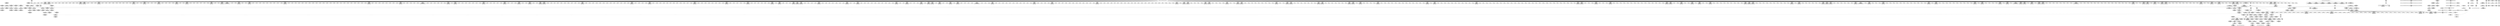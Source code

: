 digraph {
	CE0x42bbe10 [shape=record,shape=Mrecord,label="{CE0x42bbe10|1216:_i8*,_:_CRE_416,417_}"]
	CE0x42f68c0 [shape=record,shape=Mrecord,label="{CE0x42f68c0|1216:_i8*,_:_CRE_776,784_|*MultipleSource*|*LoadInst*|security/selinux/hooks.c,4293|security/selinux/hooks.c,4293}"]
	CE0x42c5fe0 [shape=record,shape=Mrecord,label="{CE0x42c5fe0|1216:_i8*,_:_CRE_102,103_}"]
	CE0x4318710 [shape=record,shape=Mrecord,label="{CE0x4318710|selinux_socket_unix_may_send:u|security/selinux/hooks.c,4299}"]
	CE0x42d81d0 [shape=record,shape=Mrecord,label="{CE0x42d81d0|1216:_i8*,_:_CRE_352,353_}"]
	CE0x42bde30 [shape=record,shape=Mrecord,label="{CE0x42bde30|1216:_i8*,_:_CRE_528,536_|*MultipleSource*|*LoadInst*|security/selinux/hooks.c,4293|security/selinux/hooks.c,4293}"]
	CE0x42fbba0 [shape=record,shape=Mrecord,label="{CE0x42fbba0|1216:_i8*,_:_CRE_879,880_}"]
	CE0x42fe800 [shape=record,shape=Mrecord,label="{CE0x42fe800|1216:_i8*,_:_CRE_1040,1048_|*MultipleSource*|*LoadInst*|security/selinux/hooks.c,4293|security/selinux/hooks.c,4293}"]
	CE0x42bee50 [shape=record,shape=Mrecord,label="{CE0x42bee50|1216:_i8*,_:_CRE_550,551_}"]
	CE0x4339310 [shape=record,shape=Mrecord,label="{CE0x4339310|avc_has_perm:tsid|Function::avc_has_perm&Arg::tsid::}"]
	CE0x43570c0 [shape=record,shape=Mrecord,label="{CE0x43570c0|i8_0|*Constant*|*SummSink*}"]
	CE0x433ad10 [shape=record,shape=Mrecord,label="{CE0x433ad10|selinux_socket_unix_may_send:net3|security/selinux/hooks.c,4299}"]
	CE0x4319340 [shape=record,shape=Mrecord,label="{CE0x4319340|32:_%struct.sock*,_:_CRE_32,40_|*MultipleSource*|Function::selinux_socket_unix_may_send&Arg::other::|security/selinux/hooks.c,4294}"]
	CE0x42f9de0 [shape=record,shape=Mrecord,label="{CE0x42f9de0|1216:_i8*,_:_CRE_851,852_}"]
	CE0x4339250 [shape=record,shape=Mrecord,label="{CE0x4339250|avc_has_perm:ssid|Function::avc_has_perm&Arg::ssid::|*SummSink*}"]
	CE0x42b99f0 [shape=record,shape=Mrecord,label="{CE0x42b99f0|1216:_i8*,_:_CRE_382,383_}"]
	CE0x42ff4b0 [shape=record,shape=Mrecord,label="{CE0x42ff4b0|1216:_i8*,_:_CRE_1088,1104_|*MultipleSource*|*LoadInst*|security/selinux/hooks.c,4293|security/selinux/hooks.c,4293}"]
	CE0x434d960 [shape=record,shape=Mrecord,label="{CE0x434d960|8:_%struct.sock*,_:_SCME_32,33_}"]
	CE0x42fed70 [shape=record,shape=Mrecord,label="{CE0x42fed70|1216:_i8*,_:_CRE_1064,1072_|*MultipleSource*|*LoadInst*|security/selinux/hooks.c,4293|security/selinux/hooks.c,4293}"]
	CE0x42d3040 [shape=record,shape=Mrecord,label="{CE0x42d3040|1216:_i8*,_:_CRE_677,678_}"]
	CE0x42b1830 [shape=record,shape=Mrecord,label="{CE0x42b1830|1216:_i8*,_:_CRE_182,183_}"]
	CE0x42b10e0 [shape=record,shape=Mrecord,label="{CE0x42b10e0|i8_2|*Constant*}"]
	CE0x42bb590 [shape=record,shape=Mrecord,label="{CE0x42bb590|1216:_i8*,_:_CRE_408,409_}"]
	CE0x42b12f0 [shape=record,shape=Mrecord,label="{CE0x42b12f0|1216:_i8*,_:_CRE_39,40_}"]
	CE0x4345130 [shape=record,shape=Mrecord,label="{CE0x4345130|i32_(i32,_i32,_i16,_i32,_%struct.common_audit_data*)*_bitcast_(i32_(i32,_i32,_i16,_i32,_%struct.common_audit_data.495*)*_avc_has_perm_to_i32_(i32,_i32,_i16,_i32,_%struct.common_audit_data*)*)|*Constant*}"]
	CE0x42f7330 [shape=record,shape=Mrecord,label="{CE0x42f7330|1216:_i8*,_:_CRE_812,813_}"]
	CE0x42c9d60 [shape=record,shape=Mrecord,label="{CE0x42c9d60|1216:_i8*,_:_CRE_143,144_}"]
	CE0x42bda40 [shape=record,shape=Mrecord,label="{CE0x42bda40|1216:_i8*,_:_CRE_496,512_|*MultipleSource*|*LoadInst*|security/selinux/hooks.c,4293|security/selinux/hooks.c,4293}"]
	CE0x42d8ef0 [shape=record,shape=Mrecord,label="{CE0x42d8ef0|1216:_i8*,_:_CRE_344,348_|*MultipleSource*|*LoadInst*|security/selinux/hooks.c,4293|security/selinux/hooks.c,4293}"]
	CE0x43453b0 [shape=record,shape=Mrecord,label="{CE0x43453b0|i32_(i32,_i32,_i16,_i32,_%struct.common_audit_data*)*_bitcast_(i32_(i32,_i32,_i16,_i32,_%struct.common_audit_data.495*)*_avc_has_perm_to_i32_(i32,_i32,_i16,_i32,_%struct.common_audit_data*)*)|*Constant*|*SummSource*}"]
	CE0x42af690 [shape=record,shape=Mrecord,label="{CE0x42af690|1216:_i8*,_:_CRE_117,118_}"]
	CE0x42fb210 [shape=record,shape=Mrecord,label="{CE0x42fb210|1216:_i8*,_:_CRE_870,871_}"]
	CE0x42cdb00 [shape=record,shape=Mrecord,label="{CE0x42cdb00|1216:_i8*,_:_CRE_567,568_}"]
	CE0x42d9230 [shape=record,shape=Mrecord,label="{CE0x42d9230|1216:_i8*,_:_CRE_355,356_}"]
	CE0x434f120 [shape=record,shape=Mrecord,label="{CE0x434f120|8:_%struct.sock*,_:_SCME_52,53_}"]
	CE0x42c3d00 [shape=record,shape=Mrecord,label="{CE0x42c3d00|1216:_i8*,_:_CRE_85,86_}"]
	CE0x42c3240 [shape=record,shape=Mrecord,label="{CE0x42c3240|1216:_i8*,_:_CRE_120,121_}"]
	CE0x43566e0 [shape=record,shape=Mrecord,label="{CE0x43566e0|selinux_socket_unix_may_send:tmp10|security/selinux/hooks.c,4296|*SummSink*}"]
	CE0x4300620 [shape=record,shape=Mrecord,label="{CE0x4300620|1216:_i8*,_:_CRE_1158,1159_}"]
	CE0x42aa860 [shape=record,shape=Mrecord,label="{CE0x42aa860|1216:_i8*,_:_CRE_60,61_}"]
	CE0x42c3680 [shape=record,shape=Mrecord,label="{CE0x42c3680|1216:_i8*,_:_CRE_125,126_}"]
	CE0x42bc7a0 [shape=record,shape=Mrecord,label="{CE0x42bc7a0|1216:_i8*,_:_CRE_424,428_|*MultipleSource*|*LoadInst*|security/selinux/hooks.c,4293|security/selinux/hooks.c,4293}"]
	CE0x4338760 [shape=record,shape=Mrecord,label="{CE0x4338760|selinux_socket_unix_may_send:tmp9|security/selinux/hooks.c,4294|*SummSink*}"]
	CE0x42fe0c0 [shape=record,shape=Mrecord,label="{CE0x42fe0c0|1216:_i8*,_:_CRE_1008,1016_|*MultipleSource*|*LoadInst*|security/selinux/hooks.c,4293|security/selinux/hooks.c,4293}"]
	CE0x42c87f0 [shape=record,shape=Mrecord,label="{CE0x42c87f0|1216:_i8*,_:_CRE_80,81_}"]
	CE0x42d6c40 [shape=record,shape=Mrecord,label="{CE0x42d6c40|1216:_i8*,_:_CRE_697,698_}"]
	CE0x42fb760 [shape=record,shape=Mrecord,label="{CE0x42fb760|1216:_i8*,_:_CRE_875,876_}"]
	CE0x42b3a30 [shape=record,shape=Mrecord,label="{CE0x42b3a30|1216:_i8*,_:_CRE_239,240_}"]
	CE0x4343bb0 [shape=record,shape=Mrecord,label="{CE0x4343bb0|selinux_socket_unix_may_send:sclass|security/selinux/hooks.c,4302|*SummSink*}"]
	"CONST[source:0(mediator),value:2(dynamic)][purpose:{object}]"
	CE0x42b41a0 [shape=record,shape=Mrecord,label="{CE0x42b41a0|1216:_i8*,_:_CRE_246,247_}"]
	CE0x42bfd60 [shape=record,shape=Mrecord,label="{CE0x42bfd60|1216:_i8*,_:_CRE_206,207_}"]
	CE0x42bfc50 [shape=record,shape=Mrecord,label="{CE0x42bfc50|1216:_i8*,_:_CRE_205,206_}"]
	CE0x42f7be0 [shape=record,shape=Mrecord,label="{CE0x42f7be0|1216:_i8*,_:_CRE_819,820_}"]
	CE0x4344fb0 [shape=record,shape=Mrecord,label="{CE0x4344fb0|selinux_socket_unix_may_send:call|security/selinux/hooks.c,4302|*SummSink*}"]
	CE0x434e1b0 [shape=record,shape=Mrecord,label="{CE0x434e1b0|8:_%struct.sock*,_:_SCME_39,40_}"]
	CE0x42bcd20 [shape=record,shape=Mrecord,label="{CE0x42bcd20|1216:_i8*,_:_CRE_448,452_|*MultipleSource*|*LoadInst*|security/selinux/hooks.c,4293|security/selinux/hooks.c,4293}"]
	CE0x434d2f0 [shape=record,shape=Mrecord,label="{CE0x434d2f0|8:_%struct.sock*,_:_SCME_25,26_}"]
	CE0x42d0ba0 [shape=record,shape=Mrecord,label="{CE0x42d0ba0|1216:_i8*,_:_CRE_624,632_|*MultipleSource*|*LoadInst*|security/selinux/hooks.c,4293|security/selinux/hooks.c,4293}"]
	CE0x4300510 [shape=record,shape=Mrecord,label="{CE0x4300510|1216:_i8*,_:_CRE_1157,1158_}"]
	CE0x4336020 [shape=record,shape=Mrecord,label="{CE0x4336020|selinux_socket_unix_may_send:tmp8|security/selinux/hooks.c,4294}"]
	CE0x42be5d0 [shape=record,shape=Mrecord,label="{CE0x42be5d0|1216:_i8*,_:_CRE_542,543_}"]
	CE0x42a5900 [shape=record,shape=Mrecord,label="{CE0x42a5900|i64*_getelementptr_inbounds_(_2_x_i64_,_2_x_i64_*___llvm_gcov_ctr340,_i64_0,_i64_0)|*Constant*|*SummSink*}"]
	CE0x42ab0e0 [shape=record,shape=Mrecord,label="{CE0x42ab0e0|1216:_i8*,_:_CRE_174,175_}"]
	CE0x43014c0 [shape=record,shape=Mrecord,label="{CE0x43014c0|1216:_i8*,_:_CRE_1200,1208_|*MultipleSource*|*LoadInst*|security/selinux/hooks.c,4293|security/selinux/hooks.c,4293}"]
	CE0x42d7080 [shape=record,shape=Mrecord,label="{CE0x42d7080|1216:_i8*,_:_CRE_701,702_}"]
	CE0x42d19f0 [shape=record,shape=Mrecord,label="{CE0x42d19f0|1216:_i8*,_:_CRE_656,657_}"]
	CE0x42fb980 [shape=record,shape=Mrecord,label="{CE0x42fb980|1216:_i8*,_:_CRE_877,878_}"]
	CE0x42d95a0 [shape=record,shape=Mrecord,label="{CE0x42d95a0|1216:_i8*,_:_CRE_360,361_}"]
	CE0x434f4b0 [shape=record,shape=Mrecord,label="{CE0x434f4b0|8:_%struct.sock*,_:_SCME_55,56_}"]
	CE0x42d99e0 [shape=record,shape=Mrecord,label="{CE0x42d99e0|1216:_i8*,_:_CRE_364,365_}"]
	CE0x586ae70 [shape=record,shape=Mrecord,label="{CE0x586ae70|1216:_i8*,_:_CRE_95,96_}"]
	CE0x42c5540 [shape=record,shape=Mrecord,label="{CE0x42c5540|1216:_i8*,_:_CRE_223,224_}"]
	CE0x42af5f0 [shape=record,shape=Mrecord,label="{CE0x42af5f0|1216:_i8*,_:_CRE_134,135_}"]
	CE0x4340d80 [shape=record,shape=Mrecord,label="{CE0x4340d80|selinux_socket_unix_may_send:tmp15|security/selinux/hooks.c,4302}"]
	CE0x3ba3050 [shape=record,shape=Mrecord,label="{CE0x3ba3050|selinux_socket_unix_may_send:tmp4|*LoadInst*|security/selinux/hooks.c,4293|*SummSink*}"]
	CE0x42c8540 [shape=record,shape=Mrecord,label="{CE0x42c8540|1216:_i8*,_:_CRE_88,89_}"]
	CE0x42f66f0 [shape=record,shape=Mrecord,label="{CE0x42f66f0|1216:_i8*,_:_CRE_772,776_|*MultipleSource*|*LoadInst*|security/selinux/hooks.c,4293|security/selinux/hooks.c,4293}"]
	CE0x3ba3180 [shape=record,shape=Mrecord,label="{CE0x3ba3180|i32_59|*Constant*|*SummSink*}"]
	CE0x42d27c0 [shape=record,shape=Mrecord,label="{CE0x42d27c0|1216:_i8*,_:_CRE_669,670_}"]
	CE0x42d3590 [shape=record,shape=Mrecord,label="{CE0x42d3590|1216:_i8*,_:_CRE_682,683_}"]
	CE0x42a4b70 [shape=record,shape=Mrecord,label="{CE0x42a4b70|selinux_socket_unix_may_send:bb|*SummSource*}"]
	CE0x42bcfc0 [shape=record,shape=Mrecord,label="{CE0x42bcfc0|1216:_i8*,_:_CRE_456,458_|*MultipleSource*|*LoadInst*|security/selinux/hooks.c,4293|security/selinux/hooks.c,4293}"]
	CE0x42fa880 [shape=record,shape=Mrecord,label="{CE0x42fa880|1216:_i8*,_:_CRE_861,862_}"]
	CE0x42fa000 [shape=record,shape=Mrecord,label="{CE0x42fa000|1216:_i8*,_:_CRE_853,854_}"]
	CE0x4339dc0 [shape=record,shape=Mrecord,label="{CE0x4339dc0|i32_262144|*Constant*|*SummSource*}"]
	CE0x42d2af0 [shape=record,shape=Mrecord,label="{CE0x42d2af0|1216:_i8*,_:_CRE_672,673_}"]
	CE0x42ddcc0 [shape=record,shape=Mrecord,label="{CE0x42ddcc0|1216:_i8*,_:_CRE_19,20_|*MultipleSource*|*LoadInst*|security/selinux/hooks.c,4293|security/selinux/hooks.c,4293}"]
	CE0x42f7ad0 [shape=record,shape=Mrecord,label="{CE0x42f7ad0|1216:_i8*,_:_CRE_818,819_}"]
	CE0x42d9e20 [shape=record,shape=Mrecord,label="{CE0x42d9e20|1216:_i8*,_:_CRE_368,369_}"]
	CE0x42b55e0 [shape=record,shape=Mrecord,label="{CE0x42b55e0|1216:_i8*,_:_CRE_165,166_}"]
	CE0x42abad0 [shape=record,shape=Mrecord,label="{CE0x42abad0|1216:_i8*,_:_CRE_135,136_}"]
	CE0x42e0070 [shape=record,shape=Mrecord,label="{CE0x42e0070|1216:_i8*,_:_CRE_8,12_|*MultipleSource*|*LoadInst*|security/selinux/hooks.c,4293|security/selinux/hooks.c,4293}"]
	CE0x433fed0 [shape=record,shape=Mrecord,label="{CE0x433fed0|selinux_socket_unix_may_send:sid8|security/selinux/hooks.c,4302|*SummSource*}"]
	CE0x42c3a90 [shape=record,shape=Mrecord,label="{CE0x42c3a90|1216:_i8*,_:_CRE_82,83_}"]
	CE0x42b28a0 [shape=record,shape=Mrecord,label="{CE0x42b28a0|1216:_i8*,_:_CRE_26,27_}"]
	CE0x42d0da0 [shape=record,shape=Mrecord,label="{CE0x42d0da0|1216:_i8*,_:_CRE_632,640_|*MultipleSource*|*LoadInst*|security/selinux/hooks.c,4293|security/selinux/hooks.c,4293}"]
	CE0x433c770 [shape=record,shape=Mrecord,label="{CE0x433c770|selinux_socket_unix_may_send:net6|security/selinux/hooks.c,4300}"]
	CE0x433a110 [shape=record,shape=Mrecord,label="{CE0x433a110|_ret_i32_%retval.0,_!dbg_!27728|security/selinux/avc.c,775}"]
	CE0x42d1d20 [shape=record,shape=Mrecord,label="{CE0x42d1d20|1216:_i8*,_:_CRE_659,660_}"]
	CE0x586af10 [shape=record,shape=Mrecord,label="{CE0x586af10|1216:_i8*,_:_CRE_96,97_}"]
	CE0x42b9b00 [shape=record,shape=Mrecord,label="{CE0x42b9b00|1216:_i8*,_:_CRE_383,384_}"]
	CE0x42af3d0 [shape=record,shape=Mrecord,label="{CE0x42af3d0|1216:_i8*,_:_CRE_113,114_}"]
	CE0x42ce9e0 [shape=record,shape=Mrecord,label="{CE0x42ce9e0|1216:_i8*,_:_CRE_581,582_}"]
	CE0x42d98d0 [shape=record,shape=Mrecord,label="{CE0x42d98d0|1216:_i8*,_:_CRE_363,364_}"]
	CE0x42fd5e0 [shape=record,shape=Mrecord,label="{CE0x42fd5e0|1216:_i8*,_:_CRE_970,972_|*MultipleSource*|*LoadInst*|security/selinux/hooks.c,4293|security/selinux/hooks.c,4293}"]
	CE0x42d3ae0 [shape=record,shape=Mrecord,label="{CE0x42d3ae0|1216:_i8*,_:_CRE_687,688_}"]
	CE0x434d700 [shape=record,shape=Mrecord,label="{CE0x434d700|8:_%struct.sock*,_:_SCME_30,31_}"]
	CE0x42c68b0 [shape=record,shape=Mrecord,label="{CE0x42c68b0|selinux_socket_unix_may_send:net|security/selinux/hooks.c, 4296|*SummSink*}"]
	CE0x434eec0 [shape=record,shape=Mrecord,label="{CE0x434eec0|8:_%struct.sock*,_:_SCME_50,51_}"]
	CE0x42b8820 [shape=record,shape=Mrecord,label="{CE0x42b8820|1216:_i8*,_:_CRE_72,73_}"]
	CE0x42d08b0 [shape=record,shape=Mrecord,label="{CE0x42d08b0|1216:_i8*,_:_CRE_612,616_|*MultipleSource*|*LoadInst*|security/selinux/hooks.c,4293|security/selinux/hooks.c,4293}"]
	CE0x42a45a0 [shape=record,shape=Mrecord,label="{CE0x42a45a0|32:_%struct.sock*,_:_CRE_0,4_|*MultipleSource*|security/selinux/hooks.c,4293|Function::selinux_socket_unix_may_send&Arg::sock::}"]
	CE0x42d4dd0 [shape=record,shape=Mrecord,label="{CE0x42d4dd0|1216:_i8*,_:_CRE_808,809_}"]
	CE0x42aa790 [shape=record,shape=Mrecord,label="{CE0x42aa790|1216:_i8*,_:_CRE_58,59_}"]
	CE0x42b1490 [shape=record,shape=Mrecord,label="{CE0x42b1490|1216:_i8*,_:_CRE_40,48_|*MultipleSource*|*LoadInst*|security/selinux/hooks.c,4293|security/selinux/hooks.c,4293}"]
	CE0x429d150 [shape=record,shape=Mrecord,label="{CE0x429d150|selinux_socket_unix_may_send:tmp2}"]
	CE0x42ca530 [shape=record,shape=Mrecord,label="{CE0x42ca530|1216:_i8*,_:_CRE_63,64_}"]
	CE0x42abc70 [shape=record,shape=Mrecord,label="{CE0x42abc70|1216:_i8*,_:_CRE_137,138_}"]
	CE0x42fc930 [shape=record,shape=Mrecord,label="{CE0x42fc930|1216:_i8*,_:_CRE_920,936_|*MultipleSource*|*LoadInst*|security/selinux/hooks.c,4293|security/selinux/hooks.c,4293}"]
	CE0x42d72a0 [shape=record,shape=Mrecord,label="{CE0x42d72a0|1216:_i8*,_:_CRE_703,704_}"]
	CE0x4340830 [shape=record,shape=Mrecord,label="{CE0x4340830|i32_4|*Constant*|*SummSource*}"]
	CE0x42bb6a0 [shape=record,shape=Mrecord,label="{CE0x42bb6a0|1216:_i8*,_:_CRE_409,410_}"]
	CE0x43191a0 [shape=record,shape=Mrecord,label="{CE0x43191a0|32:_%struct.sock*,_:_CRE_24,32_|*MultipleSource*|Function::selinux_socket_unix_may_send&Arg::other::|security/selinux/hooks.c,4294}"]
	CE0x42bc250 [shape=record,shape=Mrecord,label="{CE0x42bc250|1216:_i8*,_:_CRE_420,421_}"]
	CE0x42d1f40 [shape=record,shape=Mrecord,label="{CE0x42d1f40|1216:_i8*,_:_CRE_661,662_}"]
	CE0x42d3260 [shape=record,shape=Mrecord,label="{CE0x42d3260|1216:_i8*,_:_CRE_679,680_}"]
	CE0x42f9450 [shape=record,shape=Mrecord,label="{CE0x42f9450|1216:_i8*,_:_CRE_842,843_}"]
	CE0x4350890 [shape=record,shape=Mrecord,label="{CE0x4350890|i64_56|*Constant*|*SummSink*}"]
	CE0x42a7ef0 [shape=record,shape=Mrecord,label="{CE0x42a7ef0|selinux_socket_unix_may_send:tmp2|*SummSource*}"]
	CE0x42bbae0 [shape=record,shape=Mrecord,label="{CE0x42bbae0|1216:_i8*,_:_CRE_413,414_}"]
	CE0x43002c0 [shape=record,shape=Mrecord,label="{CE0x43002c0|1216:_i8*,_:_CRE_1156,1157_}"]
	CE0x42cfd00 [shape=record,shape=Mrecord,label="{CE0x42cfd00|1216:_i8*,_:_CRE_599,600_}"]
	CE0x42fc760 [shape=record,shape=Mrecord,label="{CE0x42fc760|1216:_i8*,_:_CRE_912,920_|*MultipleSource*|*LoadInst*|security/selinux/hooks.c,4293|security/selinux/hooks.c,4293}"]
	CE0x434e670 [shape=record,shape=Mrecord,label="{CE0x434e670|8:_%struct.sock*,_:_SCME_43,44_}"]
	CE0x42b6fc0 [shape=record,shape=Mrecord,label="{CE0x42b6fc0|1216:_i8*,_:_CRE_213,214_}"]
	CE0x42da150 [shape=record,shape=Mrecord,label="{CE0x42da150|1216:_i8*,_:_CRE_371,372_}"]
	CE0x42ae570 [shape=record,shape=Mrecord,label="{CE0x42ae570|1216:_i8*,_:_CRE_91,92_}"]
	CE0x42c38f0 [shape=record,shape=Mrecord,label="{CE0x42c38f0|1216:_i8*,_:_CRE_128,129_}"]
	CE0x4344000 [shape=record,shape=Mrecord,label="{CE0x4344000|selinux_socket_unix_may_send:tmp16|security/selinux/hooks.c,4302|*SummSink*}"]
	CE0x42ce5a0 [shape=record,shape=Mrecord,label="{CE0x42ce5a0|1216:_i8*,_:_CRE_577,578_}"]
	CE0x42d2d10 [shape=record,shape=Mrecord,label="{CE0x42d2d10|1216:_i8*,_:_CRE_674,675_}"]
	CE0x42bef60 [shape=record,shape=Mrecord,label="{CE0x42bef60|1216:_i8*,_:_CRE_551,552_}"]
	CE0x42bf920 [shape=record,shape=Mrecord,label="{CE0x42bf920|1216:_i8*,_:_CRE_202,203_}"]
	CE0x42fb430 [shape=record,shape=Mrecord,label="{CE0x42fb430|1216:_i8*,_:_CRE_872,873_}"]
	CE0x42c6840 [shape=record,shape=Mrecord,label="{CE0x42c6840|i64*_getelementptr_inbounds_(_2_x_i64_,_2_x_i64_*___llvm_gcov_ctr340,_i64_0,_i64_1)|*Constant*|*SummSource*}"]
	CE0x42a5f70 [shape=record,shape=Mrecord,label="{CE0x42a5f70|selinux_socket_unix_may_send:tmp|*SummSource*}"]
	CE0x42c2ce0 [shape=record,shape=Mrecord,label="{CE0x42c2ce0|1216:_i8*,_:_CRE_198,199_}"]
	CE0x42bb370 [shape=record,shape=Mrecord,label="{CE0x42bb370|1216:_i8*,_:_CRE_406,407_}"]
	CE0x42ba7c0 [shape=record,shape=Mrecord,label="{CE0x42ba7c0|1216:_i8*,_:_CRE_395,396_}"]
	CE0x42a6860 [shape=record,shape=Mrecord,label="{CE0x42a6860|i32_1|*Constant*|*SummSource*}"]
	CE0x42c59f0 [shape=record,shape=Mrecord,label="{CE0x42c59f0|1216:_i8*,_:_CRE_229,230_}"]
	CE0x42ba9e0 [shape=record,shape=Mrecord,label="{CE0x42ba9e0|1216:_i8*,_:_CRE_397,398_}"]
	CE0x42ae2b0 [shape=record,shape=Mrecord,label="{CE0x42ae2b0|1216:_i8*,_:_CRE_86,87_}"]
	CE0x42bf820 [shape=record,shape=Mrecord,label="{CE0x42bf820|selinux_socket_unix_may_send:sk|security/selinux/hooks.c,4293|*SummSource*}"]
	CE0x42c2120 [shape=record,shape=Mrecord,label="{CE0x42c2120|1216:_i8*,_:_CRE_234,235_}"]
	CE0x42c33e0 [shape=record,shape=Mrecord,label="{CE0x42c33e0|1216:_i8*,_:_CRE_122,123_}"]
	CE0x42d2e20 [shape=record,shape=Mrecord,label="{CE0x42d2e20|1216:_i8*,_:_CRE_675,676_}"]
	CE0x433d470 [shape=record,shape=Mrecord,label="{CE0x433d470|selinux_socket_unix_may_send:tmp13|security/selinux/hooks.c,4300|*SummSink*}"]
	CE0x42ce490 [shape=record,shape=Mrecord,label="{CE0x42ce490|1216:_i8*,_:_CRE_576,577_}"]
	CE0x4302c50 [shape=record,shape=Mrecord,label="{CE0x4302c50|selinux_socket_unix_may_send:tmp5|security/selinux/hooks.c,4293|*SummSource*}"]
	CE0x4318560 [shape=record,shape=Mrecord,label="{CE0x4318560|selinux_socket_unix_may_send:u|security/selinux/hooks.c,4299|*SummSource*}"]
	CE0x42da590 [shape=record,shape=Mrecord,label="{CE0x42da590|1216:_i8*,_:_CRE_375,376_}"]
	CE0x42d7fb0 [shape=record,shape=Mrecord,label="{CE0x42d7fb0|1216:_i8*,_:_CRE_262,263_}"]
	CE0x42d0360 [shape=record,shape=Mrecord,label="{CE0x42d0360|1216:_i8*,_:_CRE_605,606_}"]
	CE0x4356d80 [shape=record,shape=Mrecord,label="{CE0x4356d80|i8_0|*Constant*}"]
	CE0x433e230 [shape=record,shape=Mrecord,label="{CE0x433e230|i32_2|*Constant*|*SummSink*}"]
	CE0x42d2490 [shape=record,shape=Mrecord,label="{CE0x42d2490|1216:_i8*,_:_CRE_666,667_}"]
	CE0x42d89b0 [shape=record,shape=Mrecord,label="{CE0x42d89b0|1216:_i8*,_:_CRE_312,316_|*MultipleSource*|*LoadInst*|security/selinux/hooks.c,4293|security/selinux/hooks.c,4293}"]
	CE0x42a86a0 [shape=record,shape=Mrecord,label="{CE0x42a86a0|1216:_i8*,_:_CRE_70,71_}"]
	CE0x42bc360 [shape=record,shape=Mrecord,label="{CE0x42bc360|1216:_i8*,_:_CRE_421,422_}"]
	CE0x42bac00 [shape=record,shape=Mrecord,label="{CE0x42bac00|1216:_i8*,_:_CRE_399,400_}"]
	CE0x42c1df0 [shape=record,shape=Mrecord,label="{CE0x42c1df0|1216:_i8*,_:_CRE_231,232_}"]
	CE0x42bc470 [shape=record,shape=Mrecord,label="{CE0x42bc470|1216:_i8*,_:_CRE_422,423_}"]
	CE0x42cd4a0 [shape=record,shape=Mrecord,label="{CE0x42cd4a0|1216:_i8*,_:_CRE_561,562_}"]
	CE0x42cde30 [shape=record,shape=Mrecord,label="{CE0x42cde30|1216:_i8*,_:_CRE_570,571_}"]
	CE0x42a7410 [shape=record,shape=Mrecord,label="{CE0x42a7410|COLLAPSED:_GCMRE___llvm_gcov_ctr340_internal_global_2_x_i64_zeroinitializer:_elem_0:default:}"]
	CE0x42fa770 [shape=record,shape=Mrecord,label="{CE0x42fa770|1216:_i8*,_:_CRE_860,861_}"]
	CE0x42fe9d0 [shape=record,shape=Mrecord,label="{CE0x42fe9d0|1216:_i8*,_:_CRE_1048,1056_|*MultipleSource*|*LoadInst*|security/selinux/hooks.c,4293|security/selinux/hooks.c,4293}"]
	CE0x42b4b10 [shape=record,shape=Mrecord,label="{CE0x42b4b10|1216:_i8*,_:_CRE_2,3_}"]
	CE0x42ba380 [shape=record,shape=Mrecord,label="{CE0x42ba380|1216:_i8*,_:_CRE_391,392_}"]
	CE0x42cd7d0 [shape=record,shape=Mrecord,label="{CE0x42cd7d0|1216:_i8*,_:_CRE_564,565_}"]
	CE0x42d28d0 [shape=record,shape=Mrecord,label="{CE0x42d28d0|1216:_i8*,_:_CRE_670,671_}"]
	CE0x433d7a0 [shape=record,shape=Mrecord,label="{CE0x433d7a0|selinux_socket_unix_may_send:sk7|security/selinux/hooks.c,4300|*SummSource*}"]
	CE0x433c690 [shape=record,shape=Mrecord,label="{CE0x433c690|selinux_socket_unix_may_send:u5|security/selinux/hooks.c,4300|*SummSource*}"]
	CE0x42f8460 [shape=record,shape=Mrecord,label="{CE0x42f8460|1216:_i8*,_:_CRE_827,828_}"]
	CE0x6225b20 [shape=record,shape=Mrecord,label="{CE0x6225b20|32:_%struct.sock*,_:_CRE_40,48_|*MultipleSource*|security/selinux/hooks.c,4293|Function::selinux_socket_unix_may_send&Arg::sock::}"]
	CE0x42d3150 [shape=record,shape=Mrecord,label="{CE0x42d3150|1216:_i8*,_:_CRE_678,679_}"]
	CE0x42d3370 [shape=record,shape=Mrecord,label="{CE0x42d3370|1216:_i8*,_:_CRE_680,681_}"]
	CE0x42d2270 [shape=record,shape=Mrecord,label="{CE0x42d2270|1216:_i8*,_:_CRE_664,665_}"]
	CE0x42f89b0 [shape=record,shape=Mrecord,label="{CE0x42f89b0|1216:_i8*,_:_CRE_832,833_}"]
	CE0x42e3790 [shape=record,shape=Mrecord,label="{CE0x42e3790|1216:_i8*,_:_CRE_4,5_}"]
	CE0x42d91c0 [shape=record,shape=Mrecord,label="{CE0x42d91c0|1216:_i8*,_:_CRE_356,357_}"]
	CE0x4302510 [shape=record,shape=Mrecord,label="{CE0x4302510|1216:_i8*,_:_CRE_1256,1264_|*MultipleSource*|*LoadInst*|security/selinux/hooks.c,4293|security/selinux/hooks.c,4293}"]
	CE0x42c8650 [shape=record,shape=Mrecord,label="{CE0x42c8650|1216:_i8*,_:_CRE_78,79_}"]
	CE0x4301120 [shape=record,shape=Mrecord,label="{CE0x4301120|1216:_i8*,_:_CRE_1192,1196_|*MultipleSource*|*LoadInst*|security/selinux/hooks.c,4293|security/selinux/hooks.c,4293}"]
	CE0x42c6260 [shape=record,shape=Mrecord,label="{CE0x42c6260|1216:_i8*,_:_CRE_166,167_}"]
	CE0x4345600 [shape=record,shape=Mrecord,label="{CE0x4345600|i32_(i32,_i32,_i16,_i32,_%struct.common_audit_data*)*_bitcast_(i32_(i32,_i32,_i16,_i32,_%struct.common_audit_data.495*)*_avc_has_perm_to_i32_(i32,_i32,_i16,_i32,_%struct.common_audit_data*)*)|*Constant*|*SummSink*}"]
	CE0x42f7f10 [shape=record,shape=Mrecord,label="{CE0x42f7f10|1216:_i8*,_:_CRE_822,823_}"]
	CE0x42f7690 [shape=record,shape=Mrecord,label="{CE0x42f7690|1216:_i8*,_:_CRE_814,815_}"]
	CE0x42aa220 [shape=record,shape=Mrecord,label="{CE0x42aa220|i32_5|*Constant*|*SummSink*}"]
	CE0x434ce80 [shape=record,shape=Mrecord,label="{CE0x434ce80|8:_%struct.sock*,_:_SCME_18,20_|*MultipleSource*|security/selinux/hooks.c,4296|security/selinux/hooks.c,4296|security/selinux/hooks.c, 4296}"]
	CE0x42d9c00 [shape=record,shape=Mrecord,label="{CE0x42d9c00|1216:_i8*,_:_CRE_366,367_}"]
	CE0x42bb480 [shape=record,shape=Mrecord,label="{CE0x42bb480|1216:_i8*,_:_CRE_407,408_}"]
	CE0x42c1ce0 [shape=record,shape=Mrecord,label="{CE0x42c1ce0|1216:_i8*,_:_CRE_230,231_}"]
	CE0x42d36a0 [shape=record,shape=Mrecord,label="{CE0x42d36a0|1216:_i8*,_:_CRE_683,684_}"]
	CE0x42ff2e0 [shape=record,shape=Mrecord,label="{CE0x42ff2e0|1216:_i8*,_:_CRE_1080,1088_|*MultipleSource*|*LoadInst*|security/selinux/hooks.c,4293|security/selinux/hooks.c,4293}"]
	CE0x42c9af0 [shape=record,shape=Mrecord,label="{CE0x42c9af0|1216:_i8*,_:_CRE_140,141_}"]
	CE0x42b0f40 [shape=record,shape=Mrecord,label="{CE0x42b0f40|0:_i8,_8:_%struct.lsm_network_audit*,_24:_%struct.selinux_audit_data*,_:_SCMRE_0,1_|*MultipleSource*|security/selinux/hooks.c,4298|security/selinux/hooks.c, 4295}"]
	CE0x42e13a0 [shape=record,shape=Mrecord,label="{CE0x42e13a0|selinux_socket_unix_may_send:tmp4|*LoadInst*|security/selinux/hooks.c,4293|*SummSource*}"]
	CE0x42c2550 [shape=record,shape=Mrecord,label="{CE0x42c2550|1216:_i8*,_:_CRE_89,90_}"]
	CE0x42d1e30 [shape=record,shape=Mrecord,label="{CE0x42d1e30|1216:_i8*,_:_CRE_660,661_}"]
	CE0x42f71d0 [shape=record,shape=Mrecord,label="{CE0x42f71d0|1216:_i8*,_:_CRE_810,811_}"]
	CE0x42f88a0 [shape=record,shape=Mrecord,label="{CE0x42f88a0|1216:_i8*,_:_CRE_831,832_}"]
	CE0x43398b0 [shape=record,shape=Mrecord,label="{CE0x43398b0|avc_has_perm:tclass|Function::avc_has_perm&Arg::tclass::|*SummSource*}"]
	CE0x5964b00 [shape=record,shape=Mrecord,label="{CE0x5964b00|32:_%struct.sock*,_:_CRE_32,40_|*MultipleSource*|security/selinux/hooks.c,4293|Function::selinux_socket_unix_may_send&Arg::sock::}"]
	CE0x4356a70 [shape=record,shape=Mrecord,label="{CE0x4356a70|selinux_socket_unix_may_send:tmp11|security/selinux/hooks.c,4296|*SummSource*}"]
	CE0x433e330 [shape=record,shape=Mrecord,label="{CE0x433e330|selinux_socket_unix_may_send:sid|security/selinux/hooks.c,4302|*SummSource*}"]
	CE0x42bcba0 [shape=record,shape=Mrecord,label="{CE0x42bcba0|1216:_i8*,_:_CRE_440,448_|*MultipleSource*|*LoadInst*|security/selinux/hooks.c,4293|security/selinux/hooks.c,4293}"]
	CE0x42d3cd0 [shape=record,shape=Mrecord,label="{CE0x42d3cd0|1216:_i8*,_:_CRE_704,705_}"]
	CE0x434eb30 [shape=record,shape=Mrecord,label="{CE0x434eb30|8:_%struct.sock*,_:_SCME_47,48_}"]
	CE0x42ccce0 [shape=record,shape=Mrecord,label="{CE0x42ccce0|1216:_i8*,_:_CRE_148,149_}"]
	CE0x42a6650 [shape=record,shape=Mrecord,label="{CE0x42a6650|selinux_socket_unix_may_send:tmp|*SummSink*}"]
	CE0x42be150 [shape=record,shape=Mrecord,label="{CE0x42be150|1216:_i8*,_:_CRE_538,539_}"]
	CE0x42fcea0 [shape=record,shape=Mrecord,label="{CE0x42fcea0|1216:_i8*,_:_CRE_952,960_|*MultipleSource*|*LoadInst*|security/selinux/hooks.c,4293|security/selinux/hooks.c,4293}"]
	CE0x42a4a10 [shape=record,shape=Mrecord,label="{CE0x42a4a10|i32_5|*Constant*|*SummSource*}"]
	CE0x42d7ea0 [shape=record,shape=Mrecord,label="{CE0x42d7ea0|1216:_i8*,_:_CRE_261,262_}"]
	CE0x42be2b0 [shape=record,shape=Mrecord,label="{CE0x42be2b0|1216:_i8*,_:_CRE_540,541_}"]
	CE0x4338600 [shape=record,shape=Mrecord,label="{CE0x4338600|selinux_socket_unix_may_send:tmp8|security/selinux/hooks.c,4294|*SummSink*}"]
	CE0x4300a60 [shape=record,shape=Mrecord,label="{CE0x4300a60|1216:_i8*,_:_CRE_1164,1168_|*MultipleSource*|*LoadInst*|security/selinux/hooks.c,4293|security/selinux/hooks.c,4293}"]
	CE0x42bec30 [shape=record,shape=Mrecord,label="{CE0x42bec30|1216:_i8*,_:_CRE_548,549_}"]
	CE0x434df50 [shape=record,shape=Mrecord,label="{CE0x434df50|8:_%struct.sock*,_:_SCME_37,38_}"]
	CE0x42b89c0 [shape=record,shape=Mrecord,label="{CE0x42b89c0|1216:_i8*,_:_CRE_74,75_}"]
	CE0x42bd500 [shape=record,shape=Mrecord,label="{CE0x42bd500|1216:_i8*,_:_CRE_472,476_|*MultipleSource*|*LoadInst*|security/selinux/hooks.c,4293|security/selinux/hooks.c,4293}"]
	CE0x4301fa0 [shape=record,shape=Mrecord,label="{CE0x4301fa0|1216:_i8*,_:_CRE_1232,1240_|*MultipleSource*|*LoadInst*|security/selinux/hooks.c,4293|security/selinux/hooks.c,4293}"]
	CE0x42fa220 [shape=record,shape=Mrecord,label="{CE0x42fa220|1216:_i8*,_:_CRE_855,856_}"]
	CE0x42d0580 [shape=record,shape=Mrecord,label="{CE0x42d0580|1216:_i8*,_:_CRE_607,608_}"]
	CE0x42b4b80 [shape=record,shape=Mrecord,label="{CE0x42b4b80|1216:_i8*,_:_CRE_1,2_}"]
	CE0x42fb870 [shape=record,shape=Mrecord,label="{CE0x42fb870|1216:_i8*,_:_CRE_876,877_}"]
	CE0x4338a80 [shape=record,shape=Mrecord,label="{CE0x4338a80|avc_has_perm:entry|*SummSource*}"]
	CE0x42f9cd0 [shape=record,shape=Mrecord,label="{CE0x42f9cd0|1216:_i8*,_:_CRE_850,851_}"]
	CE0x42be7f0 [shape=record,shape=Mrecord,label="{CE0x42be7f0|1216:_i8*,_:_CRE_544,545_}"]
	CE0x42cd1a0 [shape=record,shape=Mrecord,label="{CE0x42cd1a0|1216:_i8*,_:_CRE_558,559_}"]
	CE0x42ab350 [shape=record,shape=Mrecord,label="{CE0x42ab350|1216:_i8*,_:_CRE_177,178_}"]
	CE0x42b6c90 [shape=record,shape=Mrecord,label="{CE0x42b6c90|1216:_i8*,_:_CRE_210,211_}"]
	CE0x42ab420 [shape=record,shape=Mrecord,label="{CE0x42ab420|1216:_i8*,_:_CRE_178,179_}"]
	CE0x42c4f00 [shape=record,shape=Mrecord,label="{CE0x42c4f00|1216:_i8*,_:_CRE_104,108_|*MultipleSource*|*LoadInst*|security/selinux/hooks.c,4293|security/selinux/hooks.c,4293}"]
	CE0x42d9af0 [shape=record,shape=Mrecord,label="{CE0x42d9af0|1216:_i8*,_:_CRE_365,366_}"]
	CE0x42d2160 [shape=record,shape=Mrecord,label="{CE0x42d2160|1216:_i8*,_:_CRE_663,664_}"]
	CE0x42bb7b0 [shape=record,shape=Mrecord,label="{CE0x42bb7b0|1216:_i8*,_:_CRE_410,411_}"]
	CE0x42d37b0 [shape=record,shape=Mrecord,label="{CE0x42d37b0|1216:_i8*,_:_CRE_684,685_}"]
	CE0x4338430 [shape=record,shape=Mrecord,label="{CE0x4338430|selinux_socket_unix_may_send:tmp8|security/selinux/hooks.c,4294|*SummSource*}"]
	CE0x42ce380 [shape=record,shape=Mrecord,label="{CE0x42ce380|1216:_i8*,_:_CRE_575,576_}"]
	CE0x42c9470 [shape=record,shape=Mrecord,label="{CE0x42c9470|1216:_i8*,_:_CRE_215,216_}"]
	CE0x42d1140 [shape=record,shape=Mrecord,label="{CE0x42d1140|1216:_i8*,_:_CRE_649,650_}"]
	CE0x42bc030 [shape=record,shape=Mrecord,label="{CE0x42bc030|1216:_i8*,_:_CRE_418,419_}"]
	CE0x4344df0 [shape=record,shape=Mrecord,label="{CE0x4344df0|selinux_socket_unix_may_send:call|security/selinux/hooks.c,4302|*SummSource*}"]
	CE0x4320dd0 [shape=record,shape=Mrecord,label="{CE0x4320dd0|selinux_socket_unix_may_send:other|Function::selinux_socket_unix_may_send&Arg::other::|*SummSource*}"]
	CE0x42f73a0 [shape=record,shape=Mrecord,label="{CE0x42f73a0|1216:_i8*,_:_CRE_811,812_}"]
	CE0x4319920 [shape=record,shape=Mrecord,label="{CE0x4319920|selinux_socket_unix_may_send:sk_security2|security/selinux/hooks.c,4294|*SummSource*}"]
	CE0x42d4550 [shape=record,shape=Mrecord,label="{CE0x42d4550|1216:_i8*,_:_CRE_712,713_}"]
	CE0x42d5e10 [shape=record,shape=Mrecord,label="{CE0x42d5e10|32:_%struct.sock*,_:_CRE_4,6_|*MultipleSource*|Function::selinux_socket_unix_may_send&Arg::other::|security/selinux/hooks.c,4294}"]
	CE0x429caa0 [shape=record,shape=Mrecord,label="{CE0x429caa0|selinux_socket_unix_may_send:tmp1|*SummSource*}"]
	CE0x42ce160 [shape=record,shape=Mrecord,label="{CE0x42ce160|1216:_i8*,_:_CRE_573,574_}"]
	CE0x42fba90 [shape=record,shape=Mrecord,label="{CE0x42fba90|1216:_i8*,_:_CRE_878,879_}"]
	CE0x42a35a0 [shape=record,shape=Mrecord,label="{CE0x42a35a0|selinux_socket_unix_may_send:entry|*SummSource*}"]
	CE0x433cc50 [shape=record,shape=Mrecord,label="{CE0x433cc50|selinux_socket_unix_may_send:net6|security/selinux/hooks.c,4300|*SummSource*}"]
	CE0x42b42b0 [shape=record,shape=Mrecord,label="{CE0x42b42b0|1216:_i8*,_:_CRE_247,248_}"]
	CE0x42fd240 [shape=record,shape=Mrecord,label="{CE0x42fd240|1216:_i8*,_:_CRE_964,968_|*MultipleSource*|*LoadInst*|security/selinux/hooks.c,4293|security/selinux/hooks.c,4293}"]
	CE0x42d4880 [shape=record,shape=Mrecord,label="{CE0x42d4880|1216:_i8*,_:_CRE_715,716_}"]
	CE0x434d5a0 [shape=record,shape=Mrecord,label="{CE0x434d5a0|8:_%struct.sock*,_:_SCME_28,29_}"]
	CE0x42bbd00 [shape=record,shape=Mrecord,label="{CE0x42bbd00|1216:_i8*,_:_CRE_415,416_}"]
	CE0x42cce80 [shape=record,shape=Mrecord,label="{CE0x42cce80|1216:_i8*,_:_CRE_150,151_}"]
	CE0x42bf070 [shape=record,shape=Mrecord,label="{CE0x42bf070|1216:_i8*,_:_CRE_552,553_}"]
	CE0x42b82a0 [shape=record,shape=Mrecord,label="{CE0x42b82a0|_call_void_mcount()_#3|*SummSink*}"]
	CE0x43185d0 [shape=record,shape=Mrecord,label="{CE0x43185d0|i8_2|*Constant*|*SummSink*}"]
	CE0x42bc8b0 [shape=record,shape=Mrecord,label="{CE0x42bc8b0|1216:_i8*,_:_CRE_428,432_|*MultipleSource*|*LoadInst*|security/selinux/hooks.c,4293|security/selinux/hooks.c,4293}"]
	CE0x42c6740 [shape=record,shape=Mrecord,label="{CE0x42c6740|1216:_i8*,_:_CRE_172,173_}"]
	CE0x433be90 [shape=record,shape=Mrecord,label="{CE0x433be90|selinux_socket_unix_may_send:tmp12|*LoadInst*|security/selinux/hooks.c,4300|*SummSink*}"]
	CE0x434f380 [shape=record,shape=Mrecord,label="{CE0x434f380|8:_%struct.sock*,_:_SCME_54,55_}"]
	CE0x434f250 [shape=record,shape=Mrecord,label="{CE0x434f250|8:_%struct.sock*,_:_SCME_53,54_}"]
	CE0x42be320 [shape=record,shape=Mrecord,label="{CE0x42be320|1216:_i8*,_:_CRE_539,540_}"]
	CE0x429cd30 [shape=record,shape=Mrecord,label="{CE0x429cd30|selinux_socket_unix_may_send:tmp}"]
	CE0x42b3c50 [shape=record,shape=Mrecord,label="{CE0x42b3c50|1216:_i8*,_:_CRE_241,242_}"]
	CE0x42ccf50 [shape=record,shape=Mrecord,label="{CE0x42ccf50|1216:_i8*,_:_CRE_151,152_}"]
	CE0x42a8130 [shape=record,shape=Mrecord,label="{CE0x42a8130|1216:_i8*,_:_CRE_37,38_}"]
	CE0x434c8b0 [shape=record,shape=Mrecord,label="{CE0x434c8b0|8:_%struct.sock*,_:_SCME_0,4_|*MultipleSource*|security/selinux/hooks.c,4296|security/selinux/hooks.c,4296|security/selinux/hooks.c, 4296}"]
	CE0x42c85b0 [shape=record,shape=Mrecord,label="{CE0x42c85b0|1216:_i8*,_:_CRE_77,78_}"]
	CE0x42ae490 [shape=record,shape=Mrecord,label="{CE0x42ae490|1216:_i8*,_:_CRE_93,94_}"]
	CE0x6048bc0 [shape=record,shape=Mrecord,label="{CE0x6048bc0|i32_59|*Constant*|*SummSource*}"]
	CE0x42a6390 [shape=record,shape=Mrecord,label="{CE0x42a6390|selinux_socket_unix_may_send:sock|Function::selinux_socket_unix_may_send&Arg::sock::|*SummSource*}"]
	CE0x42afb20 [shape=record,shape=Mrecord,label="{CE0x42afb20|1216:_i8*,_:_CRE_156,157_}"]
	CE0x42d8f90 [shape=record,shape=Mrecord,label="{CE0x42d8f90|1216:_i8*,_:_CRE_353,354_}"]
	CE0x433fa60 [shape=record,shape=Mrecord,label="{CE0x433fa60|selinux_socket_unix_may_send:tmp14|security/selinux/hooks.c,4302|*SummSink*}"]
	CE0x42d14e0 [shape=record,shape=Mrecord,label="{CE0x42d14e0|1216:_i8*,_:_CRE_651,652_}"]
	CE0x42d4440 [shape=record,shape=Mrecord,label="{CE0x42d4440|1216:_i8*,_:_CRE_711,712_}"]
	CE0x42d5690 [shape=record,shape=Mrecord,label="{CE0x42d5690|selinux_socket_unix_may_send:sk1|security/selinux/hooks.c,4294}"]
	CE0x42cef30 [shape=record,shape=Mrecord,label="{CE0x42cef30|1216:_i8*,_:_CRE_586,587_}"]
	CE0x42ffa20 [shape=record,shape=Mrecord,label="{CE0x42ffa20|1216:_i8*,_:_CRE_1128,1136_|*MultipleSource*|*LoadInst*|security/selinux/hooks.c,4293|security/selinux/hooks.c,4293}"]
	CE0x42cd6c0 [shape=record,shape=Mrecord,label="{CE0x42cd6c0|1216:_i8*,_:_CRE_563,564_}"]
	CE0x42a6e90 [shape=record,shape=Mrecord,label="{CE0x42a6e90|i64*_getelementptr_inbounds_(_2_x_i64_,_2_x_i64_*___llvm_gcov_ctr340,_i64_0,_i64_0)|*Constant*}"]
	CE0x42a4cd0 [shape=record,shape=Mrecord,label="{CE0x42a4cd0|selinux_socket_unix_may_send:sock|Function::selinux_socket_unix_may_send&Arg::sock::}"]
	CE0x4356f30 [shape=record,shape=Mrecord,label="{CE0x4356f30|i8_0|*Constant*|*SummSource*}"]
	CE0x4339470 [shape=record,shape=Mrecord,label="{CE0x4339470|avc_has_perm:tsid|Function::avc_has_perm&Arg::tsid::|*SummSource*}"]
	CE0x42abd40 [shape=record,shape=Mrecord,label="{CE0x42abd40|1216:_i8*,_:_CRE_138,139_}"]
	CE0x42b9e30 [shape=record,shape=Mrecord,label="{CE0x42b9e30|1216:_i8*,_:_CRE_386,387_}"]
	CE0x42bc580 [shape=record,shape=Mrecord,label="{CE0x42bc580|1216:_i8*,_:_CRE_423,424_}"]
	CE0x4337210 [shape=record,shape=Mrecord,label="{CE0x4337210|1216:_i8*,_:_CRE_1216,1224_|*MultipleSource*|*LoadInst*|security/selinux/hooks.c,4294|security/selinux/hooks.c,4294}"]
	CE0x42c3510 [shape=record,shape=Mrecord,label="{CE0x42c3510|1216:_i8*,_:_CRE_123,124_}"]
	CE0x42ccb40 [shape=record,shape=Mrecord,label="{CE0x42ccb40|1216:_i8*,_:_CRE_146,147_}"]
	CE0x42d2050 [shape=record,shape=Mrecord,label="{CE0x42d2050|1216:_i8*,_:_CRE_662,663_}"]
	CE0x42da8c0 [shape=record,shape=Mrecord,label="{CE0x42da8c0|1216:_i8*,_:_CRE_378,379_}"]
	CE0x434c1b0 [shape=record,shape=Mrecord,label="{CE0x434c1b0|selinux_socket_unix_may_send:tmp17|security/selinux/hooks.c,4304|*SummSource*}"]
	CE0x42fdef0 [shape=record,shape=Mrecord,label="{CE0x42fdef0|1216:_i8*,_:_CRE_1000,1008_|*MultipleSource*|*LoadInst*|security/selinux/hooks.c,4293|security/selinux/hooks.c,4293}"]
	CE0x434d410 [shape=record,shape=Mrecord,label="{CE0x434d410|8:_%struct.sock*,_:_SCME_26,27_}"]
	CE0x4343e40 [shape=record,shape=Mrecord,label="{CE0x4343e40|selinux_socket_unix_may_send:tmp16|security/selinux/hooks.c,4302|*SummSource*}"]
	CE0x42d6130 [shape=record,shape=Mrecord,label="{CE0x42d6130|32:_%struct.sock*,_:_CRE_8,16_|*MultipleSource*|Function::selinux_socket_unix_may_send&Arg::other::|security/selinux/hooks.c,4294}"]
	CE0x4301a30 [shape=record,shape=Mrecord,label="{CE0x4301a30|1216:_i8*,_:_CRE_1216,1224_|*MultipleSource*|*LoadInst*|security/selinux/hooks.c,4293|security/selinux/hooks.c,4293}"]
	CE0x433b530 [shape=record,shape=Mrecord,label="{CE0x433b530|selinux_socket_unix_may_send:sk4|security/selinux/hooks.c,4300}"]
	CE0x42f9560 [shape=record,shape=Mrecord,label="{CE0x42f9560|1216:_i8*,_:_CRE_843,844_}"]
	CE0x4357270 [shape=record,shape=Mrecord,label="{CE0x4357270|selinux_socket_unix_may_send:type|security/selinux/hooks.c,4298|*SummSink*}"]
	CE0x4343ad0 [shape=record,shape=Mrecord,label="{CE0x4343ad0|selinux_socket_unix_may_send:sclass|security/selinux/hooks.c,4302}"]
	CE0x42c6330 [shape=record,shape=Mrecord,label="{CE0x42c6330|1216:_i8*,_:_CRE_167,168_}"]
	CE0x434d830 [shape=record,shape=Mrecord,label="{CE0x434d830|8:_%struct.sock*,_:_SCME_31,32_}"]
	CE0x42d4660 [shape=record,shape=Mrecord,label="{CE0x42d4660|1216:_i8*,_:_CRE_713,714_}"]
	CE0x42b9c10 [shape=record,shape=Mrecord,label="{CE0x42b9c10|1216:_i8*,_:_CRE_384,385_}"]
	CE0x42cd5b0 [shape=record,shape=Mrecord,label="{CE0x42cd5b0|1216:_i8*,_:_CRE_562,563_}"]
	CE0x4300d50 [shape=record,shape=Mrecord,label="{CE0x4300d50|1216:_i8*,_:_CRE_1176,1184_|*MultipleSource*|*LoadInst*|security/selinux/hooks.c,4293|security/selinux/hooks.c,4293}"]
	CE0x42a5590 [shape=record,shape=Mrecord,label="{CE0x42a5590|selinux_socket_unix_may_send:net|security/selinux/hooks.c, 4296}"]
	CE0x42ce6b0 [shape=record,shape=Mrecord,label="{CE0x42ce6b0|1216:_i8*,_:_CRE_578,579_}"]
	CE0x42b8750 [shape=record,shape=Mrecord,label="{CE0x42b8750|1216:_i8*,_:_CRE_71,72_}"]
	CE0x42bbf20 [shape=record,shape=Mrecord,label="{CE0x42bbf20|1216:_i8*,_:_CRE_417,418_}"]
	CE0x42a8500 [shape=record,shape=Mrecord,label="{CE0x42a8500|1216:_i8*,_:_CRE_68,69_}"]
	CE0x42b45e0 [shape=record,shape=Mrecord,label="{CE0x42b45e0|1216:_i8*,_:_CRE_250,251_}"]
	CE0x42ba5a0 [shape=record,shape=Mrecord,label="{CE0x42ba5a0|1216:_i8*,_:_CRE_393,394_}"]
	CE0x42d8860 [shape=record,shape=Mrecord,label="{CE0x42d8860|1216:_i8*,_:_CRE_304,312_|*MultipleSource*|*LoadInst*|security/selinux/hooks.c,4293|security/selinux/hooks.c,4293}"]
	CE0x42d26b0 [shape=record,shape=Mrecord,label="{CE0x42d26b0|1216:_i8*,_:_CRE_668,669_}"]
	CE0x42b0840 [shape=record,shape=Mrecord,label="{CE0x42b0840|i32_0|*Constant*}"]
	CE0x42fdb50 [shape=record,shape=Mrecord,label="{CE0x42fdb50|1216:_i8*,_:_CRE_984,992_|*MultipleSource*|*LoadInst*|security/selinux/hooks.c,4293|security/selinux/hooks.c,4293}"]
	CE0x42c0000 [shape=record,shape=Mrecord,label="{CE0x42c0000|i64*_getelementptr_inbounds_(_2_x_i64_,_2_x_i64_*___llvm_gcov_ctr340,_i64_0,_i64_1)|*Constant*}"]
	CE0x43197f0 [shape=record,shape=Mrecord,label="{CE0x43197f0|selinux_socket_unix_may_send:tmp7|*LoadInst*|security/selinux/hooks.c,4294|*SummSink*}"]
	CE0x42afa50 [shape=record,shape=Mrecord,label="{CE0x42afa50|1216:_i8*,_:_CRE_155,156_}"]
	CE0x434d4f0 [shape=record,shape=Mrecord,label="{CE0x434d4f0|8:_%struct.sock*,_:_SCME_27,28_}"]
	CE0x4318980 [shape=record,shape=Mrecord,label="{CE0x4318980|selinux_socket_unix_may_send:sid|security/selinux/hooks.c,4302}"]
	CE0x42ca5d0 [shape=record,shape=Mrecord,label="{CE0x42ca5d0|1216:_i8*,_:_CRE_64,65_}"]
	CE0x42da6a0 [shape=record,shape=Mrecord,label="{CE0x42da6a0|1216:_i8*,_:_CRE_376,377_}"]
	CE0x42fccd0 [shape=record,shape=Mrecord,label="{CE0x42fccd0|1216:_i8*,_:_CRE_944,948_|*MultipleSource*|*LoadInst*|security/selinux/hooks.c,4293|security/selinux/hooks.c,4293}"]
	CE0x42ff110 [shape=record,shape=Mrecord,label="{CE0x42ff110|1216:_i8*,_:_CRE_1076,1080_|*MultipleSource*|*LoadInst*|security/selinux/hooks.c,4293|security/selinux/hooks.c,4293}"]
	CE0x42adeb0 [shape=record,shape=Mrecord,label="{CE0x42adeb0|1216:_i8*,_:_CRE_20,24_|*MultipleSource*|*LoadInst*|security/selinux/hooks.c,4293|security/selinux/hooks.c,4293}"]
	CE0x42d9000 [shape=record,shape=Mrecord,label="{CE0x42d9000|1216:_i8*,_:_CRE_354,355_}"]
	CE0x42c5910 [shape=record,shape=Mrecord,label="{CE0x42c5910|1216:_i8*,_:_CRE_228,229_}"]
	CE0x42c60b0 [shape=record,shape=Mrecord,label="{CE0x42c60b0|1216:_i8*,_:_CRE_103,104_}"]
	CE0x42da260 [shape=record,shape=Mrecord,label="{CE0x42da260|1216:_i8*,_:_CRE_372,373_}"]
	CE0x42fe630 [shape=record,shape=Mrecord,label="{CE0x42fe630|1216:_i8*,_:_CRE_1032,1040_|*MultipleSource*|*LoadInst*|security/selinux/hooks.c,4293|security/selinux/hooks.c,4293}"]
	CE0x42f8570 [shape=record,shape=Mrecord,label="{CE0x42f8570|1216:_i8*,_:_CRE_828,829_}"]
	CE0x42f9230 [shape=record,shape=Mrecord,label="{CE0x42f9230|1216:_i8*,_:_CRE_840,841_}"]
	CE0x42e3680 [shape=record,shape=Mrecord,label="{CE0x42e3680|1216:_i8*,_:_CRE_3,4_}"]
	CE0x4300160 [shape=record,shape=Mrecord,label="{CE0x4300160|1216:_i8*,_:_CRE_1154,1155_}"]
	CE0x433ad80 [shape=record,shape=Mrecord,label="{CE0x433ad80|selinux_socket_unix_may_send:net3|security/selinux/hooks.c,4299|*SummSource*}"]
	CE0x42baaf0 [shape=record,shape=Mrecord,label="{CE0x42baaf0|1216:_i8*,_:_CRE_398,399_}"]
	CE0x42c2340 [shape=record,shape=Mrecord,label="{CE0x42c2340|1216:_i8*,_:_CRE_236,237_}"]
	CE0x42c5e40 [shape=record,shape=Mrecord,label="{CE0x42c5e40|1216:_i8*,_:_CRE_100,101_}"]
	CE0x42d8550 [shape=record,shape=Mrecord,label="{CE0x42d8550|1216:_i8*,_:_CRE_280,288_|*MultipleSource*|*LoadInst*|security/selinux/hooks.c,4293|security/selinux/hooks.c,4293}"]
	CE0x42a76d0 [shape=record,shape=Mrecord,label="{CE0x42a76d0|selinux_socket_unix_may_send:bb|*SummSink*}"]
	CE0x42ab280 [shape=record,shape=Mrecord,label="{CE0x42ab280|1216:_i8*,_:_CRE_176,177_}"]
	CE0x42fa660 [shape=record,shape=Mrecord,label="{CE0x42fa660|1216:_i8*,_:_CRE_859,860_}"]
	CE0x43026e0 [shape=record,shape=Mrecord,label="{CE0x43026e0|1216:_i8*,_:_CRE_1264,1272_|*MultipleSource*|*LoadInst*|security/selinux/hooks.c,4293|security/selinux/hooks.c,4293}"]
	CE0x42ca4c0 [shape=record,shape=Mrecord,label="{CE0x42ca4c0|1216:_i8*,_:_CRE_66,67_}"]
	CE0x42fb650 [shape=record,shape=Mrecord,label="{CE0x42fb650|1216:_i8*,_:_CRE_874,875_}"]
	CE0x42d4220 [shape=record,shape=Mrecord,label="{CE0x42d4220|1216:_i8*,_:_CRE_709,710_}"]
	CE0x433cfc0 [shape=record,shape=Mrecord,label="{CE0x433cfc0|selinux_socket_unix_may_send:tmp13|security/selinux/hooks.c,4300}"]
	CE0x42c9bc0 [shape=record,shape=Mrecord,label="{CE0x42c9bc0|1216:_i8*,_:_CRE_141,142_}"]
	CE0x42f9670 [shape=record,shape=Mrecord,label="{CE0x42f9670|1216:_i8*,_:_CRE_844,845_}"]
	CE0x42d6910 [shape=record,shape=Mrecord,label="{CE0x42d6910|1216:_i8*,_:_CRE_694,695_}"]
	CE0x42d4330 [shape=record,shape=Mrecord,label="{CE0x42d4330|1216:_i8*,_:_CRE_710,711_}"]
	CE0x42d7d90 [shape=record,shape=Mrecord,label="{CE0x42d7d90|1216:_i8*,_:_CRE_260,261_}"]
	CE0x42c5650 [shape=record,shape=Mrecord,label="{CE0x42c5650|1216:_i8*,_:_CRE_224,225_}"]
	CE0x42f8df0 [shape=record,shape=Mrecord,label="{CE0x42f8df0|1216:_i8*,_:_CRE_836,837_}"]
	CE0x42fe290 [shape=record,shape=Mrecord,label="{CE0x42fe290|1216:_i8*,_:_CRE_1016,1024_|*MultipleSource*|*LoadInst*|security/selinux/hooks.c,4293|security/selinux/hooks.c,4293}"]
	CE0x42fa330 [shape=record,shape=Mrecord,label="{CE0x42fa330|1216:_i8*,_:_CRE_856,857_}"]
	CE0x42b8a60 [shape=record,shape=Mrecord,label="{CE0x42b8a60|1216:_i8*,_:_CRE_76,77_}"]
	CE0x42f6e30 [shape=record,shape=Mrecord,label="{CE0x42f6e30|1216:_i8*,_:_CRE_800,804_|*MultipleSource*|*LoadInst*|security/selinux/hooks.c,4293|security/selinux/hooks.c,4293}"]
	CE0x42bc140 [shape=record,shape=Mrecord,label="{CE0x42bc140|1216:_i8*,_:_CRE_419,420_}"]
	CE0x42b5370 [shape=record,shape=Mrecord,label="{CE0x42b5370|1216:_i8*,_:_CRE_162,163_}"]
	CE0x42cfe10 [shape=record,shape=Mrecord,label="{CE0x42cfe10|1216:_i8*,_:_CRE_600,601_}"]
	CE0x42fd980 [shape=record,shape=Mrecord,label="{CE0x42fd980|1216:_i8*,_:_CRE_976,980_|*MultipleSource*|*LoadInst*|security/selinux/hooks.c,4293|security/selinux/hooks.c,4293}"]
	CE0x42bf3a0 [shape=record,shape=Mrecord,label="{CE0x42bf3a0|1216:_i8*,_:_CRE_555,556_}"]
	"CONST[source:1(input),value:2(dynamic)][purpose:{subject}][SrcIdx:1]"
	CE0x42d8da0 [shape=record,shape=Mrecord,label="{CE0x42d8da0|1216:_i8*,_:_CRE_336,344_|*MultipleSource*|*LoadInst*|security/selinux/hooks.c,4293|security/selinux/hooks.c,4293}"]
	CE0x42d6280 [shape=record,shape=Mrecord,label="{CE0x42d6280|32:_%struct.sock*,_:_CRE_16,24_|*MultipleSource*|Function::selinux_socket_unix_may_send&Arg::other::|security/selinux/hooks.c,4294}"]
	CE0x42fe460 [shape=record,shape=Mrecord,label="{CE0x42fe460|1216:_i8*,_:_CRE_1024,1032_|*MultipleSource*|*LoadInst*|security/selinux/hooks.c,4293|security/selinux/hooks.c,4293}"]
	CE0x42d9f30 [shape=record,shape=Mrecord,label="{CE0x42d9f30|1216:_i8*,_:_CRE_369,370_}"]
	CE0x42f5a10 [shape=record,shape=Mrecord,label="{CE0x42f5a10|1216:_i8*,_:_CRE_732,736_|*MultipleSource*|*LoadInst*|security/selinux/hooks.c,4293|security/selinux/hooks.c,4293}"]
	CE0x42c64d0 [shape=record,shape=Mrecord,label="{CE0x42c64d0|1216:_i8*,_:_CRE_169,170_}"]
	CE0x42bf5c0 [shape=record,shape=Mrecord,label="{CE0x42bf5c0|1216:_i8*,_:_CRE_557,558_}"]
	CE0x42f5c10 [shape=record,shape=Mrecord,label="{CE0x42f5c10|1216:_i8*,_:_CRE_736,740_|*MultipleSource*|*LoadInst*|security/selinux/hooks.c,4293|security/selinux/hooks.c,4293}"]
	CE0x43406b0 [shape=record,shape=Mrecord,label="{CE0x43406b0|16:_i32,_24:_i16,_:_CRE_16,20_|*MultipleSource*|security/selinux/hooks.c,4294|security/selinux/hooks.c,4294|security/selinux/hooks.c,4302}"]
	CE0x42cf590 [shape=record,shape=Mrecord,label="{CE0x42cf590|1216:_i8*,_:_CRE_592,593_}"]
	CE0x42fcb00 [shape=record,shape=Mrecord,label="{CE0x42fcb00|1216:_i8*,_:_CRE_936,944_|*MultipleSource*|*LoadInst*|security/selinux/hooks.c,4293|security/selinux/hooks.c,4293}"]
	CE0x434dbc0 [shape=record,shape=Mrecord,label="{CE0x434dbc0|8:_%struct.sock*,_:_SCME_34,35_}"]
	CE0x42b6da0 [shape=record,shape=Mrecord,label="{CE0x42b6da0|1216:_i8*,_:_CRE_211,212_}"]
	CE0x42b21d0 [shape=record,shape=Mrecord,label="{CE0x42b21d0|1216:_i8*,_:_CRE_132,133_}"]
	CE0x42c2f40 [shape=record,shape=Mrecord,label="{CE0x42c2f40|1216:_i8*,_:_CRE_201,202_}"]
	CE0x42cf9d0 [shape=record,shape=Mrecord,label="{CE0x42cf9d0|1216:_i8*,_:_CRE_596,597_}"]
	CE0x434f710 [shape=record,shape=Mrecord,label="{CE0x434f710|i32_8|*Constant*|*SummSource*}"]
	CE0x42b2eb0 [shape=record,shape=Mrecord,label="{CE0x42b2eb0|selinux_socket_unix_may_send:tmp3|*SummSource*}"]
	CE0x433f7a0 [shape=record,shape=Mrecord,label="{CE0x433f7a0|selinux_socket_unix_may_send:tmp14|security/selinux/hooks.c,4302}"]
	CE0x5964a60 [shape=record,shape=Mrecord,label="{CE0x5964a60|32:_%struct.sock*,_:_CRE_24,32_|*MultipleSource*|security/selinux/hooks.c,4293|Function::selinux_socket_unix_may_send&Arg::sock::}"]
	CE0x4302e20 [shape=record,shape=Mrecord,label="{CE0x4302e20|selinux_socket_unix_may_send:tmp5|security/selinux/hooks.c,4293|*SummSink*}"]
	CE0x42f8f00 [shape=record,shape=Mrecord,label="{CE0x42f8f00|1216:_i8*,_:_CRE_837,838_}"]
	CE0x4349c90 [shape=record,shape=Mrecord,label="{CE0x4349c90|selinux_socket_unix_may_send:tmp17|security/selinux/hooks.c,4304}"]
	CE0x4340000 [shape=record,shape=Mrecord,label="{CE0x4340000|selinux_socket_unix_may_send:sid8|security/selinux/hooks.c,4302|*SummSink*}"]
	CE0x42d18e0 [shape=record,shape=Mrecord,label="{CE0x42d18e0|1216:_i8*,_:_CRE_655,656_}"]
	CE0x42cd9f0 [shape=record,shape=Mrecord,label="{CE0x42cd9f0|1216:_i8*,_:_CRE_566,567_}"]
	CE0x42f6520 [shape=record,shape=Mrecord,label="{CE0x42f6520|1216:_i8*,_:_CRE_768,770_|*MultipleSource*|*LoadInst*|security/selinux/hooks.c,4293|security/selinux/hooks.c,4293}"]
	CE0x586ad90 [shape=record,shape=Mrecord,label="{CE0x586ad90|1216:_i8*,_:_CRE_94,95_}"]
	CE0x4356520 [shape=record,shape=Mrecord,label="{CE0x4356520|selinux_socket_unix_may_send:tmp10|security/selinux/hooks.c,4296|*SummSource*}"]
	CE0x42c2c70 [shape=record,shape=Mrecord,label="{CE0x42c2c70|1216:_i8*,_:_CRE_227,228_}"]
	CE0x42b44d0 [shape=record,shape=Mrecord,label="{CE0x42b44d0|1216:_i8*,_:_CRE_249,250_}"]
	CE0x433b100 [shape=record,shape=Mrecord,label="{CE0x433b100|selinux_socket_unix_may_send:tmp12|*LoadInst*|security/selinux/hooks.c,4300|*SummSource*}"]
	CE0x42cff20 [shape=record,shape=Mrecord,label="{CE0x42cff20|1216:_i8*,_:_CRE_601,602_}"]
	CE0x42c4e30 [shape=record,shape=Mrecord,label="{CE0x42c4e30|1216:_i8*,_:_CRE_112,113_}"]
	"CONST[source:1(input),value:2(dynamic)][purpose:{object}][SrcIdx:0]"
	CE0x42d7620 [shape=record,shape=Mrecord,label="{CE0x42d7620|1216:_i8*,_:_CRE_253,254_}"]
	CE0x42faff0 [shape=record,shape=Mrecord,label="{CE0x42faff0|1216:_i8*,_:_CRE_868,869_}"]
	CE0x42be6e0 [shape=record,shape=Mrecord,label="{CE0x42be6e0|1216:_i8*,_:_CRE_543,544_}"]
	CE0x42d7950 [shape=record,shape=Mrecord,label="{CE0x42d7950|1216:_i8*,_:_CRE_256,257_}"]
	CE0x42b5510 [shape=record,shape=Mrecord,label="{CE0x42b5510|1216:_i8*,_:_CRE_164,165_}"]
	CE0x42c7180 [shape=record,shape=Mrecord,label="{CE0x42c7180|1216:_i8*,_:_CRE_34,35_}"]
	CE0x4349ae0 [shape=record,shape=Mrecord,label="{CE0x4349ae0|_ret_i32_%call,_!dbg_!27738|security/selinux/hooks.c,4304}"]
	CE0x4302a80 [shape=record,shape=Mrecord,label="{CE0x4302a80|1216:_i8*,_:_CRE_1280,1288_|*MultipleSource*|*LoadInst*|security/selinux/hooks.c,4293|security/selinux/hooks.c,4293}"]
	CE0x433b8a0 [shape=record,shape=Mrecord,label="{CE0x433b8a0|selinux_socket_unix_may_send:sk4|security/selinux/hooks.c,4300|*SummSink*}"]
	CE0x42d59e0 [shape=record,shape=Mrecord,label="{CE0x42d59e0|32:_%struct.sock*,_:_CRE_0,4_|*MultipleSource*|Function::selinux_socket_unix_may_send&Arg::other::|security/selinux/hooks.c,4294}"]
	CE0x42ce050 [shape=record,shape=Mrecord,label="{CE0x42ce050|1216:_i8*,_:_CRE_572,573_}"]
	CE0x42cf7b0 [shape=record,shape=Mrecord,label="{CE0x42cf7b0|1216:_i8*,_:_CRE_594,595_}"]
	CE0x42d66f0 [shape=record,shape=Mrecord,label="{CE0x42d66f0|1216:_i8*,_:_CRE_692,693_}"]
	CE0x42f7e00 [shape=record,shape=Mrecord,label="{CE0x42f7e00|1216:_i8*,_:_CRE_821,822_}"]
	CE0x42a50f0 [shape=record,shape=Mrecord,label="{CE0x42a50f0|i64_1|*Constant*|*SummSource*}"]
	CE0x42b1560 [shape=record,shape=Mrecord,label="{CE0x42b1560|1216:_i8*,_:_CRE_48,56_|*MultipleSource*|*LoadInst*|security/selinux/hooks.c,4293|security/selinux/hooks.c,4293}"]
	CE0x429d1c0 [shape=record,shape=Mrecord,label="{CE0x429d1c0|selinux_socket_unix_may_send:tmp2|*SummSink*}"]
	CE0x42b3b40 [shape=record,shape=Mrecord,label="{CE0x42b3b40|1216:_i8*,_:_CRE_240,241_}"]
	CE0x42b29e0 [shape=record,shape=Mrecord,label="{CE0x42b29e0|1216:_i8*,_:_CRE_27,28_}"]
	CE0x42d4aa0 [shape=record,shape=Mrecord,label="{CE0x42d4aa0|1216:_i8*,_:_CRE_717,718_}"]
	CE0x42d6b30 [shape=record,shape=Mrecord,label="{CE0x42d6b30|1216:_i8*,_:_CRE_696,697_}"]
	CE0x433d5f0 [shape=record,shape=Mrecord,label="{CE0x433d5f0|selinux_socket_unix_may_send:sk7|security/selinux/hooks.c,4300}"]
	CE0x42bf4b0 [shape=record,shape=Mrecord,label="{CE0x42bf4b0|1216:_i8*,_:_CRE_556,557_}"]
	CE0x42f8ce0 [shape=record,shape=Mrecord,label="{CE0x42f8ce0|1216:_i8*,_:_CRE_835,836_}"]
	CE0x43387d0 [shape=record,shape=Mrecord,label="{CE0x43387d0|selinux_socket_unix_may_send:tmp9|security/selinux/hooks.c,4294|*SummSource*}"]
	CE0x42d6800 [shape=record,shape=Mrecord,label="{CE0x42d6800|1216:_i8*,_:_CRE_693,694_}"]
	CE0x42ca450 [shape=record,shape=Mrecord,label="{CE0x42ca450|1216:_i8*,_:_CRE_62,63_}"]
	CE0x42cf150 [shape=record,shape=Mrecord,label="{CE0x42cf150|1216:_i8*,_:_CRE_588,589_}"]
	CE0x42ba050 [shape=record,shape=Mrecord,label="{CE0x42ba050|1216:_i8*,_:_CRE_388,389_}"]
	CE0x42d4000 [shape=record,shape=Mrecord,label="{CE0x42d4000|1216:_i8*,_:_CRE_707,708_}"]
	CE0x586afe0 [shape=record,shape=Mrecord,label="{CE0x586afe0|1216:_i8*,_:_CRE_97,98_}"]
	CE0x42fd410 [shape=record,shape=Mrecord,label="{CE0x42fd410|1216:_i8*,_:_CRE_968,970_|*MultipleSource*|*LoadInst*|security/selinux/hooks.c,4293|security/selinux/hooks.c,4293}"]
	CE0x42d7c80 [shape=record,shape=Mrecord,label="{CE0x42d7c80|1216:_i8*,_:_CRE_259,260_}"]
	CE0x42f8020 [shape=record,shape=Mrecord,label="{CE0x42f8020|1216:_i8*,_:_CRE_823,824_}"]
	CE0x42c2e30 [shape=record,shape=Mrecord,label="{CE0x42c2e30|1216:_i8*,_:_CRE_200,201_}"]
	CE0x42bfa30 [shape=record,shape=Mrecord,label="{CE0x42bfa30|1216:_i8*,_:_CRE_203,204_}"]
	CE0x42e25a0 [shape=record,shape=Mrecord,label="{CE0x42e25a0|1216:_i8*,_:_CRE_7,8_}"]
	CE0x42af470 [shape=record,shape=Mrecord,label="{CE0x42af470|1216:_i8*,_:_CRE_115,116_}"]
	CE0x434d650 [shape=record,shape=Mrecord,label="{CE0x434d650|8:_%struct.sock*,_:_SCME_29,30_}"]
	CE0x42b6a70 [shape=record,shape=Mrecord,label="{CE0x42b6a70|1216:_i8*,_:_CRE_208,209_}"]
	CE0x433f0f0 [shape=record,shape=Mrecord,label="{CE0x433f0f0|16:_i32,_:_CRE_16,20_|*MultipleSource*|security/selinux/hooks.c,4293|security/selinux/hooks.c,4293|security/selinux/hooks.c,4302}"]
	CE0x42a34d0 [shape=record,shape=Mrecord,label="{CE0x42a34d0|selinux_socket_unix_may_send:entry}"]
	CE0x42b5440 [shape=record,shape=Mrecord,label="{CE0x42b5440|1216:_i8*,_:_CRE_163,164_}"]
	CE0x42fa110 [shape=record,shape=Mrecord,label="{CE0x42fa110|1216:_i8*,_:_CRE_854,855_}"]
	CE0x42c6fe0 [shape=record,shape=Mrecord,label="{CE0x42c6fe0|1216:_i8*,_:_CRE_32,33_}"]
	CE0x42a8060 [shape=record,shape=Mrecord,label="{CE0x42a8060|1216:_i8*,_:_CRE_36,37_}"]
	CE0x42d9150 [shape=record,shape=Mrecord,label="{CE0x42d9150|1216:_i8*,_:_CRE_357,358_}"]
	CE0x42f9120 [shape=record,shape=Mrecord,label="{CE0x42f9120|1216:_i8*,_:_CRE_839,840_}"]
	CE0x42beb20 [shape=record,shape=Mrecord,label="{CE0x42beb20|1216:_i8*,_:_CRE_547,548_}"]
	CE0x42ab4f0 [shape=record,shape=Mrecord,label="{CE0x42ab4f0|1216:_i8*,_:_CRE_179,180_}"]
	CE0x42b5100 [shape=record,shape=Mrecord,label="{CE0x42b5100|1216:_i8*,_:_CRE_159,160_}"]
	CE0x42ae380 [shape=record,shape=Mrecord,label="{CE0x42ae380|1216:_i8*,_:_CRE_87,88_}"]
	CE0x42c35b0 [shape=record,shape=Mrecord,label="{CE0x42c35b0|1216:_i8*,_:_CRE_124,125_}"]
	CE0x429cc80 [shape=record,shape=Mrecord,label="{CE0x429cc80|selinux_socket_unix_may_send:sk_security|security/selinux/hooks.c,4293|*SummSink*}"]
	CE0x57bcda0 [shape=record,shape=Mrecord,label="{CE0x57bcda0|_call_void_mcount()_#3}"]
	CE0x433aeb0 [shape=record,shape=Mrecord,label="{CE0x433aeb0|selinux_socket_unix_may_send:net3|security/selinux/hooks.c,4299|*SummSink*}"]
	CE0x42af580 [shape=record,shape=Mrecord,label="{CE0x42af580|1216:_i8*,_:_CRE_116,117_}"]
	CE0x42d9490 [shape=record,shape=Mrecord,label="{CE0x42d9490|1216:_i8*,_:_CRE_359,360_}"]
	CE0x433de60 [shape=record,shape=Mrecord,label="{CE0x433de60|i32_2|*Constant*}"]
	CE0x4350820 [shape=record,shape=Mrecord,label="{CE0x4350820|i64_56|*Constant*|*SummSource*}"]
	CE0x42cdc10 [shape=record,shape=Mrecord,label="{CE0x42cdc10|1216:_i8*,_:_CRE_568,569_}"]
	CE0x42baf30 [shape=record,shape=Mrecord,label="{CE0x42baf30|1216:_i8*,_:_CRE_402,403_}"]
	CE0x4302170 [shape=record,shape=Mrecord,label="{CE0x4302170|1216:_i8*,_:_CRE_1240,1248_|*MultipleSource*|*LoadInst*|security/selinux/hooks.c,4293|security/selinux/hooks.c,4293}"]
	CE0x433a240 [shape=record,shape=Mrecord,label="{CE0x433a240|avc_has_perm:requested|Function::avc_has_perm&Arg::requested::|*SummSource*}"]
	CE0x42cfae0 [shape=record,shape=Mrecord,label="{CE0x42cfae0|1216:_i8*,_:_CRE_597,598_}"]
	CE0x42d82e0 [shape=record,shape=Mrecord,label="{CE0x42d82e0|1216:_i8*,_:_CRE_264,272_|*MultipleSource*|*LoadInst*|security/selinux/hooks.c,4293|security/selinux/hooks.c,4293}"]
	CE0x434da90 [shape=record,shape=Mrecord,label="{CE0x434da90|8:_%struct.sock*,_:_SCME_33,34_}"]
	CE0x42bdce0 [shape=record,shape=Mrecord,label="{CE0x42bdce0|1216:_i8*,_:_CRE_520,528_|*MultipleSource*|*LoadInst*|security/selinux/hooks.c,4293|security/selinux/hooks.c,4293}"]
	CE0x42b2830 [shape=record,shape=Mrecord,label="{CE0x42b2830|1216:_i8*,_:_CRE_29,30_}"]
	CE0x42abba0 [shape=record,shape=Mrecord,label="{CE0x42abba0|1216:_i8*,_:_CRE_136,137_}"]
	CE0x42f8350 [shape=record,shape=Mrecord,label="{CE0x42f8350|1216:_i8*,_:_CRE_826,827_}"]
	CE0x42bf290 [shape=record,shape=Mrecord,label="{CE0x42bf290|1216:_i8*,_:_CRE_554,555_}"]
	CE0x42a4750 [shape=record,shape=Mrecord,label="{CE0x42a4750|selinux_socket_unix_may_send:ad|security/selinux/hooks.c, 4295|*SummSink*}"]
	CE0x42deec0 [shape=record,shape=Mrecord,label="{CE0x42deec0|1216:_i8*,_:_CRE_16,18_|*MultipleSource*|*LoadInst*|security/selinux/hooks.c,4293|security/selinux/hooks.c,4293}"]
	CE0x42bdb90 [shape=record,shape=Mrecord,label="{CE0x42bdb90|1216:_i8*,_:_CRE_512,520_|*MultipleSource*|*LoadInst*|security/selinux/hooks.c,4293|security/selinux/hooks.c,4293}"]
	CE0x42fb320 [shape=record,shape=Mrecord,label="{CE0x42fb320|1216:_i8*,_:_CRE_871,872_}"]
	CE0x42d63c0 [shape=record,shape=Mrecord,label="{CE0x42d63c0|1216:_i8*,_:_CRE_689,690_}"]
	CE0x42a59b0 [shape=record,shape=Mrecord,label="{CE0x42a59b0|selinux_socket_unix_may_send:entry|*SummSink*}"]
	CE0x42cd280 [shape=record,shape=Mrecord,label="{CE0x42cd280|1216:_i8*,_:_CRE_559,560_}"]
	CE0x42faaa0 [shape=record,shape=Mrecord,label="{CE0x42faaa0|1216:_i8*,_:_CRE_863,864_}"]
	CE0x42cc5e0 [shape=record,shape=Mrecord,label="{CE0x42cc5e0|i32_59|*Constant*}"]
	CE0x42ddc20 [shape=record,shape=Mrecord,label="{CE0x42ddc20|1216:_i8*,_:_CRE_18,19_|*MultipleSource*|*LoadInst*|security/selinux/hooks.c,4293|security/selinux/hooks.c,4293}"]
	CE0x42bb8c0 [shape=record,shape=Mrecord,label="{CE0x42bb8c0|1216:_i8*,_:_CRE_411,412_}"]
	CE0x42d65e0 [shape=record,shape=Mrecord,label="{CE0x42d65e0|1216:_i8*,_:_CRE_691,692_}"]
	CE0x42fdd20 [shape=record,shape=Mrecord,label="{CE0x42fdd20|1216:_i8*,_:_CRE_992,1000_|*MultipleSource*|*LoadInst*|security/selinux/hooks.c,4293|security/selinux/hooks.c,4293}"]
	CE0x42fc030 [shape=record,shape=Mrecord,label="{CE0x42fc030|1216:_i8*,_:_CRE_892,896_|*MultipleSource*|*LoadInst*|security/selinux/hooks.c,4293|security/selinux/hooks.c,4293}"]
	CE0x42bfb40 [shape=record,shape=Mrecord,label="{CE0x42bfb40|1216:_i8*,_:_CRE_204,205_}"]
	CE0x4341100 [shape=record,shape=Mrecord,label="{CE0x4341100|selinux_socket_unix_may_send:tmp15|security/selinux/hooks.c,4302|*SummSink*}"]
	CE0x42d7b70 [shape=record,shape=Mrecord,label="{CE0x42d7b70|1216:_i8*,_:_CRE_258,259_}"]
	CE0x42aa720 [shape=record,shape=Mrecord,label="{CE0x42aa720|1216:_i8*,_:_CRE_61,62_}"]
	CE0x4302ff0 [shape=record,shape=Mrecord,label="{CE0x4302ff0|selinux_socket_unix_may_send:tmp6|security/selinux/hooks.c,4293|*SummSource*}"]
	CE0x42ae500 [shape=record,shape=Mrecord,label="{CE0x42ae500|1216:_i8*,_:_CRE_92,93_}"]
	CE0x42b1900 [shape=record,shape=Mrecord,label="{CE0x42b1900|1216:_i8*,_:_CRE_183,184_}"]
	CE0x42ba160 [shape=record,shape=Mrecord,label="{CE0x42ba160|1216:_i8*,_:_CRE_389,390_}"]
	CE0x42c5310 [shape=record,shape=Mrecord,label="{CE0x42c5310|1216:_i8*,_:_CRE_221,222_}"]
	CE0x433f270 [shape=record,shape=Mrecord,label="{CE0x433f270|selinux_socket_unix_may_send:sid8|security/selinux/hooks.c,4302}"]
	CE0x42cec00 [shape=record,shape=Mrecord,label="{CE0x42cec00|1216:_i8*,_:_CRE_583,584_}"]
	CE0x42d3480 [shape=record,shape=Mrecord,label="{CE0x42d3480|1216:_i8*,_:_CRE_681,682_}"]
	CE0x42bca10 [shape=record,shape=Mrecord,label="{CE0x42bca10|1216:_i8*,_:_CRE_432,440_|*MultipleSource*|*LoadInst*|security/selinux/hooks.c,4293|security/selinux/hooks.c,4293}"]
	CE0x42bae20 [shape=record,shape=Mrecord,label="{CE0x42bae20|1216:_i8*,_:_CRE_401,402_}"]
	CE0x42c3170 [shape=record,shape=Mrecord,label="{CE0x42c3170|1216:_i8*,_:_CRE_119,120_}"]
	CE0x42fbed0 [shape=record,shape=Mrecord,label="{CE0x42fbed0|1216:_i8*,_:_CRE_888,892_|*MultipleSource*|*LoadInst*|security/selinux/hooks.c,4293|security/selinux/hooks.c,4293}"]
	CE0x42fc590 [shape=record,shape=Mrecord,label="{CE0x42fc590|1216:_i8*,_:_CRE_904,912_|*MultipleSource*|*LoadInst*|security/selinux/hooks.c,4293|security/selinux/hooks.c,4293}"]
	CE0x42a4530 [shape=record,shape=Mrecord,label="{CE0x42a4530|selinux_socket_unix_may_send:tmp4|*LoadInst*|security/selinux/hooks.c,4293}"]
	CE0x42b2030 [shape=record,shape=Mrecord,label="{CE0x42b2030|1216:_i8*,_:_CRE_130,131_}"]
	CE0x42b88f0 [shape=record,shape=Mrecord,label="{CE0x42b88f0|1216:_i8*,_:_CRE_73,74_}"]
	CE0x42abe10 [shape=record,shape=Mrecord,label="{CE0x42abe10|1216:_i8*,_:_CRE_139,140_}"]
	CE0x42d5810 [shape=record,shape=Mrecord,label="{CE0x42d5810|selinux_socket_unix_may_send:sk1|security/selinux/hooks.c,4294|*SummSink*}"]
	CE0x42d25a0 [shape=record,shape=Mrecord,label="{CE0x42d25a0|1216:_i8*,_:_CRE_667,668_}"]
	CE0x42da040 [shape=record,shape=Mrecord,label="{CE0x42da040|1216:_i8*,_:_CRE_370,371_}"]
	CE0x42b4aa0 [shape=record,shape=Mrecord,label="{CE0x42b4aa0|1216:_i8*,_:_CRE_0,1_}"]
	CE0x42c2ba0 [shape=record,shape=Mrecord,label="{CE0x42c2ba0|1216:_i8*,_:_CRE_195,196_}"]
	CE0x42b1aa0 [shape=record,shape=Mrecord,label="{CE0x42b1aa0|1216:_i8*,_:_CRE_184,188_|*MultipleSource*|*LoadInst*|security/selinux/hooks.c,4293|security/selinux/hooks.c,4293}"]
	CE0x42f5fb0 [shape=record,shape=Mrecord,label="{CE0x42f5fb0|1216:_i8*,_:_CRE_752,760_|*MultipleSource*|*LoadInst*|security/selinux/hooks.c,4293|security/selinux/hooks.c,4293}"]
	CE0x42e36f0 [shape=record,shape=Mrecord,label="{CE0x42e36f0|1216:_i8*,_:_CRE_5,6_}"]
	CE0x586b0b0 [shape=record,shape=Mrecord,label="{CE0x586b0b0|1216:_i8*,_:_CRE_98,99_}"]
	CE0x42f9890 [shape=record,shape=Mrecord,label="{CE0x42f9890|1216:_i8*,_:_CRE_846,847_}"]
	CE0x43562c0 [shape=record,shape=Mrecord,label="{CE0x43562c0|selinux_socket_unix_may_send:tmp10|security/selinux/hooks.c,4296}"]
	CE0x42d0470 [shape=record,shape=Mrecord,label="{CE0x42d0470|1216:_i8*,_:_CRE_606,607_}"]
	CE0x42c3c30 [shape=record,shape=Mrecord,label="{CE0x42c3c30|1216:_i8*,_:_CRE_84,85_}"]
	CE0x42c99c0 [shape=record,shape=Mrecord,label="{CE0x42c99c0|1216:_i8*,_:_CRE_220,221_}"]
	CE0x4319990 [shape=record,shape=Mrecord,label="{CE0x4319990|selinux_socket_unix_may_send:sk_security2|security/selinux/hooks.c,4294}"]
	CE0x42a85d0 [shape=record,shape=Mrecord,label="{CE0x42a85d0|1216:_i8*,_:_CRE_69,70_}"]
	CE0x42f6c60 [shape=record,shape=Mrecord,label="{CE0x42f6c60|1216:_i8*,_:_CRE_792,800_|*MultipleSource*|*LoadInst*|security/selinux/hooks.c,4293|security/selinux/hooks.c,4293}"]
	CE0x42d86e0 [shape=record,shape=Mrecord,label="{CE0x42d86e0|1216:_i8*,_:_CRE_288,304_|*MultipleSource*|*LoadInst*|security/selinux/hooks.c,4293|security/selinux/hooks.c,4293}"]
	CE0x42b6eb0 [shape=record,shape=Mrecord,label="{CE0x42b6eb0|1216:_i8*,_:_CRE_212,213_}"]
	CE0x42bd260 [shape=record,shape=Mrecord,label="{CE0x42bd260|1216:_i8*,_:_CRE_464,468_|*MultipleSource*|*LoadInst*|security/selinux/hooks.c,4293|security/selinux/hooks.c,4293}"]
	CE0x433a630 [shape=record,shape=Mrecord,label="{CE0x433a630|avc_has_perm:auditdata|Function::avc_has_perm&Arg::auditdata::|*SummSink*}"]
	CE0x42ca6a0 [shape=record,shape=Mrecord,label="{CE0x42ca6a0|1216:_i8*,_:_CRE_65,66_}"]
	CE0x42c9e30 [shape=record,shape=Mrecord,label="{CE0x42c9e30|1216:_i8*,_:_CRE_144,145_}"]
	CE0x42f7cf0 [shape=record,shape=Mrecord,label="{CE0x42f7cf0|1216:_i8*,_:_CRE_820,821_}"]
	CE0x42d0140 [shape=record,shape=Mrecord,label="{CE0x42d0140|1216:_i8*,_:_CRE_603,604_}"]
	CE0x42fc3c0 [shape=record,shape=Mrecord,label="{CE0x42fc3c0|1216:_i8*,_:_CRE_900,904_|*MultipleSource*|*LoadInst*|security/selinux/hooks.c,4293|security/selinux/hooks.c,4293}"]
	CE0x42a4ee0 [shape=record,shape=Mrecord,label="{CE0x42a4ee0|selinux_socket_unix_may_send:ad|security/selinux/hooks.c, 4295}"]
	CE0x4344990 [shape=record,shape=Mrecord,label="{CE0x4344990|selinux_socket_unix_may_send:call|security/selinux/hooks.c,4302}"]
	CE0x42b2100 [shape=record,shape=Mrecord,label="{CE0x42b2100|1216:_i8*,_:_CRE_131,132_}"]
	CE0x42bc690 [shape=record,shape=Mrecord,label="{CE0x42bc690|1216:_i8*,_:_CRE_536,537_}"]
	"CONST[source:0(mediator),value:0(static)][purpose:{operation}]"
	CE0x42fa550 [shape=record,shape=Mrecord,label="{CE0x42fa550|1216:_i8*,_:_CRE_858,859_}"]
	CE0x42ce270 [shape=record,shape=Mrecord,label="{CE0x42ce270|1216:_i8*,_:_CRE_574,575_}"]
	CE0x4300330 [shape=record,shape=Mrecord,label="{CE0x4300330|1216:_i8*,_:_CRE_1155,1156_}"]
	CE0x433d8d0 [shape=record,shape=Mrecord,label="{CE0x433d8d0|selinux_socket_unix_may_send:sk7|security/selinux/hooks.c,4300|*SummSink*}"]
	CE0x42d92d0 [shape=record,shape=Mrecord,label="{CE0x42d92d0|1216:_i8*,_:_CRE_358,359_}"]
	CE0x4302f80 [shape=record,shape=Mrecord,label="{CE0x4302f80|selinux_socket_unix_may_send:tmp6|security/selinux/hooks.c,4293|*SummSink*}"]
	CE0x42c5870 [shape=record,shape=Mrecord,label="{CE0x42c5870|1216:_i8*,_:_CRE_226,227_}"]
	CE0x42b3d60 [shape=record,shape=Mrecord,label="{CE0x42b3d60|1216:_i8*,_:_CRE_242,243_}"]
	CE0x433d2b0 [shape=record,shape=Mrecord,label="{CE0x433d2b0|selinux_socket_unix_may_send:tmp13|security/selinux/hooks.c,4300|*SummSource*}"]
	CE0x434d200 [shape=record,shape=Mrecord,label="{CE0x434d200|8:_%struct.sock*,_:_SCME_24,25_}"]
	CE0x4340c60 [shape=record,shape=Mrecord,label="{CE0x4340c60|16:_i32,_24:_i16,_:_CRE_24,26_|*MultipleSource*|security/selinux/hooks.c,4294|security/selinux/hooks.c,4294|security/selinux/hooks.c,4302}"]
	CE0x42c8720 [shape=record,shape=Mrecord,label="{CE0x42c8720|1216:_i8*,_:_CRE_79,80_}"]
	CE0x42d1b00 [shape=record,shape=Mrecord,label="{CE0x42d1b00|1216:_i8*,_:_CRE_657,658_}"]
	CE0x42b43c0 [shape=record,shape=Mrecord,label="{CE0x42b43c0|1216:_i8*,_:_CRE_248,249_}"]
	CE0x42fa990 [shape=record,shape=Mrecord,label="{CE0x42fa990|1216:_i8*,_:_CRE_862,863_}"]
	CE0x42c2a50 [shape=record,shape=Mrecord,label="{CE0x42c2a50|1216:_i8*,_:_CRE_194,195_}"]
	CE0x42ff680 [shape=record,shape=Mrecord,label="{CE0x42ff680|1216:_i8*,_:_CRE_1104,1112_|*MultipleSource*|*LoadInst*|security/selinux/hooks.c,4293|security/selinux/hooks.c,4293}"]
	CE0x42ccdb0 [shape=record,shape=Mrecord,label="{CE0x42ccdb0|1216:_i8*,_:_CRE_149,150_}"]
	CE0x42c4fd0 [shape=record,shape=Mrecord,label="{CE0x42c4fd0|1216:_i8*,_:_CRE_108,112_|*MultipleSource*|*LoadInst*|security/selinux/hooks.c,4293|security/selinux/hooks.c,4293}"]
	CE0x42dffb0 [shape=record,shape=Mrecord,label="{CE0x42dffb0|1216:_i8*,_:_CRE_24,25_}"]
	CE0x42bb260 [shape=record,shape=Mrecord,label="{CE0x42bb260|1216:_i8*,_:_CRE_405,406_}"]
	CE0x42bb040 [shape=record,shape=Mrecord,label="{CE0x42bb040|1216:_i8*,_:_CRE_403,404_}"]
	CE0x42d1c10 [shape=record,shape=Mrecord,label="{CE0x42d1c10|1216:_i8*,_:_CRE_658,659_}"]
	CE0x42d38c0 [shape=record,shape=Mrecord,label="{CE0x42d38c0|1216:_i8*,_:_CRE_685,686_}"]
	CE0x434f840 [shape=record,shape=Mrecord,label="{CE0x434f840|i32_8|*Constant*|*SummSink*}"]
	CE0x42c2b30 [shape=record,shape=Mrecord,label="{CE0x42c2b30|1216:_i8*,_:_CRE_196,197_}"]
	CE0x4338ce0 [shape=record,shape=Mrecord,label="{CE0x4338ce0|avc_has_perm:entry|*SummSink*}"]
	CE0x42ccc10 [shape=record,shape=Mrecord,label="{CE0x42ccc10|1216:_i8*,_:_CRE_147,148_}"]
	CE0x42b3e70 [shape=record,shape=Mrecord,label="{CE0x42b3e70|1216:_i8*,_:_CRE_243,244_}"]
	CE0x42cd8e0 [shape=record,shape=Mrecord,label="{CE0x42cd8e0|1216:_i8*,_:_CRE_565,566_}"]
	CE0x42ab010 [shape=record,shape=Mrecord,label="{CE0x42ab010|1216:_i8*,_:_CRE_173,174_}"]
	CE0x42a8200 [shape=record,shape=Mrecord,label="{CE0x42a8200|1216:_i8*,_:_CRE_38,39_}"]
	CE0x433ce40 [shape=record,shape=Mrecord,label="{CE0x433ce40|selinux_socket_unix_may_send:net6|security/selinux/hooks.c,4300|*SummSink*}"]
	CE0x429d750 [shape=record,shape=Mrecord,label="{CE0x429d750|i64*_getelementptr_inbounds_(_2_x_i64_,_2_x_i64_*___llvm_gcov_ctr340,_i64_0,_i64_0)|*Constant*|*SummSource*}"]
	CE0x42bce70 [shape=record,shape=Mrecord,label="{CE0x42bce70|1216:_i8*,_:_CRE_452,456_|*MultipleSource*|*LoadInst*|security/selinux/hooks.c,4293|security/selinux/hooks.c,4293}"]
	CE0x434ed90 [shape=record,shape=Mrecord,label="{CE0x434ed90|8:_%struct.sock*,_:_SCME_49,50_}"]
	CE0x42c70b0 [shape=record,shape=Mrecord,label="{CE0x42c70b0|1216:_i8*,_:_CRE_33,34_}"]
	CE0x42b4c70 [shape=record,shape=Mrecord,label="{CE0x42b4c70|_call_void_mcount()_#3|*SummSource*}"]
	CE0x42afcc0 [shape=record,shape=Mrecord,label="{CE0x42afcc0|1216:_i8*,_:_CRE_158,159_}"]
	CE0x42b8390 [shape=record,shape=Mrecord,label="{CE0x42b8390|i32_5|*Constant*}"]
	"CONST[source:0(mediator),value:2(dynamic)][purpose:{subject}]"
	CE0x42c2230 [shape=record,shape=Mrecord,label="{CE0x42c2230|1216:_i8*,_:_CRE_235,236_}"]
	CE0x42d7730 [shape=record,shape=Mrecord,label="{CE0x42d7730|1216:_i8*,_:_CRE_254,255_}"]
	CE0x42d6e60 [shape=record,shape=Mrecord,label="{CE0x42d6e60|1216:_i8*,_:_CRE_699,700_}"]
	CE0x42f8ac0 [shape=record,shape=Mrecord,label="{CE0x42f8ac0|1216:_i8*,_:_CRE_833,834_}"]
	CE0x4350a80 [shape=record,shape=Mrecord,label="{CE0x4350a80|selinux_socket_unix_may_send:type|security/selinux/hooks.c,4298}"]
	CE0x42aeff0 [shape=record,shape=Mrecord,label="{CE0x42aeff0|selinux_socket_unix_may_send:sk|security/selinux/hooks.c,4293}"]
	CE0x42b52a0 [shape=record,shape=Mrecord,label="{CE0x42b52a0|1216:_i8*,_:_CRE_161,162_}"]
	CE0x42d96b0 [shape=record,shape=Mrecord,label="{CE0x42d96b0|1216:_i8*,_:_CRE_361,362_}"]
	CE0x42bb150 [shape=record,shape=Mrecord,label="{CE0x42bb150|1216:_i8*,_:_CRE_404,405_}"]
	CE0x4345780 [shape=record,shape=Mrecord,label="{CE0x4345780|avc_has_perm:entry}"]
	CE0x42fff90 [shape=record,shape=Mrecord,label="{CE0x42fff90|1216:_i8*,_:_CRE_1153,1154_}"]
	CE0x42c97a0 [shape=record,shape=Mrecord,label="{CE0x42c97a0|1216:_i8*,_:_CRE_218,219_}"]
	CE0x42bf180 [shape=record,shape=Mrecord,label="{CE0x42bf180|1216:_i8*,_:_CRE_553,554_}"]
	CE0x42cf260 [shape=record,shape=Mrecord,label="{CE0x42cf260|1216:_i8*,_:_CRE_589,590_}"]
	CE0x42ba270 [shape=record,shape=Mrecord,label="{CE0x42ba270|1216:_i8*,_:_CRE_390,391_}"]
	CE0x42cc440 [shape=record,shape=Mrecord,label="{CE0x42cc440|selinux_socket_unix_may_send:sk_security|security/selinux/hooks.c,4293|*SummSource*}"]
	CE0x4300840 [shape=record,shape=Mrecord,label="{CE0x4300840|selinux_socket_unix_may_send:tmp5|security/selinux/hooks.c,4293}"]
	CE0x43391b0 [shape=record,shape=Mrecord,label="{CE0x43391b0|avc_has_perm:ssid|Function::avc_has_perm&Arg::ssid::|*SummSource*}"]
	CE0x42bad10 [shape=record,shape=Mrecord,label="{CE0x42bad10|1216:_i8*,_:_CRE_400,401_}"]
	CE0x42c9360 [shape=record,shape=Mrecord,label="{CE0x42c9360|1216:_i8*,_:_CRE_214,215_}"]
	CE0x433a470 [shape=record,shape=Mrecord,label="{CE0x433a470|avc_has_perm:auditdata|Function::avc_has_perm&Arg::auditdata::}"]
	CE0x42a7990 [shape=record,shape=Mrecord,label="{CE0x42a7990|selinux_socket_unix_may_send:ad|security/selinux/hooks.c, 4295|*SummSource*}"]
	CE0x4343b40 [shape=record,shape=Mrecord,label="{CE0x4343b40|selinux_socket_unix_may_send:sclass|security/selinux/hooks.c,4302|*SummSource*}"]
	CE0x42b30c0 [shape=record,shape=Mrecord,label="{CE0x42b30c0|i32_1|*Constant*}"]
	CE0x42a9120 [shape=record,shape=Mrecord,label="{CE0x42a9120|i32_4|*Constant*|*SummSink*}"]
	CE0x42c3750 [shape=record,shape=Mrecord,label="{CE0x42c3750|1216:_i8*,_:_CRE_126,127_}"]
	CE0x42c65a0 [shape=record,shape=Mrecord,label="{CE0x42c65a0|1216:_i8*,_:_CRE_170,171_}"]
	CE0x42fbcb0 [shape=record,shape=Mrecord,label="{CE0x42fbcb0|1216:_i8*,_:_CRE_1152,1153_}"]
	CE0x42bdf80 [shape=record,shape=Mrecord,label="{CE0x42bdf80|1216:_i8*,_:_CRE_537,538_}"]
	CE0x42b1760 [shape=record,shape=Mrecord,label="{CE0x42b1760|1216:_i8*,_:_CRE_181,182_}"]
	CE0x42f9780 [shape=record,shape=Mrecord,label="{CE0x42f9780|1216:_i8*,_:_CRE_845,846_}"]
	CE0x42c6f40 [shape=record,shape=Mrecord,label="{CE0x42c6f40|1216:_i8*,_:_CRE_31,32_}"]
	CE0x42d97c0 [shape=record,shape=Mrecord,label="{CE0x42d97c0|1216:_i8*,_:_CRE_362,363_}"]
	CE0x42bbbf0 [shape=record,shape=Mrecord,label="{CE0x42bbbf0|1216:_i8*,_:_CRE_414,415_}"]
	CE0x4350b50 [shape=record,shape=Mrecord,label="{CE0x4350b50|selinux_socket_unix_may_send:type|security/selinux/hooks.c,4298|*SummSource*}"]
	CE0x42b9d20 [shape=record,shape=Mrecord,label="{CE0x42b9d20|1216:_i8*,_:_CRE_385,386_}"]
	CE0x433b370 [shape=record,shape=Mrecord,label="{CE0x433b370|selinux_socket_unix_may_send:tmp12|*LoadInst*|security/selinux/hooks.c,4300}"]
	CE0x42f9010 [shape=record,shape=Mrecord,label="{CE0x42f9010|1216:_i8*,_:_CRE_838,839_}"]
	CE0x42d5970 [shape=record,shape=Mrecord,label="{CE0x42d5970|selinux_socket_unix_may_send:tmp7|*LoadInst*|security/selinux/hooks.c,4294}"]
	CE0x42e2470 [shape=record,shape=Mrecord,label="{CE0x42e2470|1216:_i8*,_:_CRE_6,7_}"]
	CE0x42f6180 [shape=record,shape=Mrecord,label="{CE0x42f6180|1216:_i8*,_:_CRE_760,764_|*MultipleSource*|*LoadInst*|security/selinux/hooks.c,4293|security/selinux/hooks.c,4293}"]
	CE0x4301c00 [shape=record,shape=Mrecord,label="{CE0x4301c00|1216:_i8*,_:_CRE_1224,1228_|*MultipleSource*|*LoadInst*|security/selinux/hooks.c,4293|security/selinux/hooks.c,4293}"]
	CE0x42c6670 [shape=record,shape=Mrecord,label="{CE0x42c6670|1216:_i8*,_:_CRE_171,172_}"]
	CE0x42f79c0 [shape=record,shape=Mrecord,label="{CE0x42f79c0|1216:_i8*,_:_CRE_817,818_}"]
	CE0x42facc0 [shape=record,shape=Mrecord,label="{CE0x42facc0|1216:_i8*,_:_CRE_865,866_}"]
	CE0x4300bc0 [shape=record,shape=Mrecord,label="{CE0x4300bc0|1216:_i8*,_:_CRE_1168,1176_|*MultipleSource*|*LoadInst*|security/selinux/hooks.c,4293|security/selinux/hooks.c,4293}"]
	CE0x42d6f70 [shape=record,shape=Mrecord,label="{CE0x42d6f70|1216:_i8*,_:_CRE_700,701_}"]
	CE0x42c2ac0 [shape=record,shape=Mrecord,label="{CE0x42c2ac0|1216:_i8*,_:_CRE_197,198_}"]
	CE0x42cdf40 [shape=record,shape=Mrecord,label="{CE0x42cdf40|1216:_i8*,_:_CRE_571,572_}"]
	CE0x42d8b00 [shape=record,shape=Mrecord,label="{CE0x42d8b00|1216:_i8*,_:_CRE_320,328_|*MultipleSource*|*LoadInst*|security/selinux/hooks.c,4293|security/selinux/hooks.c,4293}"]
	CE0x42a8430 [shape=record,shape=Mrecord,label="{CE0x42a8430|1216:_i8*,_:_CRE_67,68_}"]
	CE0x42c2010 [shape=record,shape=Mrecord,label="{CE0x42c2010|1216:_i8*,_:_CRE_233,234_}"]
	CE0x42b97d0 [shape=record,shape=Mrecord,label="{CE0x42b97d0|1216:_i8*,_:_CRE_380,381_}"]
	CE0x434eff0 [shape=record,shape=Mrecord,label="{CE0x434eff0|8:_%struct.sock*,_:_SCME_51,52_}"]
	CE0x42b3920 [shape=record,shape=Mrecord,label="{CE0x42b3920|1216:_i8*,_:_CRE_238,239_}"]
	CE0x42d64d0 [shape=record,shape=Mrecord,label="{CE0x42d64d0|1216:_i8*,_:_CRE_690,691_}"]
	CE0x42cf370 [shape=record,shape=Mrecord,label="{CE0x42cf370|1216:_i8*,_:_CRE_590,591_}"]
	CE0x433e3a0 [shape=record,shape=Mrecord,label="{CE0x433e3a0|selinux_socket_unix_may_send:sid|security/selinux/hooks.c,4302|*SummSink*}"]
	CE0x4340f40 [shape=record,shape=Mrecord,label="{CE0x4340f40|selinux_socket_unix_may_send:tmp15|security/selinux/hooks.c,4302|*SummSource*}"]
	CE0x42ba490 [shape=record,shape=Mrecord,label="{CE0x42ba490|1216:_i8*,_:_CRE_392,393_}"]
	CE0x42bfe70 [shape=record,shape=Mrecord,label="{CE0x42bfe70|1216:_i8*,_:_CRE_207,208_}"]
	CE0x42c6400 [shape=record,shape=Mrecord,label="{CE0x42c6400|1216:_i8*,_:_CRE_168,169_}"]
	CE0x4300730 [shape=record,shape=Mrecord,label="{CE0x4300730|1216:_i8*,_:_CRE_1159,1160_}"]
	CE0x42d7840 [shape=record,shape=Mrecord,label="{CE0x42d7840|1216:_i8*,_:_CRE_255,256_}"]
	CE0x42da7b0 [shape=record,shape=Mrecord,label="{CE0x42da7b0|1216:_i8*,_:_CRE_377,378_}"]
	CE0x42afbf0 [shape=record,shape=Mrecord,label="{CE0x42afbf0|1216:_i8*,_:_CRE_157,158_}"]
	CE0x42b19d0 [shape=record,shape=Mrecord,label="{CE0x42b19d0|1216:_i8*,_:_CRE_192,193_}"]
	CE0x42cc4b0 [shape=record,shape=Mrecord,label="{CE0x42cc4b0|selinux_socket_unix_may_send:sk_security|security/selinux/hooks.c,4293}"]
	CE0x42fabb0 [shape=record,shape=Mrecord,label="{CE0x42fabb0|1216:_i8*,_:_CRE_864,865_}"]
	CE0x42d83f0 [shape=record,shape=Mrecord,label="{CE0x42d83f0|1216:_i8*,_:_CRE_272,280_|*MultipleSource*|*LoadInst*|security/selinux/hooks.c,4293|security/selinux/hooks.c,4293}"]
	CE0x42f6a90 [shape=record,shape=Mrecord,label="{CE0x42f6a90|1216:_i8*,_:_CRE_784,792_|*MultipleSource*|*LoadInst*|security/selinux/hooks.c,4293|security/selinux/hooks.c,4293}"]
	CE0x42d4990 [shape=record,shape=Mrecord,label="{CE0x42d4990|1216:_i8*,_:_CRE_716,717_}"]
	CE0x42ba8d0 [shape=record,shape=Mrecord,label="{CE0x42ba8d0|1216:_i8*,_:_CRE_396,397_}"]
	CE0x42d0f70 [shape=record,shape=Mrecord,label="{CE0x42d0f70|1216:_i8*,_:_CRE_640,644_|*MultipleSource*|*LoadInst*|security/selinux/hooks.c,4293|security/selinux/hooks.c,4293}"]
	CE0x42ce8d0 [shape=record,shape=Mrecord,label="{CE0x42ce8d0|1216:_i8*,_:_CRE_580,581_}"]
	CE0x42fadd0 [shape=record,shape=Mrecord,label="{CE0x42fadd0|1216:_i8*,_:_CRE_866,867_}"]
	CE0x42ffdc0 [shape=record,shape=Mrecord,label="{CE0x42ffdc0|1216:_i8*,_:_CRE_1144,1152_|*MultipleSource*|*LoadInst*|security/selinux/hooks.c,4293|security/selinux/hooks.c,4293}"]
	CE0x42c9c90 [shape=record,shape=Mrecord,label="{CE0x42c9c90|1216:_i8*,_:_CRE_142,143_}"]
	CE0x42fd070 [shape=record,shape=Mrecord,label="{CE0x42fd070|1216:_i8*,_:_CRE_960,964_|*MultipleSource*|*LoadInst*|security/selinux/hooks.c,4293|security/selinux/hooks.c,4293}"]
	CE0x42af7e0 [shape=record,shape=Mrecord,label="{CE0x42af7e0|1216:_i8*,_:_CRE_152,153_}"]
	CE0x42fb100 [shape=record,shape=Mrecord,label="{CE0x42fb100|1216:_i8*,_:_CRE_869,870_}"]
	CE0x42fd7b0 [shape=record,shape=Mrecord,label="{CE0x42fd7b0|1216:_i8*,_:_CRE_972,976_|*MultipleSource*|*LoadInst*|security/selinux/hooks.c,4293|security/selinux/hooks.c,4293}"]
	CE0x42c2d50 [shape=record,shape=Mrecord,label="{CE0x42c2d50|1216:_i8*,_:_CRE_199,200_}"]
	CE0x42d3de0 [shape=record,shape=Mrecord,label="{CE0x42d3de0|1216:_i8*,_:_CRE_705,706_}"]
	CE0x42d7400 [shape=record,shape=Mrecord,label="{CE0x42d7400|1216:_i8*,_:_CRE_251,252_}"]
	CE0x42d7190 [shape=record,shape=Mrecord,label="{CE0x42d7190|1216:_i8*,_:_CRE_702,703_}"]
	CE0x4343160 [shape=record,shape=Mrecord,label="{CE0x4343160|selinux_socket_unix_may_send:tmp16|security/selinux/hooks.c,4302}"]
	CE0x4349900 [shape=record,shape=Mrecord,label="{CE0x4349900|_ret_i32_%retval.0,_!dbg_!27728|security/selinux/avc.c,775|*SummSink*}"]
	CE0x42c39c0 [shape=record,shape=Mrecord,label="{CE0x42c39c0|1216:_i8*,_:_CRE_81,82_}"]
	CE0x42d4cc0 [shape=record,shape=Mrecord,label="{CE0x42d4cc0|1216:_i8*,_:_CRE_719,720_}"]
	CE0x4318880 [shape=record,shape=Mrecord,label="{CE0x4318880|selinux_socket_unix_may_send:u|security/selinux/hooks.c,4299|*SummSink*}"]
	CE0x42cf8c0 [shape=record,shape=Mrecord,label="{CE0x42cf8c0|1216:_i8*,_:_CRE_595,596_}"]
	CE0x42d3bf0 [shape=record,shape=Mrecord,label="{CE0x42d3bf0|1216:_i8*,_:_CRE_688,689_}"]
	CE0x42af980 [shape=record,shape=Mrecord,label="{CE0x42af980|1216:_i8*,_:_CRE_154,155_}"]
	CE0x42bd8b0 [shape=record,shape=Mrecord,label="{CE0x42bd8b0|1216:_i8*,_:_CRE_488,496_|*MultipleSource*|*LoadInst*|security/selinux/hooks.c,4293|security/selinux/hooks.c,4293}"]
	CE0x42d07a0 [shape=record,shape=Mrecord,label="{CE0x42d07a0|1216:_i8*,_:_CRE_608,612_|*MultipleSource*|*LoadInst*|security/selinux/hooks.c,4293|security/selinux/hooks.c,4293}"]
	CE0x42a5ec0 [shape=record,shape=Mrecord,label="{CE0x42a5ec0|i32_1|*Constant*|*SummSink*}"]
	CE0x42d57a0 [shape=record,shape=Mrecord,label="{CE0x42d57a0|selinux_socket_unix_may_send:sk1|security/selinux/hooks.c,4294|*SummSource*}"]
	CE0x4356890 [shape=record,shape=Mrecord,label="{CE0x4356890|selinux_socket_unix_may_send:tmp11|security/selinux/hooks.c,4296}"]
	CE0x42ffbf0 [shape=record,shape=Mrecord,label="{CE0x42ffbf0|1216:_i8*,_:_CRE_1136,1140_|*MultipleSource*|*LoadInst*|security/selinux/hooks.c,4293|security/selinux/hooks.c,4293}"]
	CE0x4339b50 [shape=record,shape=Mrecord,label="{CE0x4339b50|i32_262144|*Constant*}"]
	CE0x431a1f0 [shape=record,shape=Mrecord,label="{CE0x431a1f0|selinux_socket_unix_may_send:sk_security2|security/selinux/hooks.c,4294|*SummSink*}"]
	CE0x42be900 [shape=record,shape=Mrecord,label="{CE0x42be900|1216:_i8*,_:_CRE_545,546_}"]
	CE0x42d16c0 [shape=record,shape=Mrecord,label="{CE0x42d16c0|1216:_i8*,_:_CRE_653,654_}"]
	CE0x43395a0 [shape=record,shape=Mrecord,label="{CE0x43395a0|avc_has_perm:tsid|Function::avc_has_perm&Arg::tsid::|*SummSink*}"]
	CE0x42aa380 [shape=record,shape=Mrecord,label="{CE0x42aa380|selinux_socket_unix_may_send:tmp1}"]
	CE0x42d4770 [shape=record,shape=Mrecord,label="{CE0x42d4770|1216:_i8*,_:_CRE_714,715_}"]
	CE0x42f8680 [shape=record,shape=Mrecord,label="{CE0x42f8680|1216:_i8*,_:_CRE_829,830_}"]
	CE0x42d7a60 [shape=record,shape=Mrecord,label="{CE0x42d7a60|1216:_i8*,_:_CRE_257,258_}"]
	CE0x42d2c00 [shape=record,shape=Mrecord,label="{CE0x42d2c00|1216:_i8*,_:_CRE_673,674_}"]
	CE0x42c9f00 [shape=record,shape=Mrecord,label="{CE0x42c9f00|1216:_i8*,_:_CRE_145,146_}"]
	CE0x42ba6b0 [shape=record,shape=Mrecord,label="{CE0x42ba6b0|1216:_i8*,_:_CRE_394,395_}"]
	CE0x42bf7b0 [shape=record,shape=Mrecord,label="{CE0x42bf7b0|i32_0|*Constant*|*SummSink*}"]
	CE0x434c920 [shape=record,shape=Mrecord,label="{CE0x434c920|8:_%struct.sock*,_:_SCME_8,16_|*MultipleSource*|security/selinux/hooks.c,4296|security/selinux/hooks.c,4296|security/selinux/hooks.c, 4296}"]
	CE0x42cfbf0 [shape=record,shape=Mrecord,label="{CE0x42cfbf0|1216:_i8*,_:_CRE_598,599_}"]
	CE0x42b1f60 [shape=record,shape=Mrecord,label="{CE0x42b1f60|1216:_i8*,_:_CRE_129,130_}"]
	CE0x42fc1c0 [shape=record,shape=Mrecord,label="{CE0x42fc1c0|1216:_i8*,_:_CRE_896,900_|*MultipleSource*|*LoadInst*|security/selinux/hooks.c,4293|security/selinux/hooks.c,4293}"]
	CE0x42f8240 [shape=record,shape=Mrecord,label="{CE0x42f8240|1216:_i8*,_:_CRE_825,826_}"]
	CE0x43028b0 [shape=record,shape=Mrecord,label="{CE0x43028b0|1216:_i8*,_:_CRE_1272,1280_|*MultipleSource*|*LoadInst*|security/selinux/hooks.c,4293|security/selinux/hooks.c,4293}"]
	CE0x42ceaf0 [shape=record,shape=Mrecord,label="{CE0x42ceaf0|1216:_i8*,_:_CRE_582,583_}"]
	CE0x434a010 [shape=record,shape=Mrecord,label="{CE0x434a010|_ret_i32_%call,_!dbg_!27738|security/selinux/hooks.c,4304|*SummSource*}"]
	CE0x42b2970 [shape=record,shape=Mrecord,label="{CE0x42b2970|1216:_i8*,_:_CRE_28,29_}"]
	CE0x42ae420 [shape=record,shape=Mrecord,label="{CE0x42ae420|1216:_i8*,_:_CRE_90,91_}"]
	CE0x43399e0 [shape=record,shape=Mrecord,label="{CE0x43399e0|avc_has_perm:tclass|Function::avc_has_perm&Arg::tclass::|*SummSink*}"]
	CE0x42af8b0 [shape=record,shape=Mrecord,label="{CE0x42af8b0|1216:_i8*,_:_CRE_153,154_}"]
	CE0x42f78b0 [shape=record,shape=Mrecord,label="{CE0x42f78b0|1216:_i8*,_:_CRE_816,817_}"]
	CE0x4339ea0 [shape=record,shape=Mrecord,label="{CE0x4339ea0|i32_262144|*Constant*|*SummSink*}"]
	CE0x42b2a80 [shape=record,shape=Mrecord,label="{CE0x42b2a80|1216:_i8*,_:_CRE_30,31_}"]
	CE0x4339710 [shape=record,shape=Mrecord,label="{CE0x4339710|avc_has_perm:tclass|Function::avc_has_perm&Arg::tclass::}"]
	CE0x42bd3b0 [shape=record,shape=Mrecord,label="{CE0x42bd3b0|1216:_i8*,_:_CRE_468,472_|*MultipleSource*|*LoadInst*|security/selinux/hooks.c,4293|security/selinux/hooks.c,4293}"]
	CE0x4301dd0 [shape=record,shape=Mrecord,label="{CE0x4301dd0|1216:_i8*,_:_CRE_1228,1232_|*MultipleSource*|*LoadInst*|security/selinux/hooks.c,4293|security/selinux/hooks.c,4293}"]
	CE0x4300950 [shape=record,shape=Mrecord,label="{CE0x4300950|1216:_i8*,_:_CRE_1160,1162_|*MultipleSource*|*LoadInst*|security/selinux/hooks.c,4293|security/selinux/hooks.c,4293}"]
	CE0x42d29e0 [shape=record,shape=Mrecord,label="{CE0x42d29e0|1216:_i8*,_:_CRE_671,672_}"]
	CE0x42b3f80 [shape=record,shape=Mrecord,label="{CE0x42b3f80|1216:_i8*,_:_CRE_244,245_}"]
	CE0x42b96c0 [shape=record,shape=Mrecord,label="{CE0x42b96c0|1216:_i8*,_:_CRE_379,380_}"]
	CE0x433c620 [shape=record,shape=Mrecord,label="{CE0x433c620|selinux_socket_unix_may_send:u5|security/selinux/hooks.c,4300}"]
	CE0x42c3820 [shape=record,shape=Mrecord,label="{CE0x42c3820|1216:_i8*,_:_CRE_127,128_}"]
	CE0x42b2c50 [shape=record,shape=Mrecord,label="{CE0x42b2c50|selinux_socket_unix_may_send:tmp3|*SummSink*}"]
	CE0x42d80c0 [shape=record,shape=Mrecord,label="{CE0x42d80c0|1216:_i8*,_:_CRE_263,264_}"]
	CE0x42c13a0 [shape=record,shape=Mrecord,label="{CE0x42c13a0|8:_%struct.sock*,_:_SCME_16,18_|*MultipleSource*|security/selinux/hooks.c,4296|security/selinux/hooks.c,4296|security/selinux/hooks.c, 4296}"]
	CE0x42ab1b0 [shape=record,shape=Mrecord,label="{CE0x42ab1b0|1216:_i8*,_:_CRE_175,176_}"]
	CE0x43012f0 [shape=record,shape=Mrecord,label="{CE0x43012f0|1216:_i8*,_:_CRE_1196,1200_|*MultipleSource*|*LoadInst*|security/selinux/hooks.c,4293|security/selinux/hooks.c,4293}"]
	CE0x568b0a0 [shape=record,shape=Mrecord,label="{CE0x568b0a0|32:_%struct.sock*,_:_CRE_8,16_|*MultipleSource*|security/selinux/hooks.c,4293|Function::selinux_socket_unix_may_send&Arg::sock::}"]
	CE0x42d1310 [shape=record,shape=Mrecord,label="{CE0x42d1310|1216:_i8*,_:_CRE_650,651_}"]
	CE0x42e0130 [shape=record,shape=Mrecord,label="{CE0x42e0130|1216:_i8*,_:_CRE_12,16_|*MultipleSource*|*LoadInst*|security/selinux/hooks.c,4293|security/selinux/hooks.c,4293}"]
	CE0x42a87a0 [shape=record,shape=Mrecord,label="{CE0x42a87a0|i32_4|*Constant*}"]
	CE0x4356bd0 [shape=record,shape=Mrecord,label="{CE0x4356bd0|selinux_socket_unix_may_send:tmp11|security/selinux/hooks.c,4296|*SummSink*}"]
	CE0x42aa8d0 [shape=record,shape=Mrecord,label="{CE0x42aa8d0|1216:_i8*,_:_CRE_59,60_}"]
	CE0x42c5430 [shape=record,shape=Mrecord,label="{CE0x42c5430|1216:_i8*,_:_CRE_222,223_}"]
	CE0x433e0b0 [shape=record,shape=Mrecord,label="{CE0x433e0b0|i32_2|*Constant*|*SummSource*}"]
	CE0x42c1f00 [shape=record,shape=Mrecord,label="{CE0x42c1f00|1216:_i8*,_:_CRE_232,233_}"]
	CE0x434ea00 [shape=record,shape=Mrecord,label="{CE0x434ea00|8:_%struct.sock*,_:_SCME_46,47_}"]
	CE0x4302340 [shape=record,shape=Mrecord,label="{CE0x4302340|1216:_i8*,_:_CRE_1248,1256_|*MultipleSource*|*LoadInst*|security/selinux/hooks.c,4293|security/selinux/hooks.c,4293}"]
	CE0x42bed40 [shape=record,shape=Mrecord,label="{CE0x42bed40|1216:_i8*,_:_CRE_549,550_}"]
	CE0x4302db0 [shape=record,shape=Mrecord,label="{CE0x4302db0|selinux_socket_unix_may_send:tmp6|security/selinux/hooks.c,4293}"]
	CE0x42cee20 [shape=record,shape=Mrecord,label="{CE0x42cee20|1216:_i8*,_:_CRE_585,586_}"]
	CE0x43194e0 [shape=record,shape=Mrecord,label="{CE0x43194e0|32:_%struct.sock*,_:_CRE_40,48_|*MultipleSource*|Function::selinux_socket_unix_may_send&Arg::other::|security/selinux/hooks.c,4294}"]
	CE0x42ae000 [shape=record,shape=Mrecord,label="{CE0x42ae000|1216:_i8*,_:_CRE_25,26_}"]
	CE0x4338f30 [shape=record,shape=Mrecord,label="{CE0x4338f30|avc_has_perm:ssid|Function::avc_has_perm&Arg::ssid::}"]
	CE0x434dcf0 [shape=record,shape=Mrecord,label="{CE0x434dcf0|8:_%struct.sock*,_:_SCME_35,36_}"]
	CE0x42b1b70 [shape=record,shape=Mrecord,label="{CE0x42b1b70|1216:_i8*,_:_CRE_193,194_}"]
	CE0x434de20 [shape=record,shape=Mrecord,label="{CE0x434de20|8:_%struct.sock*,_:_SCME_36,37_}"]
	CE0x42bb9d0 [shape=record,shape=Mrecord,label="{CE0x42bb9d0|1216:_i8*,_:_CRE_412,413_}"]
	CE0x42d4bb0 [shape=record,shape=Mrecord,label="{CE0x42d4bb0|1216:_i8*,_:_CRE_718,719_}"]
	CE0x42f8130 [shape=record,shape=Mrecord,label="{CE0x42f8130|1216:_i8*,_:_CRE_824,825_}"]
	CE0x42be4c0 [shape=record,shape=Mrecord,label="{CE0x42be4c0|1216:_i8*,_:_CRE_541,542_}"]
	CE0x42c98b0 [shape=record,shape=Mrecord,label="{CE0x42c98b0|1216:_i8*,_:_CRE_219,220_}"]
	CE0x42f9ab0 [shape=record,shape=Mrecord,label="{CE0x42f9ab0|1216:_i8*,_:_CRE_848,849_}"]
	CE0x42c5d70 [shape=record,shape=Mrecord,label="{CE0x42c5d70|1216:_i8*,_:_CRE_99,100_}"]
	CE0x42b4090 [shape=record,shape=Mrecord,label="{CE0x42b4090|1216:_i8*,_:_CRE_245,246_}"]
	CE0x42ff850 [shape=record,shape=Mrecord,label="{CE0x42ff850|1216:_i8*,_:_CRE_1112,1128_|*MultipleSource*|*LoadInst*|security/selinux/hooks.c,4293|security/selinux/hooks.c,4293}"]
	CE0x4320c10 [shape=record,shape=Mrecord,label="{CE0x4320c10|selinux_socket_unix_may_send:other|Function::selinux_socket_unix_may_send&Arg::other::}"]
	CE0x42b3840 [shape=record,shape=Mrecord,label="{CE0x42b3840|1216:_i8*,_:_CRE_237,238_}"]
	CE0x42f6350 [shape=record,shape=Mrecord,label="{CE0x42f6350|1216:_i8*,_:_CRE_764,768_|*MultipleSource*|*LoadInst*|security/selinux/hooks.c,4293|security/selinux/hooks.c,4293}"]
	CE0x42a5ca0 [shape=record,shape=Mrecord,label="{CE0x42a5ca0|i64*_getelementptr_inbounds_(_2_x_i64_,_2_x_i64_*___llvm_gcov_ctr340,_i64_0,_i64_1)|*Constant*|*SummSink*}"]
	CE0x434e410 [shape=record,shape=Mrecord,label="{CE0x434e410|8:_%struct.sock*,_:_SCME_41,42_}"]
	CE0x434e540 [shape=record,shape=Mrecord,label="{CE0x434e540|8:_%struct.sock*,_:_SCME_42,43_}"]
	CE0x4318420 [shape=record,shape=Mrecord,label="{CE0x4318420|i8_2|*Constant*|*SummSource*}"]
	CE0x42b22a0 [shape=record,shape=Mrecord,label="{CE0x42b22a0|1216:_i8*,_:_CRE_133,134_}"]
	CE0x42d17d0 [shape=record,shape=Mrecord,label="{CE0x42d17d0|1216:_i8*,_:_CRE_654,655_}"]
	CE0x42d6d50 [shape=record,shape=Mrecord,label="{CE0x42d6d50|1216:_i8*,_:_CRE_698,699_}"]
	CE0x42c9580 [shape=record,shape=Mrecord,label="{CE0x42c9580|1216:_i8*,_:_CRE_216,217_}"]
	CE0x42c9690 [shape=record,shape=Mrecord,label="{CE0x42c9690|1216:_i8*,_:_CRE_217,218_}"]
	CE0x42d0690 [shape=record,shape=Mrecord,label="{CE0x42d0690|1216:_i8*,_:_CRE_648,649_}"]
	CE0x42b9f40 [shape=record,shape=Mrecord,label="{CE0x42b9f40|1216:_i8*,_:_CRE_387,388_}"]
	CE0x42f9ef0 [shape=record,shape=Mrecord,label="{CE0x42f9ef0|1216:_i8*,_:_CRE_852,853_}"]
	CE0x42d0250 [shape=record,shape=Mrecord,label="{CE0x42d0250|1216:_i8*,_:_CRE_604,605_}"]
	CE0x42d0030 [shape=record,shape=Mrecord,label="{CE0x42d0030|1216:_i8*,_:_CRE_602,603_}"]
	CE0x434a170 [shape=record,shape=Mrecord,label="{CE0x434a170|_ret_i32_%call,_!dbg_!27738|security/selinux/hooks.c,4304|*SummSink*}"]
	CE0x42bd110 [shape=record,shape=Mrecord,label="{CE0x42bd110|1216:_i8*,_:_CRE_460,464_|*MultipleSource*|*LoadInst*|security/selinux/hooks.c,4293|security/selinux/hooks.c,4293}"]
	CE0x42cdd20 [shape=record,shape=Mrecord,label="{CE0x42cdd20|1216:_i8*,_:_CRE_569,570_}"]
	CE0x42f5de0 [shape=record,shape=Mrecord,label="{CE0x42f5de0|1216:_i8*,_:_CRE_744,752_|*MultipleSource*|*LoadInst*|security/selinux/hooks.c,4293|security/selinux/hooks.c,4293}"]
	CE0x42b6b80 [shape=record,shape=Mrecord,label="{CE0x42b6b80|1216:_i8*,_:_CRE_209,210_}"]
	CE0x42b98e0 [shape=record,shape=Mrecord,label="{CE0x42b98e0|1216:_i8*,_:_CRE_381,382_}"]
	CE0x42f9bc0 [shape=record,shape=Mrecord,label="{CE0x42f9bc0|1216:_i8*,_:_CRE_849,850_}"]
	CE0x42b32a0 [shape=record,shape=Mrecord,label="{CE0x42b32a0|selinux_socket_unix_may_send:tmp3}"]
	CE0x42da370 [shape=record,shape=Mrecord,label="{CE0x42da370|1216:_i8*,_:_CRE_373,374_}"]
	CE0x42d5150 [shape=record,shape=Mrecord,label="{CE0x42d5150|1216:_i8*,_:_CRE_728,732_|*MultipleSource*|*LoadInst*|security/selinux/hooks.c,4293|security/selinux/hooks.c,4293}"]
	CE0x42fa440 [shape=record,shape=Mrecord,label="{CE0x42fa440|1216:_i8*,_:_CRE_857,858_}"]
	CE0x42bd7a0 [shape=record,shape=Mrecord,label="{CE0x42bd7a0|1216:_i8*,_:_CRE_480,488_|*MultipleSource*|*LoadInst*|security/selinux/hooks.c,4293|security/selinux/hooks.c,4293}"]
	CE0x42c3b60 [shape=record,shape=Mrecord,label="{CE0x42c3b60|1216:_i8*,_:_CRE_83,84_}"]
	CE0x568b110 [shape=record,shape=Mrecord,label="{CE0x568b110|32:_%struct.sock*,_:_CRE_16,24_|*MultipleSource*|security/selinux/hooks.c,4293|Function::selinux_socket_unix_may_send&Arg::sock::}"]
	CE0x42fbdc0 [shape=record,shape=Mrecord,label="{CE0x42fbdc0|1216:_i8*,_:_CRE_880,888_|*MultipleSource*|*LoadInst*|security/selinux/hooks.c,4293|security/selinux/hooks.c,4293}"]
	CE0x42a51a0 [shape=record,shape=Mrecord,label="{CE0x42a51a0|selinux_socket_unix_may_send:bb}"]
	CE0x4301860 [shape=record,shape=Mrecord,label="{CE0x4301860|1216:_i8*,_:_CRE_1212,1216_|*MultipleSource*|*LoadInst*|security/selinux/hooks.c,4293|security/selinux/hooks.c,4293}"]
	CE0x42af250 [shape=record,shape=Mrecord,label="{CE0x42af250|i64_1|*Constant*|*SummSink*}"]
	CE0x434ec60 [shape=record,shape=Mrecord,label="{CE0x434ec60|8:_%struct.sock*,_:_SCME_48,49_}"]
	CE0x42a7db0 [shape=record,shape=Mrecord,label="{CE0x42a7db0|i64_1|*Constant*}"]
	CE0x42c3310 [shape=record,shape=Mrecord,label="{CE0x42c3310|1216:_i8*,_:_CRE_121,122_}"]
	CE0x433a180 [shape=record,shape=Mrecord,label="{CE0x433a180|avc_has_perm:requested|Function::avc_has_perm&Arg::requested::}"]
	CE0x42d8c50 [shape=record,shape=Mrecord,label="{CE0x42d8c50|1216:_i8*,_:_CRE_328,336_|*MultipleSource*|*LoadInst*|security/selinux/hooks.c,4293|security/selinux/hooks.c,4293}"]
	CE0x42ce7c0 [shape=record,shape=Mrecord,label="{CE0x42ce7c0|1216:_i8*,_:_CRE_579,580_}"]
	CE0x4301690 [shape=record,shape=Mrecord,label="{CE0x4301690|1216:_i8*,_:_CRE_1208,1212_|*MultipleSource*|*LoadInst*|security/selinux/hooks.c,4293|security/selinux/hooks.c,4293}"]
	CE0x42d0a10 [shape=record,shape=Mrecord,label="{CE0x42d0a10|1216:_i8*,_:_CRE_616,620_|*MultipleSource*|*LoadInst*|security/selinux/hooks.c,4293|security/selinux/hooks.c,4293}"]
	CE0x42da480 [shape=record,shape=Mrecord,label="{CE0x42da480|1216:_i8*,_:_CRE_374,375_}"]
	CE0x434e2e0 [shape=record,shape=Mrecord,label="{CE0x434e2e0|8:_%struct.sock*,_:_SCME_40,41_}"]
	CE0x42f7580 [shape=record,shape=Mrecord,label="{CE0x42f7580|1216:_i8*,_:_CRE_813,814_}"]
	CE0x42cca70 [shape=record,shape=Mrecord,label="{CE0x42cca70|selinux_socket_unix_may_send:sk|security/selinux/hooks.c,4293|*SummSink*}"]
	CE0x4319650 [shape=record,shape=Mrecord,label="{CE0x4319650|selinux_socket_unix_may_send:tmp7|*LoadInst*|security/selinux/hooks.c,4294|*SummSource*}"]
	CE0x42d3ef0 [shape=record,shape=Mrecord,label="{CE0x42d3ef0|1216:_i8*,_:_CRE_706,707_}"]
	CE0x42aa0c0 [shape=record,shape=Mrecord,label="{CE0x42aa0c0|selinux_socket_unix_may_send:net|security/selinux/hooks.c, 4296|*SummSource*}"]
	CE0x42cf040 [shape=record,shape=Mrecord,label="{CE0x42cf040|1216:_i8*,_:_CRE_587,588_}"]
	CE0x42d1470 [shape=record,shape=Mrecord,label="{CE0x42d1470|1216:_i8*,_:_CRE_652,653_}"]
	CE0x42d9d10 [shape=record,shape=Mrecord,label="{CE0x42d9d10|1216:_i8*,_:_CRE_367,368_}"]
	CE0x43507b0 [shape=record,shape=Mrecord,label="{CE0x43507b0|i64_56|*Constant*}"]
	CE0x42af4e0 [shape=record,shape=Mrecord,label="{CE0x42af4e0|1216:_i8*,_:_CRE_114,115_}"]
	CE0x433a010 [shape=record,shape=Mrecord,label="{CE0x433a010|avc_has_perm:requested|Function::avc_has_perm&Arg::requested::|*SummSink*}"]
	CE0x434e080 [shape=record,shape=Mrecord,label="{CE0x434e080|8:_%struct.sock*,_:_SCME_38,39_}"]
	CE0x42f8790 [shape=record,shape=Mrecord,label="{CE0x42f8790|1216:_i8*,_:_CRE_830,831_}"]
	CE0x4338590 [shape=record,shape=Mrecord,label="{CE0x4338590|selinux_socket_unix_may_send:tmp9|security/selinux/hooks.c,4294}"]
	CE0x4349db0 [shape=record,shape=Mrecord,label="{CE0x4349db0|selinux_socket_unix_may_send:tmp17|security/selinux/hooks.c,4304|*SummSink*}"]
	CE0x42a9cc0 [shape=record,shape=Mrecord,label="{CE0x42a9cc0|32:_%struct.sock*,_:_CRE_4,6_|*MultipleSource*|security/selinux/hooks.c,4293|Function::selinux_socket_unix_may_send&Arg::sock::}"]
	CE0x42f77a0 [shape=record,shape=Mrecord,label="{CE0x42f77a0|1216:_i8*,_:_CRE_815,816_}"]
	CE0x434e8d0 [shape=record,shape=Mrecord,label="{CE0x434e8d0|8:_%struct.sock*,_:_SCME_45,46_}"]
	CE0x42f99a0 [shape=record,shape=Mrecord,label="{CE0x42f99a0|1216:_i8*,_:_CRE_847,848_}"]
	CE0x42f8bd0 [shape=record,shape=Mrecord,label="{CE0x42f8bd0|1216:_i8*,_:_CRE_834,835_}"]
	CE0x433a7b0 [shape=record,shape=Mrecord,label="{CE0x433a7b0|_ret_i32_%retval.0,_!dbg_!27728|security/selinux/avc.c,775|*SummSource*}"]
	CE0x42a6700 [shape=record,shape=Mrecord,label="{CE0x42a6700|selinux_socket_unix_may_send:sock|Function::selinux_socket_unix_may_send&Arg::sock::|*SummSink*}"]
	CE0x42aa640 [shape=record,shape=Mrecord,label="{CE0x42aa640|1216:_i8*,_:_CRE_57,58_}"]
	CE0x42bea10 [shape=record,shape=Mrecord,label="{CE0x42bea10|1216:_i8*,_:_CRE_546,547_}"]
	CE0x42c30a0 [shape=record,shape=Mrecord,label="{CE0x42c30a0|1216:_i8*,_:_CRE_118,119_}"]
	CE0x42d7510 [shape=record,shape=Mrecord,label="{CE0x42d7510|1216:_i8*,_:_CRE_252,253_}"]
	CE0x42d53d0 [shape=record,shape=Mrecord,label="{CE0x42d53d0|selinux_socket_unix_may_send:other|Function::selinux_socket_unix_may_send&Arg::other::|*SummSink*}"]
	CE0x42c5f10 [shape=record,shape=Mrecord,label="{CE0x42c5f10|1216:_i8*,_:_CRE_101,102_}"]
	CE0x434e7a0 [shape=record,shape=Mrecord,label="{CE0x434e7a0|8:_%struct.sock*,_:_SCME_44,45_}"]
	CE0x434f5e0 [shape=record,shape=Mrecord,label="{CE0x434f5e0|i32_8|*Constant*}"]
	CE0x42f9340 [shape=record,shape=Mrecord,label="{CE0x42f9340|1216:_i8*,_:_CRE_841,842_}"]
	CE0x42d39d0 [shape=record,shape=Mrecord,label="{CE0x42d39d0|1216:_i8*,_:_CRE_686,687_}"]
	CE0x42cd390 [shape=record,shape=Mrecord,label="{CE0x42cd390|1216:_i8*,_:_CRE_560,561_}"]
	CE0x42d6a20 [shape=record,shape=Mrecord,label="{CE0x42d6a20|1216:_i8*,_:_CRE_695,696_}"]
	CE0x42b13c0 [shape=record,shape=Mrecord,label="{CE0x42b13c0|1216:_i8*,_:_CRE_56,57_}"]
	CE0x42b1690 [shape=record,shape=Mrecord,label="{CE0x42b1690|1216:_i8*,_:_CRE_180,181_}"]
	CE0x42b51d0 [shape=record,shape=Mrecord,label="{CE0x42b51d0|1216:_i8*,_:_CRE_160,161_}"]
	CE0x42d4ee0 [shape=record,shape=Mrecord,label="{CE0x42d4ee0|1216:_i8*,_:_CRE_720,724_|*MultipleSource*|*LoadInst*|security/selinux/hooks.c,4293|security/selinux/hooks.c,4293}"]
	CE0x42a8360 [shape=record,shape=Mrecord,label="{CE0x42a8360|1216:_i8*,_:_CRE_75,76_}"]
	CE0x42cf480 [shape=record,shape=Mrecord,label="{CE0x42cf480|1216:_i8*,_:_CRE_591,592_}"]
	CE0x4300f50 [shape=record,shape=Mrecord,label="{CE0x4300f50|1216:_i8*,_:_CRE_1184,1192_|*MultipleSource*|*LoadInst*|security/selinux/hooks.c,4293|security/selinux/hooks.c,4293}"]
	CE0x42fef40 [shape=record,shape=Mrecord,label="{CE0x42fef40|1216:_i8*,_:_CRE_1072,1076_|*MultipleSource*|*LoadInst*|security/selinux/hooks.c,4293|security/selinux/hooks.c,4293}"]
	CE0x42faee0 [shape=record,shape=Mrecord,label="{CE0x42faee0|1216:_i8*,_:_CRE_867,868_}"]
	CE0x42bf720 [shape=record,shape=Mrecord,label="{CE0x42bf720|i32_0|*Constant*|*SummSource*}"]
	CE0x42bd650 [shape=record,shape=Mrecord,label="{CE0x42bd650|1216:_i8*,_:_CRE_476,480_|*MultipleSource*|*LoadInst*|security/selinux/hooks.c,4293|security/selinux/hooks.c,4293}"]
	CE0x42ced10 [shape=record,shape=Mrecord,label="{CE0x42ced10|1216:_i8*,_:_CRE_584,585_}"]
	CE0x434d0e0 [shape=record,shape=Mrecord,label="{CE0x434d0e0|8:_%struct.sock*,_:_SCME_20,22_|*MultipleSource*|security/selinux/hooks.c,4296|security/selinux/hooks.c,4296|security/selinux/hooks.c, 4296}"]
	CE0x42d4ff0 [shape=record,shape=Mrecord,label="{CE0x42d4ff0|1216:_i8*,_:_CRE_724,728_|*MultipleSource*|*LoadInst*|security/selinux/hooks.c,4293|security/selinux/hooks.c,4293}"]
	CE0x42feba0 [shape=record,shape=Mrecord,label="{CE0x42feba0|1216:_i8*,_:_CRE_1056,1064_|*MultipleSource*|*LoadInst*|security/selinux/hooks.c,4293|security/selinux/hooks.c,4293}"]
	CE0x42d2380 [shape=record,shape=Mrecord,label="{CE0x42d2380|1216:_i8*,_:_CRE_665,666_}"]
	CE0x42c5760 [shape=record,shape=Mrecord,label="{CE0x42c5760|1216:_i8*,_:_CRE_225,226_}"]
	CE0x433b6f0 [shape=record,shape=Mrecord,label="{CE0x433b6f0|selinux_socket_unix_may_send:sk4|security/selinux/hooks.c,4300|*SummSource*}"]
	CE0x42d2f30 [shape=record,shape=Mrecord,label="{CE0x42d2f30|1216:_i8*,_:_CRE_676,677_}"]
	CE0x42a6c80 [shape=record,shape=Mrecord,label="{CE0x42a6c80|selinux_socket_unix_may_send:tmp1|*SummSink*}"]
	CE0x42a7f90 [shape=record,shape=Mrecord,label="{CE0x42a7f90|1216:_i8*,_:_CRE_35,36_}"]
	CE0x42f7000 [shape=record,shape=Mrecord,label="{CE0x42f7000|1216:_i8*,_:_CRE_809,810_}"]
	CE0x433c700 [shape=record,shape=Mrecord,label="{CE0x433c700|selinux_socket_unix_may_send:u5|security/selinux/hooks.c,4300|*SummSink*}"]
	CE0x433a4e0 [shape=record,shape=Mrecord,label="{CE0x433a4e0|avc_has_perm:auditdata|Function::avc_has_perm&Arg::auditdata::|*SummSource*}"]
	CE0x42d4110 [shape=record,shape=Mrecord,label="{CE0x42d4110|1216:_i8*,_:_CRE_708,709_}"]
	CE0x42cf6a0 [shape=record,shape=Mrecord,label="{CE0x42cf6a0|1216:_i8*,_:_CRE_593,594_}"]
	CE0x42fb540 [shape=record,shape=Mrecord,label="{CE0x42fb540|1216:_i8*,_:_CRE_873,874_}"]
	CE0x433f8c0 [shape=record,shape=Mrecord,label="{CE0x433f8c0|selinux_socket_unix_may_send:tmp14|security/selinux/hooks.c,4302|*SummSource*}"]
	"CONST[source:1(input),value:2(dynamic)][purpose:{subject}][SrcIdx:1]" -> CE0x42feba0
	"CONST[source:1(input),value:2(dynamic)][purpose:{subject}][SrcIdx:1]" -> CE0x43002c0
	"CONST[source:1(input),value:2(dynamic)][purpose:{subject}][SrcIdx:1]" -> CE0x4300950
	"CONST[source:1(input),value:2(dynamic)][purpose:{subject}][SrcIdx:1]" -> CE0x42c6260
	"CONST[source:1(input),value:2(dynamic)][purpose:{subject}][SrcIdx:1]" -> CE0x42d9d10
	CE0x433a240 -> CE0x433a180
	"CONST[source:1(input),value:2(dynamic)][purpose:{subject}][SrcIdx:1]" -> CE0x42ca5d0
	"CONST[source:1(input),value:2(dynamic)][purpose:{subject}][SrcIdx:1]" -> CE0x42bed40
	CE0x42bf820 -> CE0x42aeff0
	CE0x4356d80 -> CE0x434d700
	"CONST[source:1(input),value:2(dynamic)][purpose:{subject}][SrcIdx:1]" -> CE0x42b4090
	"CONST[source:1(input),value:2(dynamic)][purpose:{subject}][SrcIdx:1]" -> CE0x42c5910
	"CONST[source:1(input),value:2(dynamic)][purpose:{subject}][SrcIdx:1]" -> CE0x42ced10
	"CONST[source:1(input),value:2(dynamic)][purpose:{subject}][SrcIdx:1]" -> CE0x42d19f0
	"CONST[source:1(input),value:2(dynamic)][purpose:{subject}][SrcIdx:1]" -> CE0x42d7400
	"CONST[source:1(input),value:2(dynamic)][purpose:{subject}][SrcIdx:1]" -> CE0x42f6180
	CE0x4356d80 -> CE0x434d4f0
	"CONST[source:1(input),value:2(dynamic)][purpose:{subject}][SrcIdx:1]" -> CE0x42ca4c0
	"CONST[source:1(input),value:2(dynamic)][purpose:{subject}][SrcIdx:1]" -> CE0x42bce70
	"CONST[source:1(input),value:2(dynamic)][purpose:{subject}][SrcIdx:1]" -> CE0x4302510
	"CONST[source:1(input),value:2(dynamic)][purpose:{subject}][SrcIdx:1]" -> CE0x42d80c0
	"CONST[source:1(input),value:2(dynamic)][purpose:{subject}][SrcIdx:1]" -> CE0x42fbcb0
	"CONST[source:1(input),value:2(dynamic)][purpose:{subject}][SrcIdx:1]" -> CE0x42b1aa0
	"CONST[source:1(input),value:2(dynamic)][purpose:{subject}][SrcIdx:1]" -> CE0x42a86a0
	"CONST[source:1(input),value:2(dynamic)][purpose:{subject}][SrcIdx:1]" -> CE0x42bc8b0
	"CONST[source:1(input),value:2(dynamic)][purpose:{subject}][SrcIdx:1]" -> CE0x42c3c30
	"CONST[source:1(input),value:2(dynamic)][purpose:{subject}][SrcIdx:1]" -> CE0x42fe800
	"CONST[source:1(input),value:2(dynamic)][purpose:{subject}][SrcIdx:1]" -> CE0x42f73a0
	CE0x4356d80 -> CE0x434da90
	"CONST[source:1(input),value:2(dynamic)][purpose:{subject}][SrcIdx:1]" -> CE0x586af10
	CE0x4339710 -> CE0x43399e0
	CE0x4337210 -> CE0x4336020
	"CONST[source:1(input),value:2(dynamic)][purpose:{subject}][SrcIdx:1]" -> CE0x586ad90
	"CONST[source:1(input),value:2(dynamic)][purpose:{subject}][SrcIdx:1]" -> CE0x42af470
	CE0x4339ea0 -> "CONST[source:0(mediator),value:0(static)][purpose:{operation}]"
	CE0x42d5970 -> CE0x43197f0
	CE0x433c620 -> CE0x433c770
	"CONST[source:1(input),value:2(dynamic)][purpose:{subject}][SrcIdx:1]" -> CE0x42fff90
	CE0x433f270 -> CE0x4340d80
	CE0x4356d80 -> CE0x434c8b0
	"CONST[source:1(input),value:2(dynamic)][purpose:{subject}][SrcIdx:1]" -> CE0x4300620
	"CONST[source:1(input),value:2(dynamic)][purpose:{subject}][SrcIdx:1]" -> CE0x42f6e30
	CE0x4340f40 -> CE0x4340d80
	CE0x4356d80 -> CE0x434eec0
	"CONST[source:1(input),value:2(dynamic)][purpose:{subject}][SrcIdx:1]" -> CE0x42a8360
	"CONST[source:1(input),value:2(dynamic)][purpose:{subject}][SrcIdx:1]" -> CE0x42be5d0
	"CONST[source:1(input),value:2(dynamic)][purpose:{subject}][SrcIdx:1]" -> CE0x43014c0
	"CONST[source:1(input),value:2(dynamic)][purpose:{subject}][SrcIdx:1]" -> CE0x42bdce0
	"CONST[source:1(input),value:2(dynamic)][purpose:{subject}][SrcIdx:1]" -> CE0x42d7840
	CE0x42a7410 -> CE0x429d150
	"CONST[source:1(input),value:2(dynamic)][purpose:{subject}][SrcIdx:1]" -> CE0x42d29e0
	"CONST[source:1(input),value:2(dynamic)][purpose:{subject}][SrcIdx:1]" -> CE0x42e36f0
	CE0x4349ae0 -> CE0x434a170
	"CONST[source:1(input),value:2(dynamic)][purpose:{subject}][SrcIdx:1]" -> CE0x42b6da0
	"CONST[source:1(input),value:2(dynamic)][purpose:{subject}][SrcIdx:1]" -> CE0x42d27c0
	"CONST[source:1(input),value:2(dynamic)][purpose:{subject}][SrcIdx:1]" -> CE0x42bb8c0
	"CONST[source:1(input),value:2(dynamic)][purpose:{subject}][SrcIdx:1]" -> CE0x4300730
	"CONST[source:1(input),value:2(dynamic)][purpose:{subject}][SrcIdx:1]" -> CE0x42d4ee0
	"CONST[source:1(input),value:2(dynamic)][purpose:{subject}][SrcIdx:1]" -> CE0x42b12f0
	"CONST[source:1(input),value:2(dynamic)][purpose:{subject}][SrcIdx:1]" -> CE0x42cfbf0
	"CONST[source:1(input),value:2(dynamic)][purpose:{subject}][SrcIdx:1]" -> CE0x42d07a0
	CE0x434f710 -> CE0x434f5e0
	CE0x433d5f0 -> CE0x433d8d0
	CE0x42a6390 -> CE0x42a4cd0
	CE0x4349c90 -> CE0x4349db0
	"CONST[source:1(input),value:2(dynamic)][purpose:{subject}][SrcIdx:1]" -> CE0x42bb040
	"CONST[source:1(input),value:2(dynamic)][purpose:{subject}][SrcIdx:1]" -> CE0x42fbba0
	"CONST[source:1(input),value:2(dynamic)][purpose:{subject}][SrcIdx:1]" -> CE0x42b13c0
	"CONST[source:1(input),value:2(dynamic)][purpose:{subject}][SrcIdx:1]" -> CE0x42cd6c0
	"CONST[source:1(input),value:2(dynamic)][purpose:{subject}][SrcIdx:1]" -> CE0x42cf040
	"CONST[source:1(input),value:2(dynamic)][purpose:{subject}][SrcIdx:1]" -> CE0x42d7ea0
	"CONST[source:1(input),value:2(dynamic)][purpose:{subject}][SrcIdx:1]" -> CE0x42af980
	CE0x42a87a0 -> CE0x4343ad0
	"CONST[source:1(input),value:2(dynamic)][purpose:{subject}][SrcIdx:1]" -> CE0x42c8650
	"CONST[source:1(input),value:2(dynamic)][purpose:{subject}][SrcIdx:1]" -> CE0x42da7b0
	CE0x4319920 -> CE0x4319990
	CE0x42b4c70 -> CE0x57bcda0
	"CONST[source:1(input),value:2(dynamic)][purpose:{subject}][SrcIdx:1]" -> CE0x42b1830
	"CONST[source:1(input),value:2(dynamic)][purpose:{subject}][SrcIdx:1]" -> CE0x42c87f0
	"CONST[source:1(input),value:2(dynamic)][purpose:{subject}][SrcIdx:1]" -> CE0x42bac00
	"CONST[source:1(input),value:2(dynamic)][purpose:{subject}][SrcIdx:1]" -> CE0x42fb430
	CE0x4356890 -> CE0x4356bd0
	"CONST[source:1(input),value:2(dynamic)][purpose:{subject}][SrcIdx:1]" -> CE0x42d7190
	CE0x42b0840 -> CE0x4350a80
	"CONST[source:1(input),value:2(dynamic)][purpose:{subject}][SrcIdx:1]" -> CE0x42fbed0
	"CONST[source:1(input),value:2(dynamic)][purpose:{subject}][SrcIdx:1]" -> CE0x42bc140
	"CONST[source:1(input),value:2(dynamic)][purpose:{subject}][SrcIdx:1]" -> CE0x42ce380
	"CONST[source:1(input),value:2(dynamic)][purpose:{subject}][SrcIdx:1]" -> CE0x42d86e0
	CE0x42a5f70 -> CE0x429cd30
	"CONST[source:1(input),value:2(dynamic)][purpose:{subject}][SrcIdx:1]" -> CE0x4302a80
	"CONST[source:1(input),value:2(dynamic)][purpose:{subject}][SrcIdx:1]" -> CE0x42aa790
	"CONST[source:1(input),value:2(dynamic)][purpose:{subject}][SrcIdx:1]" -> CE0x42b1760
	"CONST[source:1(input),value:2(dynamic)][purpose:{subject}][SrcIdx:1]" -> CE0x42b5440
	"CONST[source:1(input),value:2(dynamic)][purpose:{subject}][SrcIdx:1]" -> CE0x42b99f0
	"CONST[source:1(input),value:2(dynamic)][purpose:{subject}][SrcIdx:1]" -> CE0x42c6740
	CE0x433c690 -> CE0x433c620
	"CONST[source:1(input),value:2(dynamic)][purpose:{subject}][SrcIdx:1]" -> CE0x4302170
	"CONST[source:1(input),value:2(dynamic)][purpose:{object}][SrcIdx:0]" -> CE0x42d5e10
	CE0x42c6840 -> CE0x42c0000
	"CONST[source:1(input),value:2(dynamic)][purpose:{subject}][SrcIdx:1]" -> CE0x42bda40
	"CONST[source:1(input),value:2(dynamic)][purpose:{subject}][SrcIdx:1]" -> CE0x42f9bc0
	CE0x42a4530 -> CE0x3ba3050
	CE0x4356d80 -> CE0x434c920
	"CONST[source:1(input),value:2(dynamic)][purpose:{subject}][SrcIdx:1]" -> CE0x42f6c60
	"CONST[source:1(input),value:2(dynamic)][purpose:{subject}][SrcIdx:1]" -> CE0x42ccf50
	"CONST[source:1(input),value:2(dynamic)][purpose:{subject}][SrcIdx:1]" -> CE0x42f8020
	"CONST[source:1(input),value:2(dynamic)][purpose:{subject}][SrcIdx:1]" -> CE0x42d4220
	CE0x42b0840 -> CE0x433c620
	"CONST[source:1(input),value:2(dynamic)][purpose:{subject}][SrcIdx:1]" -> CE0x42fa770
	"CONST[source:1(input),value:2(dynamic)][purpose:{subject}][SrcIdx:1]" -> CE0x42fb210
	CE0x42b32a0 -> CE0x42b2c50
	CE0x433b100 -> CE0x433b370
	"CONST[source:1(input),value:2(dynamic)][purpose:{subject}][SrcIdx:1]" -> CE0x42c9f00
	"CONST[source:1(input),value:2(dynamic)][purpose:{subject}][SrcIdx:1]" -> CE0x42fdef0
	CE0x433cc50 -> CE0x433c770
	"CONST[source:1(input),value:2(dynamic)][purpose:{subject}][SrcIdx:1]" -> CE0x42bc470
	"CONST[source:1(input),value:2(dynamic)][purpose:{subject}][SrcIdx:1]" -> CE0x42be2b0
	"CONST[source:1(input),value:2(dynamic)][purpose:{subject}][SrcIdx:1]" -> CE0x42ce9e0
	CE0x42b8390 -> CE0x433b530
	"CONST[source:1(input),value:2(dynamic)][purpose:{subject}][SrcIdx:1]" -> CE0x42d66f0
	CE0x433de60 -> CE0x4318980
	CE0x4340830 -> CE0x42a87a0
	CE0x433e0b0 -> CE0x433de60
	CE0x433a180 -> CE0x433a010
	"CONST[source:1(input),value:2(dynamic)][purpose:{subject}][SrcIdx:1]" -> CE0x42f9340
	"CONST[source:1(input),value:2(dynamic)][purpose:{subject}][SrcIdx:1]" -> CE0x4302340
	CE0x42c0000 -> CE0x429d150
	CE0x42b0840 -> CE0x42d5690
	"CONST[source:1(input),value:2(dynamic)][purpose:{subject}][SrcIdx:1]" -> CE0x42beb20
	CE0x42a7db0 -> CE0x42aa380
	CE0x42aa380 -> CE0x42a6c80
	CE0x4344df0 -> CE0x4344990
	CE0x433d2b0 -> CE0x433cfc0
	CE0x4345130 -> CE0x4345600
	"CONST[source:1(input),value:2(dynamic)][purpose:{subject}][SrcIdx:1]" -> CE0x42d08b0
	"CONST[source:1(input),value:2(dynamic)][purpose:{subject}][SrcIdx:1]" -> CE0x42fb650
	"CONST[source:1(input),value:2(dynamic)][purpose:{subject}][SrcIdx:1]" -> CE0x42c6330
	CE0x433f270 -> CE0x4340000
	"CONST[source:1(input),value:2(dynamic)][purpose:{subject}][SrcIdx:1]" -> CE0x42ba6b0
	"CONST[source:1(input),value:2(dynamic)][purpose:{subject}][SrcIdx:1]" -> CE0x42cd4a0
	"CONST[source:1(input),value:2(dynamic)][purpose:{object}][SrcIdx:0]" -> CE0x42d59e0
	CE0x4344990 -> CE0x4349ae0
	"CONST[source:1(input),value:2(dynamic)][purpose:{subject}][SrcIdx:1]" -> CE0x42a9cc0
	CE0x4356d80 -> CE0x434e7a0
	"CONST[source:1(input),value:2(dynamic)][purpose:{subject}][SrcIdx:1]" -> CE0x42be320
	"CONST[source:1(input),value:2(dynamic)][purpose:{subject}][SrcIdx:1]" -> CE0x42bad10
	"CONST[source:1(input),value:2(dynamic)][purpose:{subject}][SrcIdx:1]" -> CE0x42f7f10
	"CONST[source:1(input),value:2(dynamic)][purpose:{subject}][SrcIdx:1]" -> CE0x42cdc10
	"CONST[source:1(input),value:2(dynamic)][purpose:{subject}][SrcIdx:1]" -> CE0x42d6910
	CE0x42b8390 -> CE0x42aeff0
	"CONST[source:1(input),value:2(dynamic)][purpose:{subject}][SrcIdx:1]" -> CE0x42ba7c0
	"CONST[source:1(input),value:2(dynamic)][purpose:{subject}][SrcIdx:1]" -> CE0x42d16c0
	"CONST[source:1(input),value:2(dynamic)][purpose:{subject}][SrcIdx:1]" -> CE0x42b98e0
	"CONST[source:1(input),value:2(dynamic)][purpose:{subject}][SrcIdx:1]" -> CE0x42fc930
	"CONST[source:1(input),value:2(dynamic)][purpose:{subject}][SrcIdx:1]" -> CE0x42ae570
	"CONST[source:1(input),value:2(dynamic)][purpose:{subject}][SrcIdx:1]" -> CE0x42d4330
	"CONST[source:1(input),value:2(dynamic)][purpose:{subject}][SrcIdx:1]" -> CE0x42d8860
	CE0x433c620 -> CE0x433c700
	"CONST[source:1(input),value:2(dynamic)][purpose:{subject}][SrcIdx:1]" -> CE0x42d4990
	"CONST[source:1(input),value:2(dynamic)][purpose:{subject}][SrcIdx:1]" -> CE0x42c35b0
	"CONST[source:1(input),value:2(dynamic)][purpose:{object}][SrcIdx:0]" -> CE0x42d6130
	"CONST[source:1(input),value:2(dynamic)][purpose:{subject}][SrcIdx:1]" -> CE0x42c33e0
	"CONST[source:1(input),value:2(dynamic)][purpose:{subject}][SrcIdx:1]" -> CE0x42d83f0
	CE0x42b10e0 -> CE0x43185d0
	"CONST[source:1(input),value:2(dynamic)][purpose:{subject}][SrcIdx:1]" -> CE0x42bc7a0
	"CONST[source:1(input),value:2(dynamic)][purpose:{subject}][SrcIdx:1]" -> CE0x42ca6a0
	CE0x4320c10 -> CE0x42d53d0
	"CONST[source:1(input),value:2(dynamic)][purpose:{subject}][SrcIdx:1]" -> CE0x42bec30
	"CONST[source:1(input),value:2(dynamic)][purpose:{subject}][SrcIdx:1]" -> CE0x42ce7c0
	"CONST[source:1(input),value:2(dynamic)][purpose:{subject}][SrcIdx:1]" -> CE0x42b1900
	"CONST[source:1(input),value:2(dynamic)][purpose:{subject}][SrcIdx:1]" -> CE0x568b110
	"CONST[source:1(input),value:2(dynamic)][purpose:{subject}][SrcIdx:1]" -> CE0x4300d50
	CE0x4336020 -> CE0x4338590
	"CONST[source:1(input),value:2(dynamic)][purpose:{subject}][SrcIdx:1]" -> CE0x42d0ba0
	CE0x4338590 -> CE0x4338760
	"CONST[source:1(input),value:2(dynamic)][purpose:{subject}][SrcIdx:1]" -> CE0x42baf30
	"CONST[source:1(input),value:2(dynamic)][purpose:{subject}][SrcIdx:1]" -> CE0x42f99a0
	"CONST[source:1(input),value:2(dynamic)][purpose:{subject}][SrcIdx:1]" -> CE0x42cd8e0
	CE0x42a50f0 -> CE0x42a7db0
	CE0x4344000 -> "CONST[source:0(mediator),value:2(dynamic)][purpose:{object}]"
	"CONST[source:1(input),value:2(dynamic)][purpose:{subject}][SrcIdx:1]" -> CE0x42c3750
	"CONST[source:1(input),value:2(dynamic)][purpose:{subject}][SrcIdx:1]" -> CE0x4301a30
	"CONST[source:1(input),value:2(dynamic)][purpose:{subject}][SrcIdx:1]" -> CE0x42d6800
	"CONST[source:1(input),value:2(dynamic)][purpose:{subject}][SrcIdx:1]" -> CE0x42deec0
	"CONST[source:1(input),value:2(dynamic)][purpose:{subject}][SrcIdx:1]" -> CE0x42bfe70
	"CONST[source:1(input),value:2(dynamic)][purpose:{subject}][SrcIdx:1]" -> CE0x42d1c10
	"CONST[source:1(input),value:2(dynamic)][purpose:{subject}][SrcIdx:1]" -> CE0x42c9360
	"CONST[source:1(input),value:2(dynamic)][purpose:{subject}][SrcIdx:1]" -> CE0x42cf7b0
	CE0x42a5590 -> CE0x42c68b0
	"CONST[source:1(input),value:2(dynamic)][purpose:{subject}][SrcIdx:1]" -> CE0x42c3310
	"CONST[source:1(input),value:2(dynamic)][purpose:{subject}][SrcIdx:1]" -> CE0x42d9e20
	"CONST[source:1(input),value:2(dynamic)][purpose:{subject}][SrcIdx:1]" -> CE0x42f88a0
	"CONST[source:1(input),value:2(dynamic)][purpose:{subject}][SrcIdx:1]" -> CE0x42d97c0
	"CONST[source:1(input),value:2(dynamic)][purpose:{subject}][SrcIdx:1]" -> CE0x42c60b0
	"CONST[source:1(input),value:2(dynamic)][purpose:{subject}][SrcIdx:1]" -> CE0x42bc360
	CE0x4356f30 -> CE0x4356d80
	"CONST[source:1(input),value:2(dynamic)][purpose:{subject}][SrcIdx:1]" -> CE0x42c2f40
	"CONST[source:1(input),value:2(dynamic)][purpose:{subject}][SrcIdx:1]" -> CE0x42d4770
	"CONST[source:1(input),value:2(dynamic)][purpose:{subject}][SrcIdx:1]" -> CE0x6225b20
	"CONST[source:1(input),value:2(dynamic)][purpose:{subject}][SrcIdx:1]" -> CE0x42d4ff0
	"CONST[source:1(input),value:2(dynamic)][purpose:{subject}][SrcIdx:1]" -> CE0x42d9f30
	"CONST[source:1(input),value:2(dynamic)][purpose:{subject}][SrcIdx:1]" -> CE0x42ff850
	"CONST[source:1(input),value:2(dynamic)][purpose:{subject}][SrcIdx:1]" -> CE0x42d0f70
	"CONST[source:1(input),value:2(dynamic)][purpose:{subject}][SrcIdx:1]" -> CE0x42cf590
	CE0x42a7db0 -> CE0x42af250
	"CONST[source:1(input),value:2(dynamic)][purpose:{subject}][SrcIdx:1]" -> CE0x42d0690
	CE0x42b30c0 -> CE0x433c620
	"CONST[source:1(input),value:2(dynamic)][purpose:{subject}][SrcIdx:1]" -> CE0x586b0b0
	CE0x433c770 -> CE0x433ce40
	"CONST[source:1(input),value:2(dynamic)][purpose:{subject}][SrcIdx:1]" -> CE0x42d3ef0
	"CONST[source:1(input),value:2(dynamic)][purpose:{subject}][SrcIdx:1]" -> CE0x42ba160
	"CONST[source:1(input),value:2(dynamic)][purpose:{subject}][SrcIdx:1]" -> CE0x42d0580
	"CONST[source:1(input),value:2(dynamic)][purpose:{subject}][SrcIdx:1]" -> CE0x5964b00
	CE0x4302db0 -> CE0x4318980
	"CONST[source:1(input),value:2(dynamic)][purpose:{subject}][SrcIdx:1]" -> CE0x42c9470
	"CONST[source:1(input),value:2(dynamic)][purpose:{subject}][SrcIdx:1]" -> CE0x42cd280
	"CONST[source:1(input),value:2(dynamic)][purpose:{subject}][SrcIdx:1]" -> CE0x42d8ef0
	"CONST[source:1(input),value:2(dynamic)][purpose:{subject}][SrcIdx:1]" -> CE0x42f8df0
	"CONST[source:1(input),value:2(dynamic)][purpose:{subject}][SrcIdx:1]" -> CE0x42d2c00
	"CONST[source:1(input),value:2(dynamic)][purpose:{subject}][SrcIdx:1]" -> CE0x42e3790
	"CONST[source:1(input),value:2(dynamic)][purpose:{subject}][SrcIdx:1]" -> CE0x42d4550
	"CONST[source:1(input),value:2(dynamic)][purpose:{subject}][SrcIdx:1]" -> CE0x42b1560
	"CONST[source:1(input),value:2(dynamic)][purpose:{subject}][SrcIdx:1]" -> CE0x42d2490
	"CONST[source:1(input),value:2(dynamic)][purpose:{subject}][SrcIdx:1]" -> CE0x42b3c50
	"CONST[source:1(input),value:2(dynamic)][purpose:{subject}][SrcIdx:1]" -> CE0x42ab4f0
	"CONST[source:1(input),value:2(dynamic)][purpose:{subject}][SrcIdx:1]" -> CE0x42bea10
	CE0x4339b50 -> CE0x4339ea0
	"CONST[source:1(input),value:2(dynamic)][purpose:{subject}][SrcIdx:1]" -> CE0x42d0470
	"CONST[source:1(input),value:2(dynamic)][purpose:{subject}][SrcIdx:1]" -> CE0x42fc760
	"CONST[source:1(input),value:2(dynamic)][purpose:{subject}][SrcIdx:1]" -> CE0x42bbbf0
	CE0x42a35a0 -> CE0x42a34d0
	"CONST[source:1(input),value:2(dynamic)][purpose:{subject}][SrcIdx:1]" -> CE0x42f8350
	CE0x433a110 -> CE0x4349900
	"CONST[source:1(input),value:2(dynamic)][purpose:{subject}][SrcIdx:1]" -> CE0x42b8750
	CE0x4336020 -> CE0x4338600
	"CONST[source:1(input),value:2(dynamic)][purpose:{subject}][SrcIdx:1]" -> CE0x42c3a90
	"CONST[source:1(input),value:2(dynamic)][purpose:{subject}][SrcIdx:1]" -> CE0x42fcb00
	CE0x4356d80 -> CE0x434d200
	"CONST[source:1(input),value:2(dynamic)][purpose:{subject}][SrcIdx:1]" -> CE0x42afcc0
	"CONST[source:1(input),value:2(dynamic)][purpose:{subject}][SrcIdx:1]" -> CE0x42b89c0
	"CONST[source:1(input),value:2(dynamic)][purpose:{subject}][SrcIdx:1]" -> CE0x42c5f10
	CE0x42a4cd0 -> CE0x42a6700
	"CONST[source:1(input),value:2(dynamic)][purpose:{subject}][SrcIdx:1]" -> CE0x42d1b00
	CE0x4356d80 -> CE0x434d5a0
	"CONST[source:1(input),value:2(dynamic)][purpose:{subject}][SrcIdx:1]" -> CE0x42da590
	"CONST[source:1(input),value:2(dynamic)][purpose:{subject}][SrcIdx:1]" -> CE0x42c3680
	CE0x4350b50 -> CE0x4350a80
	CE0x43507b0 -> CE0x4350890
	CE0x57bcda0 -> CE0x42b82a0
	"CONST[source:1(input),value:2(dynamic)][purpose:{subject}][SrcIdx:1]" -> CE0x42c2ac0
	"CONST[source:1(input),value:2(dynamic)][purpose:{subject}][SrcIdx:1]" -> CE0x42f9ef0
	"CONST[source:1(input),value:2(dynamic)][purpose:{subject}][SrcIdx:1]" -> CE0x42be6e0
	"CONST[source:1(input),value:2(dynamic)][purpose:{subject}][SrcIdx:1]" -> CE0x42fa330
	CE0x42cc4b0 -> CE0x429cc80
	"CONST[source:1(input),value:2(dynamic)][purpose:{subject}][SrcIdx:1]" -> CE0x42bcba0
	"CONST[source:1(input),value:2(dynamic)][purpose:{subject}][SrcIdx:1]" -> CE0x42ffa20
	"CONST[source:1(input),value:2(dynamic)][purpose:{subject}][SrcIdx:1]" -> CE0x42d2af0
	CE0x42b0840 -> CE0x433b530
	"CONST[source:1(input),value:2(dynamic)][purpose:{subject}][SrcIdx:1]" -> CE0x42c2ce0
	CE0x42b0840 -> CE0x4343ad0
	"CONST[source:1(input),value:2(dynamic)][purpose:{subject}][SrcIdx:1]" -> CE0x42adeb0
	"CONST[source:1(input),value:2(dynamic)][purpose:{subject}][SrcIdx:1]" -> CE0x42d4110
	"CONST[source:1(input),value:2(dynamic)][purpose:{subject}][SrcIdx:1]" -> CE0x42e3680
	"CONST[source:1(input),value:2(dynamic)][purpose:{subject}][SrcIdx:1]" -> CE0x42b19d0
	"CONST[source:1(input),value:2(dynamic)][purpose:{subject}][SrcIdx:1]" -> CE0x42f9de0
	"CONST[source:1(input),value:2(dynamic)][purpose:{subject}][SrcIdx:1]" -> CE0x42bfc50
	"CONST[source:1(input),value:2(dynamic)][purpose:{subject}][SrcIdx:1]" -> CE0x42ce490
	"CONST[source:1(input),value:2(dynamic)][purpose:{subject}][SrcIdx:1]" -> CE0x42cd5b0
	"CONST[source:1(input),value:2(dynamic)][purpose:{subject}][SrcIdx:1]" -> CE0x42f9560
	CE0x4356d80 -> CE0x434ed90
	CE0x433b370 -> CE0x433be90
	"CONST[source:1(input),value:2(dynamic)][purpose:{subject}][SrcIdx:1]" -> CE0x42b45e0
	"CONST[source:1(input),value:2(dynamic)][purpose:{subject}][SrcIdx:1]" -> CE0x42ae500
	CE0x429d150 -> CE0x429d1c0
	CE0x42cc5e0 -> CE0x3ba3180
	CE0x42a4ee0 -> CE0x433c620
	"CONST[source:1(input),value:2(dynamic)][purpose:{subject}][SrcIdx:1]" -> CE0x42cdf40
	"CONST[source:1(input),value:2(dynamic)][purpose:{subject}][SrcIdx:1]" -> CE0x42d3040
	CE0x42aeff0 -> CE0x42a4530
	"CONST[source:1(input),value:2(dynamic)][purpose:{subject}][SrcIdx:1]" -> CE0x42fc1c0
	"CONST[source:1(input),value:2(dynamic)][purpose:{subject}][SrcIdx:1]" -> CE0x4300f50
	"CONST[source:1(input),value:2(dynamic)][purpose:{subject}][SrcIdx:1]" -> CE0x42bd8b0
	CE0x4318980 -> CE0x433e3a0
	CE0x4356d80 -> CE0x434e080
	"CONST[source:1(input),value:2(dynamic)][purpose:{object}][SrcIdx:0]" -> CE0x4319340
	"CONST[source:1(input),value:2(dynamic)][purpose:{subject}][SrcIdx:1]" -> CE0x42bee50
	"CONST[source:1(input),value:2(dynamic)][purpose:{subject}][SrcIdx:1]" -> CE0x42be7f0
	"CONST[source:1(input),value:2(dynamic)][purpose:{subject}][SrcIdx:1]" -> CE0x42d0030
	"CONST[source:1(input),value:2(dynamic)][purpose:{subject}][SrcIdx:1]" -> CE0x42ceaf0
	"CONST[source:1(input),value:2(dynamic)][purpose:{subject}][SrcIdx:1]" -> CE0x42a85d0
	CE0x4340c60 -> CE0x4343160
	"CONST[source:1(input),value:2(dynamic)][purpose:{subject}][SrcIdx:1]" -> CE0x4300510
	"CONST[source:1(input),value:2(dynamic)][purpose:{subject}][SrcIdx:1]" -> CE0x42c5650
	"CONST[source:1(input),value:2(dynamic)][purpose:{subject}][SrcIdx:1]" -> CE0x4300160
	"CONST[source:1(input),value:2(dynamic)][purpose:{subject}][SrcIdx:1]" -> CE0x4301120
	"CONST[source:1(input),value:2(dynamic)][purpose:{subject}][SrcIdx:1]" -> CE0x42af8b0
	"CONST[source:1(input),value:2(dynamic)][purpose:{subject}][SrcIdx:1]" -> CE0x42a8500
	"CONST[source:1(input),value:2(dynamic)][purpose:{subject}][SrcIdx:1]" -> CE0x42e0130
	CE0x434c1b0 -> CE0x4349c90
	"CONST[source:1(input),value:2(dynamic)][purpose:{subject}][SrcIdx:1]" -> CE0x42b5370
	"CONST[source:1(input),value:2(dynamic)][purpose:{subject}][SrcIdx:1]" -> CE0x42f68c0
	"CONST[source:1(input),value:2(dynamic)][purpose:{subject}][SrcIdx:1]" -> CE0x42f8f00
	CE0x4343e40 -> CE0x4343160
	"CONST[source:1(input),value:2(dynamic)][purpose:{subject}][SrcIdx:1]" -> CE0x42fdd20
	CE0x4356d80 -> CE0x434e410
	"CONST[source:1(input),value:2(dynamic)][purpose:{subject}][SrcIdx:1]" -> CE0x42b2030
	"CONST[source:1(input),value:2(dynamic)][purpose:{subject}][SrcIdx:1]" -> CE0x42cf370
	"CONST[source:1(input),value:2(dynamic)][purpose:{subject}][SrcIdx:1]" -> CE0x42ae490
	"CONST[source:1(input),value:2(dynamic)][purpose:{subject}][SrcIdx:1]" -> CE0x42cfd00
	CE0x433ad80 -> CE0x433ad10
	"CONST[source:1(input),value:2(dynamic)][purpose:{subject}][SrcIdx:1]" -> CE0x42c9690
	CE0x42b0840 -> CE0x42bf7b0
	CE0x4343160 -> CE0x4339710
	"CONST[source:1(input),value:2(dynamic)][purpose:{subject}][SrcIdx:1]" -> CE0x42e2470
	CE0x4356520 -> CE0x43562c0
	"CONST[source:1(input),value:2(dynamic)][purpose:{subject}][SrcIdx:1]" -> CE0x42f5a10
	CE0x42d5690 -> CE0x42d5810
	"CONST[source:1(input),value:2(dynamic)][purpose:{subject}][SrcIdx:1]" -> CE0x42bc250
	"CONST[source:1(input),value:2(dynamic)][purpose:{subject}][SrcIdx:1]" -> CE0x42d7080
	CE0x429cd30 -> CE0x42aa380
	"CONST[source:1(input),value:2(dynamic)][purpose:{subject}][SrcIdx:1]" -> CE0x42ba5a0
	"CONST[source:1(input),value:2(dynamic)][purpose:{subject}][SrcIdx:1]" -> CE0x42d9c00
	"CONST[source:1(input),value:2(dynamic)][purpose:{subject}][SrcIdx:1]" -> CE0x42fb100
	"CONST[source:1(input),value:2(dynamic)][purpose:{subject}][SrcIdx:1]" -> CE0x42d36a0
	"CONST[source:1(input),value:2(dynamic)][purpose:{subject}][SrcIdx:1]" -> CE0x42d9230
	CE0x429cd30 -> CE0x42a6650
	"CONST[source:1(input),value:2(dynamic)][purpose:{subject}][SrcIdx:1]" -> CE0x42d4880
	"CONST[source:1(input),value:2(dynamic)][purpose:{subject}][SrcIdx:1]" -> CE0x42ffbf0
	"CONST[source:1(input),value:2(dynamic)][purpose:{subject}][SrcIdx:1]" -> CE0x42b4b10
	"CONST[source:1(input),value:2(dynamic)][purpose:{subject}][SrcIdx:1]" -> CE0x42f9780
	"CONST[source:1(input),value:2(dynamic)][purpose:{subject}][SrcIdx:1]" -> CE0x42d7a60
	"CONST[source:1(input),value:2(dynamic)][purpose:{subject}][SrcIdx:1]" -> CE0x42c6fe0
	"CONST[source:1(input),value:2(dynamic)][purpose:{subject}][SrcIdx:1]" -> CE0x42fa880
	"CONST[source:1(input),value:2(dynamic)][purpose:{subject}][SrcIdx:1]" -> CE0x42bd260
	"CONST[source:1(input),value:2(dynamic)][purpose:{subject}][SrcIdx:1]" -> CE0x42fe460
	"CONST[source:1(input),value:2(dynamic)][purpose:{subject}][SrcIdx:1]" -> CE0x42b55e0
	"CONST[source:1(input),value:2(dynamic)][purpose:{subject}][SrcIdx:1]" -> CE0x42ccdb0
	"CONST[source:1(input),value:2(dynamic)][purpose:{subject}][SrcIdx:1]" -> CE0x42f9cd0
	CE0x4356d80 -> CE0x434dcf0
	CE0x433c770 -> CE0x433cfc0
	"CONST[source:1(input),value:2(dynamic)][purpose:{subject}][SrcIdx:1]" -> CE0x42f7580
	"CONST[source:1(input),value:2(dynamic)][purpose:{subject}][SrcIdx:1]" -> CE0x42b3b40
	"CONST[source:1(input),value:2(dynamic)][purpose:{subject}][SrcIdx:1]" -> CE0x42d2380
	"CONST[source:1(input),value:2(dynamic)][purpose:{subject}][SrcIdx:1]" -> CE0x42d99e0
	"CONST[source:1(input),value:2(dynamic)][purpose:{subject}][SrcIdx:1]" -> CE0x42b3e70
	"CONST[source:1(input),value:2(dynamic)][purpose:{subject}][SrcIdx:1]" -> CE0x42ff4b0
	"CONST[source:1(input),value:2(dynamic)][purpose:{subject}][SrcIdx:1]" -> CE0x42d0360
	"CONST[source:1(input),value:2(dynamic)][purpose:{subject}][SrcIdx:1]" -> CE0x42b6b80
	"CONST[source:1(input),value:2(dynamic)][purpose:{subject}][SrcIdx:1]" -> CE0x42fabb0
	"CONST[source:1(input),value:2(dynamic)][purpose:{subject}][SrcIdx:1]" -> CE0x42d6e60
	"CONST[source:1(input),value:2(dynamic)][purpose:{subject}][SrcIdx:1]" -> CE0x42a8060
	"CONST[source:1(input),value:2(dynamic)][purpose:{subject}][SrcIdx:1]" -> CE0x42c38f0
	"CONST[source:1(input),value:2(dynamic)][purpose:{subject}][SrcIdx:1]" -> CE0x42ce5a0
	"CONST[source:1(input),value:2(dynamic)][purpose:{subject}][SrcIdx:1]" -> CE0x42c9580
	CE0x42d5970 -> CE0x4319990
	"CONST[source:1(input),value:2(dynamic)][purpose:{subject}][SrcIdx:1]" -> CE0x42d2f30
	CE0x433a7b0 -> CE0x433a110
	"CONST[source:1(input),value:2(dynamic)][purpose:{subject}][SrcIdx:1]" -> CE0x42c5310
	"CONST[source:1(input),value:2(dynamic)][purpose:{subject}][SrcIdx:1]" -> CE0x42d3480
	"CONST[source:1(input),value:2(dynamic)][purpose:{object}][SrcIdx:0]" -> CE0x43191a0
	"CONST[source:1(input),value:2(dynamic)][purpose:{subject}][SrcIdx:1]" -> CE0x42b88f0
	"CONST[source:1(input),value:2(dynamic)][purpose:{subject}][SrcIdx:1]" -> CE0x42bbf20
	"CONST[source:1(input),value:2(dynamic)][purpose:{subject}][SrcIdx:1]" -> CE0x42cde30
	"CONST[source:1(input),value:2(dynamic)][purpose:{subject}][SrcIdx:1]" -> CE0x42fef40
	"CONST[source:1(input),value:2(dynamic)][purpose:{subject}][SrcIdx:1]" -> CE0x42da370
	"CONST[source:1(input),value:2(dynamic)][purpose:{subject}][SrcIdx:1]" -> CE0x42af690
	CE0x4343ad0 -> CE0x4343bb0
	"CONST[source:1(input),value:2(dynamic)][purpose:{subject}][SrcIdx:1]" -> CE0x42ab010
	CE0x4319990 -> CE0x431a1f0
	"CONST[source:1(input),value:2(dynamic)][purpose:{subject}][SrcIdx:1]" -> CE0x42f7cf0
	"CONST[source:1(input),value:2(dynamic)][purpose:{subject}][SrcIdx:1]" -> CE0x42d4cc0
	"CONST[source:1(input),value:2(dynamic)][purpose:{subject}][SrcIdx:1]" -> CE0x42d7510
	CE0x433fa60 -> "CONST[source:0(mediator),value:2(dynamic)][purpose:{subject}]"
	"CONST[source:1(input),value:2(dynamic)][purpose:{subject}][SrcIdx:1]" -> CE0x42cec00
	"CONST[source:1(input),value:2(dynamic)][purpose:{subject}][SrcIdx:1]" -> CE0x42f6520
	CE0x42cc5e0 -> CE0x42cc4b0
	"CONST[source:1(input),value:2(dynamic)][purpose:{subject}][SrcIdx:1]" -> CE0x42a7f90
	"CONST[source:1(input),value:2(dynamic)][purpose:{subject}][SrcIdx:1]" -> CE0x42d63c0
	"CONST[source:1(input),value:2(dynamic)][purpose:{subject}][SrcIdx:1]" -> CE0x42fd980
	"CONST[source:1(input),value:2(dynamic)][purpose:{subject}][SrcIdx:1]" -> CE0x42fed70
	CE0x4356a70 -> CE0x4356890
	CE0x4356d80 -> CE0x434d0e0
	"CONST[source:1(input),value:2(dynamic)][purpose:{subject}][SrcIdx:1]" -> CE0x42c5430
	"CONST[source:1(input),value:2(dynamic)][purpose:{subject}][SrcIdx:1]" -> CE0x42f78b0
	"CONST[source:1(input),value:2(dynamic)][purpose:{subject}][SrcIdx:1]" -> CE0x42d14e0
	"CONST[source:1(input),value:2(dynamic)][purpose:{subject}][SrcIdx:1]" -> CE0x42f7000
	CE0x43406b0 -> CE0x4340d80
	CE0x42a5590 -> CE0x4349c90
	"CONST[source:1(input),value:2(dynamic)][purpose:{subject}][SrcIdx:1]" -> CE0x42d0a10
	CE0x42b0840 -> CE0x42aeff0
	CE0x42a4ee0 -> CE0x4350a80
	"CONST[source:1(input),value:2(dynamic)][purpose:{subject}][SrcIdx:1]" -> CE0x42b3d60
	CE0x42b0840 -> CE0x42cc4b0
	"CONST[source:1(input),value:2(dynamic)][purpose:{subject}][SrcIdx:1]" -> CE0x42aa720
	"CONST[source:1(input),value:2(dynamic)][purpose:{subject}][SrcIdx:1]" -> CE0x42ce050
	CE0x42b0840 -> CE0x4319990
	"CONST[source:1(input),value:2(dynamic)][purpose:{subject}][SrcIdx:1]" -> CE0x42f77a0
	"CONST[source:1(input),value:2(dynamic)][purpose:{subject}][SrcIdx:1]" -> CE0x42d92d0
	"CONST[source:1(input),value:2(dynamic)][purpose:{subject}][SrcIdx:1]" -> CE0x42d3ae0
	"CONST[source:1(input),value:2(dynamic)][purpose:{subject}][SrcIdx:1]" -> CE0x42b9e30
	CE0x6048bc0 -> CE0x42cc5e0
	CE0x42b10e0 -> CE0x42b0f40
	"CONST[source:1(input),value:2(dynamic)][purpose:{subject}][SrcIdx:1]" -> CE0x42f9230
	CE0x433d7a0 -> CE0x433d5f0
	"CONST[source:1(input),value:2(dynamic)][purpose:{subject}][SrcIdx:1]" -> CE0x42c2ba0
	"CONST[source:1(input),value:2(dynamic)][purpose:{subject}][SrcIdx:1]" -> CE0x42f8ce0
	"CONST[source:1(input),value:2(dynamic)][purpose:{subject}][SrcIdx:1]" -> CE0x42f71d0
	CE0x43453b0 -> CE0x4345130
	"CONST[source:1(input),value:2(dynamic)][purpose:{subject}][SrcIdx:1]" -> CE0x42b22a0
	"CONST[source:1(input),value:2(dynamic)][purpose:{subject}][SrcIdx:1]" -> CE0x42ba8d0
	"CONST[source:1(input),value:2(dynamic)][purpose:{subject}][SrcIdx:1]" -> CE0x42ffdc0
	"CONST[source:1(input),value:2(dynamic)][purpose:{subject}][SrcIdx:1]" -> CE0x42bf070
	"CONST[source:1(input),value:2(dynamic)][purpose:{subject}][SrcIdx:1]" -> CE0x42faee0
	"CONST[source:1(input),value:2(dynamic)][purpose:{subject}][SrcIdx:1]" -> CE0x568b0a0
	"CONST[source:1(input),value:2(dynamic)][purpose:{subject}][SrcIdx:1]" -> CE0x42ae420
	"CONST[source:1(input),value:2(dynamic)][purpose:{subject}][SrcIdx:1]" -> CE0x42d2d10
	"CONST[source:1(input),value:2(dynamic)][purpose:{subject}][SrcIdx:1]" -> CE0x42b29e0
	"CONST[source:1(input),value:2(dynamic)][purpose:{subject}][SrcIdx:1]" -> CE0x42f8240
	"CONST[source:1(input),value:2(dynamic)][purpose:{subject}][SrcIdx:1]" -> CE0x42abad0
	"CONST[source:1(input),value:2(dynamic)][purpose:{subject}][SrcIdx:1]" -> CE0x42e0070
	"CONST[source:1(input),value:2(dynamic)][purpose:{subject}][SrcIdx:1]" -> CE0x42c2e30
	"CONST[source:1(input),value:2(dynamic)][purpose:{subject}][SrcIdx:1]" -> CE0x42bc690
	"CONST[source:1(input),value:2(dynamic)][purpose:{subject}][SrcIdx:1]" -> CE0x42bb480
	"CONST[source:1(input),value:2(dynamic)][purpose:{subject}][SrcIdx:1]" -> CE0x42fa990
	CE0x4356d80 -> CE0x434e1b0
	"CONST[source:1(input),value:2(dynamic)][purpose:{subject}][SrcIdx:1]" -> CE0x42afa50
	CE0x433b370 -> CE0x434c920
	CE0x42b30c0 -> CE0x42a5590
	"CONST[source:1(input),value:2(dynamic)][purpose:{subject}][SrcIdx:1]" -> CE0x42c4e30
	"CONST[source:1(input),value:2(dynamic)][purpose:{subject}][SrcIdx:1]" -> CE0x42c59f0
	"CONST[source:1(input),value:2(dynamic)][purpose:{subject}][SrcIdx:1]" -> CE0x42b1f60
	"CONST[source:1(input),value:2(dynamic)][purpose:{subject}][SrcIdx:1]" -> CE0x42cd1a0
	CE0x4339dc0 -> CE0x4339b50
	"CONST[source:1(input),value:2(dynamic)][purpose:{subject}][SrcIdx:1]" -> CE0x42bb7b0
	"CONST[source:1(input),value:2(dynamic)][purpose:{subject}][SrcIdx:1]" -> CE0x42c3170
	CE0x5964b00 -> CE0x42a4530
	CE0x4319340 -> CE0x42d5970
	"CONST[source:1(input),value:2(dynamic)][purpose:{subject}][SrcIdx:1]" -> CE0x42d2e20
	CE0x42a4ee0 -> CE0x4318710
	"CONST[source:1(input),value:2(dynamic)][purpose:{subject}][SrcIdx:1]" -> CE0x42cd9f0
	"CONST[source:1(input),value:2(dynamic)][purpose:{subject}][SrcIdx:1]" -> CE0x42cd7d0
	"CONST[source:1(input),value:2(dynamic)][purpose:{subject}][SrcIdx:1]" -> CE0x42fa000
	"CONST[source:1(input),value:2(dynamic)][purpose:{subject}][SrcIdx:1]" -> CE0x42f9010
	"CONST[source:1(input),value:2(dynamic)][purpose:{subject}][SrcIdx:1]" -> CE0x42d4440
	"CONST[source:1(input),value:2(dynamic)][purpose:{subject}][SrcIdx:1]" -> CE0x42d6d50
	"CONST[source:1(input),value:2(dynamic)][purpose:{subject}][SrcIdx:1]" -> CE0x42fe0c0
	CE0x4344990 -> CE0x4344fb0
	"CONST[source:1(input),value:2(dynamic)][purpose:{subject}][SrcIdx:1]" -> CE0x42da8c0
	"CONST[source:1(input),value:2(dynamic)][purpose:{subject}][SrcIdx:1]" -> CE0x42bca10
	"CONST[source:1(input),value:2(dynamic)][purpose:{subject}][SrcIdx:1]" -> CE0x42d96b0
	"CONST[source:1(input),value:2(dynamic)][purpose:{subject}][SrcIdx:1]" -> CE0x42b3f80
	CE0x433f7a0 -> CE0x4338f30
	"CONST[source:1(input),value:2(dynamic)][purpose:{subject}][SrcIdx:1]" -> CE0x42bd3b0
	CE0x4356d80 -> CE0x434d2f0
	CE0x42a4cd0 -> CE0x42aeff0
	"CONST[source:1(input),value:2(dynamic)][purpose:{subject}][SrcIdx:1]" -> CE0x42c9bc0
	"CONST[source:1(input),value:2(dynamic)][purpose:{subject}][SrcIdx:1]" -> CE0x42d81d0
	"CONST[source:1(input),value:2(dynamic)][purpose:{subject}][SrcIdx:1]" -> CE0x5964a60
	CE0x4356d80 -> CE0x434d650
	CE0x433cfc0 -> CE0x433d470
	"CONST[source:1(input),value:2(dynamic)][purpose:{subject}][SrcIdx:1]" -> CE0x42bf290
	CE0x42d5690 -> CE0x42d5970
	CE0x4356d80 -> CE0x434e8d0
	"CONST[source:1(input),value:2(dynamic)][purpose:{subject}][SrcIdx:1]" -> CE0x42d7950
	"CONST[source:1(input),value:2(dynamic)][purpose:{subject}][SrcIdx:1]" -> CE0x42bb6a0
	"CONST[source:1(input),value:2(dynamic)][purpose:{subject}][SrcIdx:1]" -> CE0x42d64d0
	"CONST[source:1(input),value:2(dynamic)][purpose:{subject}][SrcIdx:1]" -> CE0x42d1470
	"CONST[source:1(input),value:2(dynamic)][purpose:{subject}][SrcIdx:1]" -> CE0x42a45a0
	CE0x42b0840 -> CE0x4318980
	"CONST[source:1(input),value:2(dynamic)][purpose:{subject}][SrcIdx:1]" -> CE0x42d82e0
	"CONST[source:1(input),value:2(dynamic)][purpose:{subject}][SrcIdx:1]" -> CE0x42f66f0
	"CONST[source:1(input),value:2(dynamic)][purpose:{subject}][SrcIdx:1]" -> CE0x42d1e30
	CE0x4338430 -> CE0x4336020
	"CONST[source:1(input),value:2(dynamic)][purpose:{subject}][SrcIdx:1]" -> CE0x42c9e30
	CE0x4356d80 -> CE0x434de20
	"CONST[source:1(input),value:2(dynamic)][purpose:{subject}][SrcIdx:1]" -> CE0x42d3bf0
	"CONST[source:1(input),value:2(dynamic)][purpose:{subject}][SrcIdx:1]" -> CE0x42b2100
	"CONST[source:1(input),value:2(dynamic)][purpose:{subject}][SrcIdx:1]" -> CE0x42b9c10
	CE0x42a7410 -> CE0x429cd30
	CE0x4356d80 -> CE0x434e2e0
	CE0x42a4a10 -> CE0x42b8390
	CE0x4338590 -> CE0x433f270
	"CONST[source:1(input),value:2(dynamic)][purpose:{subject}][SrcIdx:1]" -> CE0x42c3240
	CE0x4340d80 -> CE0x4341100
	"CONST[source:1(input),value:2(dynamic)][purpose:{subject}][SrcIdx:1]" -> CE0x42c9d60
	"CONST[source:1(input),value:2(dynamic)][purpose:{subject}][SrcIdx:1]" -> CE0x4301dd0
	CE0x42a7ef0 -> CE0x429d150
	"CONST[source:1(input),value:2(dynamic)][purpose:{subject}][SrcIdx:1]" -> CE0x43028b0
	CE0x42a4ee0 -> CE0x433a470
	"CONST[source:1(input),value:2(dynamic)][purpose:{subject}][SrcIdx:1]" -> CE0x42ddcc0
	CE0x42bf720 -> CE0x42b0840
	CE0x42b30c0 -> CE0x42a5ec0
	"CONST[source:1(input),value:2(dynamic)][purpose:{subject}][SrcIdx:1]" -> CE0x42f89b0
	CE0x429d150 -> CE0x42b32a0
	"CONST[source:1(input),value:2(dynamic)][purpose:{subject}][SrcIdx:1]" -> CE0x42f9120
	"CONST[source:1(input),value:2(dynamic)][purpose:{subject}][SrcIdx:1]" -> CE0x42fc3c0
	"CONST[source:1(input),value:2(dynamic)][purpose:{subject}][SrcIdx:1]" -> CE0x42b4b80
	"CONST[source:1(input),value:2(dynamic)][purpose:{subject}][SrcIdx:1]" -> CE0x42d0140
	"CONST[source:1(input),value:2(dynamic)][purpose:{subject}][SrcIdx:1]" -> CE0x42d7c80
	"CONST[source:1(input),value:2(dynamic)][purpose:{subject}][SrcIdx:1]" -> CE0x42d72a0
	CE0x433f8c0 -> CE0x433f7a0
	"CONST[source:1(input),value:2(dynamic)][purpose:{subject}][SrcIdx:1]" -> CE0x42da6a0
	"CONST[source:1(input),value:2(dynamic)][purpose:{subject}][SrcIdx:1]" -> CE0x42abd40
	"CONST[source:1(input),value:2(dynamic)][purpose:{subject}][SrcIdx:1]" -> CE0x42af7e0
	"CONST[source:1(input),value:2(dynamic)][purpose:{subject}][SrcIdx:1]" -> CE0x42b97d0
	"CONST[source:1(input),value:2(dynamic)][purpose:{subject}][SrcIdx:1]" -> CE0x42bf5c0
	"CONST[source:1(input),value:2(dynamic)][purpose:{subject}][SrcIdx:1]" -> CE0x42bf180
	CE0x4356d80 -> CE0x434f120
	"CONST[source:1(input),value:2(dynamic)][purpose:{subject}][SrcIdx:1]" -> CE0x42ca530
	"CONST[source:1(input),value:2(dynamic)][purpose:{subject}][SrcIdx:1]" -> CE0x42d7fb0
	CE0x4338590 -> CE0x4343ad0
	"CONST[source:1(input),value:2(dynamic)][purpose:{subject}][SrcIdx:1]" -> CE0x42d1f40
	"CONST[source:1(input),value:2(dynamic)][purpose:{subject}][SrcIdx:1]" -> CE0x42d3150
	"CONST[source:1(input),value:2(dynamic)][purpose:{subject}][SrcIdx:1]" -> CE0x42fb870
	CE0x4338f30 -> CE0x4339250
	CE0x42cc5e0 -> CE0x4319990
	"CONST[source:1(input),value:2(dynamic)][purpose:{subject}][SrcIdx:1]" -> CE0x42c4fd0
	CE0x433a470 -> CE0x433a630
	"CONST[source:1(input),value:2(dynamic)][purpose:{subject}][SrcIdx:1]" -> CE0x42a6390
	"CONST[source:1(input),value:2(dynamic)][purpose:{subject}][SrcIdx:1]" -> CE0x42b41a0
	"CONST[source:1(input),value:2(dynamic)][purpose:{subject}][SrcIdx:1]" -> CE0x42b5510
	"CONST[source:1(input),value:2(dynamic)][purpose:{subject}][SrcIdx:1]" -> CE0x42d7730
	"CONST[source:1(input),value:2(dynamic)][purpose:{subject}][SrcIdx:1]" -> CE0x42da040
	"CONST[source:1(input),value:2(dynamic)][purpose:{subject}][SrcIdx:1]" -> CE0x586afe0
	"CONST[source:1(input),value:2(dynamic)][purpose:{subject}][SrcIdx:1]" -> CE0x42ccb40
	"CONST[source:1(input),value:2(dynamic)][purpose:{subject}][SrcIdx:1]" -> CE0x42da150
	CE0x4343b40 -> CE0x4343ad0
	CE0x42c0000 -> CE0x42a5ca0
	CE0x4356d80 -> CE0x43570c0
	"CONST[source:1(input),value:2(dynamic)][purpose:{subject}][SrcIdx:1]" -> CE0x42cf6a0
	"CONST[source:1(input),value:2(dynamic)][purpose:{subject}][SrcIdx:1]" -> CE0x42ddc20
	CE0x4319990 -> CE0x4336020
	"CONST[source:1(input),value:2(dynamic)][purpose:{subject}][SrcIdx:1]" -> CE0x42f9670
	"CONST[source:1(input),value:2(dynamic)][purpose:{subject}][SrcIdx:1]" -> CE0x42ab350
	"CONST[source:1(input),value:2(dynamic)][purpose:{object}][SrcIdx:0]" -> CE0x43194e0
	CE0x42a87a0 -> CE0x42a9120
	"CONST[source:1(input),value:2(dynamic)][purpose:{subject}][SrcIdx:1]" -> CE0x42c70b0
	CE0x4320c10 -> CE0x42d5690
	"CONST[source:1(input),value:2(dynamic)][purpose:{subject}][SrcIdx:1]" -> CE0x42fdb50
	"CONST[source:1(input),value:2(dynamic)][purpose:{subject}][SrcIdx:1]" -> CE0x42b2830
	"CONST[source:1(input),value:2(dynamic)][purpose:{subject}][SrcIdx:1]" -> CE0x42fa550
	CE0x4300840 -> CE0x4302db0
	"CONST[source:1(input),value:2(dynamic)][purpose:{subject}][SrcIdx:1]" -> CE0x42f8130
	"CONST[source:1(input),value:2(dynamic)][purpose:{subject}][SrcIdx:1]" -> CE0x42cf9d0
	CE0x43387d0 -> CE0x4338590
	"CONST[source:1(input),value:2(dynamic)][purpose:{subject}][SrcIdx:1]" -> CE0x42b28a0
	CE0x4356d80 -> CE0x434ec60
	"CONST[source:1(input),value:2(dynamic)][purpose:{subject}][SrcIdx:1]" -> CE0x42bbae0
	CE0x42a6e90 -> CE0x42a5900
	CE0x42b30c0 -> CE0x4318710
	CE0x42a4ee0 -> CE0x42a4750
	"CONST[source:1(input),value:2(dynamic)][purpose:{subject}][SrcIdx:1]" -> CE0x42bef60
	"CONST[source:1(input),value:2(dynamic)][purpose:{subject}][SrcIdx:1]" -> CE0x42bcd20
	"CONST[source:1(input),value:2(dynamic)][purpose:{subject}][SrcIdx:1]" -> CE0x42bf4b0
	"CONST[source:1(input),value:2(dynamic)][purpose:{subject}][SrcIdx:1]" -> CE0x42d9490
	CE0x434f5e0 -> CE0x434f840
	"CONST[source:1(input),value:2(dynamic)][purpose:{subject}][SrcIdx:1]" -> CE0x42b6eb0
	"CONST[source:1(input),value:2(dynamic)][purpose:{subject}][SrcIdx:1]" -> CE0x42f5de0
	CE0x4318980 -> CE0x433f7a0
	"CONST[source:1(input),value:2(dynamic)][purpose:{subject}][SrcIdx:1]" -> CE0x42d3260
	"CONST[source:1(input),value:2(dynamic)][purpose:{subject}][SrcIdx:1]" -> CE0x42b9d20
	"CONST[source:1(input),value:2(dynamic)][purpose:{subject}][SrcIdx:1]" -> CE0x42bb9d0
	"CONST[source:1(input),value:2(dynamic)][purpose:{subject}][SrcIdx:1]" -> CE0x42bcfc0
	"CONST[source:1(input),value:2(dynamic)][purpose:{subject}][SrcIdx:1]" -> CE0x43012f0
	"CONST[source:1(input),value:2(dynamic)][purpose:{subject}][SrcIdx:1]" -> CE0x42c2d50
	"CONST[source:1(input),value:2(dynamic)][purpose:{subject}][SrcIdx:1]" -> CE0x42c2a50
	CE0x434a010 -> CE0x4349ae0
	"CONST[source:1(input),value:2(dynamic)][purpose:{subject}][SrcIdx:1]" -> CE0x42b9b00
	CE0x42aeff0 -> CE0x42cca70
	"CONST[source:1(input),value:2(dynamic)][purpose:{subject}][SrcIdx:1]" -> CE0x42b3a30
	"CONST[source:1(input),value:2(dynamic)][purpose:{subject}][SrcIdx:1]" -> CE0x42d7620
	"CONST[source:1(input),value:2(dynamic)][purpose:{subject}][SrcIdx:1]" -> CE0x42d17d0
	"CONST[source:1(input),value:2(dynamic)][purpose:{subject}][SrcIdx:1]" -> CE0x42d4dd0
	"CONST[source:1(input),value:2(dynamic)][purpose:{subject}][SrcIdx:1]" -> CE0x42fd240
	"CONST[source:1(input),value:2(dynamic)][purpose:{subject}][SrcIdx:1]" -> CE0x42bae20
	"CONST[source:1(input),value:2(dynamic)][purpose:{subject}][SrcIdx:1]" -> CE0x42e25a0
	"CONST[source:1(input),value:2(dynamic)][purpose:{subject}][SrcIdx:1]" -> CE0x42d4bb0
	CE0x4356d80 -> CE0x434e540
	CE0x433f0f0 -> CE0x433f7a0
	"CONST[source:1(input),value:2(dynamic)][purpose:{subject}][SrcIdx:1]" -> CE0x42d4660
	CE0x43391b0 -> CE0x4338f30
	CE0x43562c0 -> CE0x43566e0
	"CONST[source:1(input),value:2(dynamic)][purpose:{subject}][SrcIdx:1]" -> CE0x42b96c0
	"CONST[source:1(input),value:2(dynamic)][purpose:{subject}][SrcIdx:1]" -> CE0x42ce270
	"CONST[source:1(input),value:2(dynamic)][purpose:{subject}][SrcIdx:1]" -> CE0x42f7690
	"CONST[source:1(input),value:2(dynamic)][purpose:{subject}][SrcIdx:1]" -> CE0x42d8da0
	"CONST[source:1(input),value:2(dynamic)][purpose:{subject}][SrcIdx:1]" -> CE0x42f8790
	"CONST[source:1(input),value:2(dynamic)][purpose:{subject}][SrcIdx:1]" -> CE0x42f9450
	"CONST[source:1(input),value:2(dynamic)][purpose:{subject}][SrcIdx:1]" -> CE0x42d8c50
	CE0x4340d80 -> CE0x4339310
	"CONST[source:1(input),value:2(dynamic)][purpose:{subject}][SrcIdx:1]" -> CE0x42d37b0
	"CONST[source:1(input),value:2(dynamic)][purpose:{subject}][SrcIdx:1]" -> CE0x4301c00
	"CONST[source:1(input),value:2(dynamic)][purpose:{subject}][SrcIdx:1]" -> CE0x42bd7a0
	"CONST[source:1(input),value:2(dynamic)][purpose:{subject}][SrcIdx:1]" -> CE0x42b21d0
	"CONST[source:1(input),value:2(dynamic)][purpose:{subject}][SrcIdx:1]" -> CE0x42c39c0
	"CONST[source:1(input),value:2(dynamic)][purpose:{subject}][SrcIdx:1]" -> CE0x42cce80
	CE0x4343ad0 -> CE0x4343160
	"CONST[source:1(input),value:2(dynamic)][purpose:{subject}][SrcIdx:1]" -> CE0x42bd110
	"CONST[source:1(input),value:2(dynamic)][purpose:{subject}][SrcIdx:1]" -> CE0x42fc590
	"CONST[source:1(input),value:2(dynamic)][purpose:{subject}][SrcIdx:1]" -> CE0x42c2010
	"CONST[source:1(input),value:2(dynamic)][purpose:{subject}][SrcIdx:1]" -> CE0x42d38c0
	"CONST[source:1(input),value:2(dynamic)][purpose:{subject}][SrcIdx:1]" -> CE0x42da480
	"CONST[source:1(input),value:2(dynamic)][purpose:{subject}][SrcIdx:1]" -> CE0x42bd500
	"CONST[source:1(input),value:2(dynamic)][purpose:{subject}][SrcIdx:1]" -> CE0x42ba050
	CE0x433a110 -> CE0x4344990
	"CONST[source:1(input),value:2(dynamic)][purpose:{subject}][SrcIdx:1]" -> CE0x42cdd20
	"CONST[source:1(input),value:2(dynamic)][purpose:{subject}][SrcIdx:1]" -> CE0x42d65e0
	"CONST[source:1(input),value:2(dynamic)][purpose:{subject}][SrcIdx:1]" -> CE0x42c3b60
	"CONST[source:1(input),value:2(dynamic)][purpose:{subject}][SrcIdx:1]" -> CE0x42b8820
	"CONST[source:1(input),value:2(dynamic)][purpose:{subject}][SrcIdx:1]" -> CE0x42ba270
	CE0x4320dd0 -> CE0x4320c10
	CE0x4320c10 -> CE0x433b530
	"CONST[source:1(input),value:2(dynamic)][purpose:{subject}][SrcIdx:1]" -> CE0x42c3820
	"CONST[source:1(input),value:2(dynamic)][purpose:{subject}][SrcIdx:1]" -> CE0x42b43c0
	"CONST[source:1(input),value:2(dynamic)][purpose:{subject}][SrcIdx:1]" -> CE0x42f7330
	"CONST[source:1(input),value:2(dynamic)][purpose:{subject}][SrcIdx:1]" -> CE0x42f8570
	"CONST[source:1(input),value:2(dynamic)][purpose:{subject}][SrcIdx:1]" -> CE0x42d3cd0
	"CONST[source:1(input),value:2(dynamic)][purpose:{subject}][SrcIdx:1]" -> CE0x42d1140
	"CONST[source:1(input),value:2(dynamic)][purpose:{subject}][SrcIdx:1]" -> CE0x42fbdc0
	"CONST[source:1(input),value:2(dynamic)][purpose:{subject}][SrcIdx:1]" -> CE0x42c4f00
	"CONST[source:1(input),value:2(dynamic)][purpose:{subject}][SrcIdx:1]" -> CE0x42fc030
	"CONST[source:1(input),value:2(dynamic)][purpose:{subject}][SrcIdx:1]" -> CE0x42d1310
	"CONST[source:1(input),value:2(dynamic)][purpose:{object}][SrcIdx:0]" -> CE0x42d6280
	"CONST[source:1(input),value:2(dynamic)][purpose:{subject}][SrcIdx:1]" -> CE0x42cf150
	"CONST[source:1(input),value:2(dynamic)][purpose:{subject}][SrcIdx:1]" -> CE0x42cf480
	CE0x42aa380 -> CE0x42a7410
	"CONST[source:1(input),value:2(dynamic)][purpose:{subject}][SrcIdx:1]" -> CE0x42d8550
	"CONST[source:1(input),value:2(dynamic)][purpose:{subject}][SrcIdx:1]" -> CE0x42d9af0
	"CONST[source:1(input),value:2(dynamic)][purpose:{subject}][SrcIdx:1]" -> CE0x42fba90
	CE0x4356d80 -> CE0x434df50
	"CONST[source:1(input),value:2(dynamic)][purpose:{subject}][SrcIdx:1]" -> CE0x42b6fc0
	"CONST[source:1(input),value:2(dynamic)][purpose:{subject}][SrcIdx:1]" -> CE0x42d25a0
	"CONST[source:1(input),value:2(dynamic)][purpose:{subject}][SrcIdx:1]" -> CE0x42d0da0
	"CONST[source:1(input),value:2(dynamic)][purpose:{subject}][SrcIdx:1]" -> CE0x42b2a80
	"CONST[source:1(input),value:2(dynamic)][purpose:{subject}][SrcIdx:1]" -> CE0x42b44d0
	CE0x4318560 -> CE0x4318710
	"CONST[source:1(input),value:2(dynamic)][purpose:{subject}][SrcIdx:1]" -> CE0x42bb370
	"CONST[source:1(input),value:2(dynamic)][purpose:{subject}][SrcIdx:1]" -> CE0x42c30a0
	"CONST[source:1(input),value:2(dynamic)][purpose:{subject}][SrcIdx:1]" -> CE0x42afb20
	CE0x4302db0 -> CE0x4302f80
	"CONST[source:1(input),value:2(dynamic)][purpose:{subject}][SrcIdx:1]" -> CE0x42c97a0
	CE0x4343160 -> CE0x4344000
	"CONST[source:1(input),value:2(dynamic)][purpose:{subject}][SrcIdx:1]" -> CE0x42ae000
	"CONST[source:1(input),value:2(dynamic)][purpose:{subject}][SrcIdx:1]" -> CE0x43026e0
	"CONST[source:1(input),value:2(dynamic)][purpose:{subject}][SrcIdx:1]" -> CE0x42baaf0
	"CONST[source:1(input),value:2(dynamic)][purpose:{subject}][SrcIdx:1]" -> CE0x42c6f40
	"CONST[source:1(input),value:2(dynamic)][purpose:{subject}][SrcIdx:1]" -> CE0x42c9c90
	"CONST[source:1(input),value:2(dynamic)][purpose:{subject}][SrcIdx:1]" -> CE0x4301860
	"CONST[source:1(input),value:2(dynamic)][purpose:{subject}][SrcIdx:1]" -> CE0x4300a60
	"CONST[source:1(input),value:2(dynamic)][purpose:{subject}][SrcIdx:1]" -> CE0x42fe9d0
	"CONST[source:1(input),value:2(dynamic)][purpose:{subject}][SrcIdx:1]" -> CE0x42af5f0
	"CONST[source:1(input),value:2(dynamic)][purpose:{subject}][SrcIdx:1]" -> CE0x42fd070
	CE0x4301a30 -> CE0x4300840
	"CONST[source:1(input),value:2(dynamic)][purpose:{subject}][SrcIdx:1]" -> CE0x4300330
	"CONST[source:1(input),value:2(dynamic)][purpose:{subject}][SrcIdx:1]" -> CE0x42d6b30
	"CONST[source:1(input),value:2(dynamic)][purpose:{subject}][SrcIdx:1]" -> CE0x42fcea0
	CE0x433b6f0 -> CE0x433b530
	"CONST[source:1(input),value:2(dynamic)][purpose:{subject}][SrcIdx:1]" -> CE0x42d39d0
	"CONST[source:1(input),value:2(dynamic)][purpose:{subject}][SrcIdx:1]" -> CE0x42a8200
	CE0x42cc4b0 -> CE0x4300840
	CE0x4356d80 -> CE0x434e670
	"CONST[source:1(input),value:2(dynamic)][purpose:{subject}][SrcIdx:1]" -> CE0x42abc70
	"CONST[source:1(input),value:2(dynamic)][purpose:{subject}][SrcIdx:1]" -> CE0x42ab280
	"CONST[source:1(input),value:2(dynamic)][purpose:{subject}][SrcIdx:1]" -> CE0x42b52a0
	CE0x429d750 -> CE0x42a6e90
	"CONST[source:1(input),value:2(dynamic)][purpose:{subject}][SrcIdx:1]" -> CE0x42fd5e0
	"CONST[source:1(input),value:2(dynamic)][purpose:{subject}][SrcIdx:1]" -> CE0x42c7180
	"CONST[source:1(input),value:2(dynamic)][purpose:{subject}][SrcIdx:1]" -> CE0x42d3de0
	"CONST[source:1(input),value:2(dynamic)][purpose:{subject}][SrcIdx:1]" -> CE0x42d89b0
	"CONST[source:1(input),value:2(dynamic)][purpose:{subject}][SrcIdx:1]" -> CE0x42c5760
	"CONST[source:1(input),value:2(dynamic)][purpose:{subject}][SrcIdx:1]" -> CE0x42fb540
	"CONST[source:1(input),value:2(dynamic)][purpose:{subject}][SrcIdx:1]" -> CE0x42c2550
	CE0x42a4530 -> CE0x42cc4b0
	"CONST[source:1(input),value:2(dynamic)][purpose:{subject}][SrcIdx:1]" -> CE0x42f9890
	CE0x4356d80 -> CE0x434d960
	CE0x4356d80 -> CE0x434f4b0
	"CONST[source:1(input),value:2(dynamic)][purpose:{subject}][SrcIdx:1]" -> CE0x42ae2b0
	"CONST[source:1(input),value:2(dynamic)][purpose:{subject}][SrcIdx:1]" -> CE0x42bdb90
	"CONST[source:1(input),value:2(dynamic)][purpose:{subject}][SrcIdx:1]" -> CE0x42fb320
	"CONST[source:1(input),value:2(dynamic)][purpose:{subject}][SrcIdx:1]" -> CE0x42ae380
	CE0x4300840 -> CE0x4302e20
	"CONST[source:1(input),value:2(dynamic)][purpose:{subject}][SrcIdx:1]" -> CE0x42dffb0
	CE0x42a34d0 -> CE0x42a59b0
	"CONST[source:1(input),value:2(dynamic)][purpose:{subject}][SrcIdx:1]" -> CE0x42cfe10
	"CONST[source:1(input),value:2(dynamic)][purpose:{subject}][SrcIdx:1]" -> CE0x42fe290
	CE0x43398b0 -> CE0x4339710
	CE0x42e13a0 -> CE0x42a4530
	"CONST[source:1(input),value:2(dynamic)][purpose:{subject}][SrcIdx:1]" -> CE0x42b1b70
	"CONST[source:1(input),value:2(dynamic)][purpose:{subject}][SrcIdx:1]" -> CE0x42d4aa0
	"CONST[source:1(input),value:2(dynamic)][purpose:{subject}][SrcIdx:1]" -> CE0x42aa640
	"CONST[source:1(input),value:2(dynamic)][purpose:{subject}][SrcIdx:1]" -> CE0x42d0250
	"CONST[source:1(input),value:2(dynamic)][purpose:{subject}][SrcIdx:1]" -> CE0x42d18e0
	CE0x4350a80 -> CE0x4357270
	"CONST[source:1(input),value:2(dynamic)][purpose:{subject}][SrcIdx:1]" -> CE0x42d3590
	"CONST[source:1(input),value:2(dynamic)][purpose:{subject}][SrcIdx:1]" -> CE0x42ba380
	"CONST[source:1(input),value:2(dynamic)][purpose:{subject}][SrcIdx:1]" -> CE0x42aa860
	"CONST[source:1(input),value:2(dynamic)][purpose:{subject}][SrcIdx:1]" -> CE0x42bdf80
	"CONST[source:1(input),value:2(dynamic)][purpose:{subject}][SrcIdx:1]" -> CE0x42c2b30
	"CONST[source:1(input),value:2(dynamic)][purpose:{subject}][SrcIdx:1]" -> CE0x42cd390
	"CONST[source:1(input),value:2(dynamic)][purpose:{object}][SrcIdx:0]" -> CE0x4320dd0
	"CONST[source:1(input),value:2(dynamic)][purpose:{subject}][SrcIdx:1]" -> CE0x42cf260
	CE0x42a4b70 -> CE0x42a51a0
	"CONST[source:1(input),value:2(dynamic)][purpose:{subject}][SrcIdx:1]" -> CE0x42c5e40
	"CONST[source:1(input),value:2(dynamic)][purpose:{subject}][SrcIdx:1]" -> CE0x42d9150
	"CONST[source:1(input),value:2(dynamic)][purpose:{subject}][SrcIdx:1]" -> CE0x42ce6b0
	"CONST[source:1(input),value:2(dynamic)][purpose:{subject}][SrcIdx:1]" -> CE0x42d95a0
	CE0x42b8390 -> CE0x42d5690
	"CONST[source:1(input),value:2(dynamic)][purpose:{subject}][SrcIdx:1]" -> CE0x42b1490
	"CONST[source:1(input),value:2(dynamic)][purpose:{subject}][SrcIdx:1]" -> CE0x42fa220
	CE0x429caa0 -> CE0x42aa380
	"CONST[source:1(input),value:2(dynamic)][purpose:{subject}][SrcIdx:1]" -> CE0x42fa440
	"CONST[source:1(input),value:2(dynamic)][purpose:{subject}][SrcIdx:1]" -> CE0x42a8130
	"CONST[source:1(input),value:2(dynamic)][purpose:{subject}][SrcIdx:1]" -> CE0x42ab1b0
	CE0x4338a80 -> CE0x4345780
	"CONST[source:1(input),value:2(dynamic)][purpose:{subject}][SrcIdx:1]" -> CE0x42c8540
	"CONST[source:1(input),value:2(dynamic)][purpose:{subject}][SrcIdx:1]" -> CE0x42cef30
	"CONST[source:1(input),value:2(dynamic)][purpose:{subject}][SrcIdx:1]" -> CE0x42c1df0
	"CONST[source:1(input),value:2(dynamic)][purpose:{subject}][SrcIdx:1]" -> CE0x42d1d20
	"CONST[source:1(input),value:2(dynamic)][purpose:{subject}][SrcIdx:1]" -> CE0x42f8460
	CE0x433b530 -> CE0x433b370
	CE0x433fed0 -> CE0x433f270
	"CONST[source:1(input),value:2(dynamic)][purpose:{subject}][SrcIdx:1]" -> CE0x42fadd0
	"CONST[source:1(input),value:2(dynamic)][purpose:{subject}][SrcIdx:1]" -> CE0x42bb150
	"CONST[source:1(input),value:2(dynamic)][purpose:{subject}][SrcIdx:1]" -> CE0x42ba9e0
	"CONST[source:1(input),value:2(dynamic)][purpose:{subject}][SrcIdx:1]" -> CE0x42b9f40
	"CONST[source:1(input),value:2(dynamic)][purpose:{subject}][SrcIdx:1]" -> CE0x42b3840
	"CONST[source:1(input),value:2(dynamic)][purpose:{subject}][SrcIdx:1]" -> CE0x42da260
	"CONST[source:1(input),value:2(dynamic)][purpose:{subject}][SrcIdx:1]" -> CE0x42faaa0
	"CONST[source:1(input),value:2(dynamic)][purpose:{subject}][SrcIdx:1]" -> CE0x42b6a70
	CE0x42b8390 -> CE0x42aa220
	CE0x42b32a0 -> CE0x42a7410
	CE0x4356d80 -> CE0x434f250
	CE0x4356d80 -> CE0x434eff0
	"CONST[source:1(input),value:2(dynamic)][purpose:{subject}][SrcIdx:1]" -> CE0x42c5fe0
	"CONST[source:1(input),value:2(dynamic)][purpose:{subject}][SrcIdx:1]" -> CE0x42b3920
	"CONST[source:1(input),value:2(dynamic)][purpose:{subject}][SrcIdx:1]" -> CE0x42bfb40
	"CONST[source:1(input),value:2(dynamic)][purpose:{subject}][SrcIdx:1]" -> CE0x42c2c70
	"CONST[source:1(input),value:2(dynamic)][purpose:{subject}][SrcIdx:1]" -> CE0x42c1ce0
	"CONST[source:1(input),value:2(dynamic)][purpose:{subject}][SrcIdx:1]" -> CE0x42bde30
	CE0x42b0840 -> CE0x433f270
	"CONST[source:1(input),value:2(dynamic)][purpose:{subject}][SrcIdx:1]" -> CE0x42cdb00
	"CONST[source:1(input),value:2(dynamic)][purpose:{subject}][SrcIdx:1]" -> CE0x42cff20
	"CONST[source:1(input),value:2(dynamic)][purpose:{subject}][SrcIdx:1]" -> CE0x42f79c0
	"CONST[source:1(input),value:2(dynamic)][purpose:{subject}][SrcIdx:1]" -> CE0x42bc580
	"CONST[source:1(input),value:2(dynamic)][purpose:{subject}][SrcIdx:1]" -> CE0x42f8680
	"CONST[source:1(input),value:2(dynamic)][purpose:{subject}][SrcIdx:1]" -> CE0x42ff2e0
	"CONST[source:1(input),value:2(dynamic)][purpose:{subject}][SrcIdx:1]" -> CE0x42ccce0
	"CONST[source:1(input),value:2(dynamic)][purpose:{subject}][SrcIdx:1]" -> CE0x42d2270
	"CONST[source:1(input),value:2(dynamic)][purpose:{subject}][SrcIdx:1]" -> CE0x42d5150
	"CONST[source:1(input),value:2(dynamic)][purpose:{subject}][SrcIdx:1]" -> CE0x42d6a20
	"CONST[source:1(input),value:2(dynamic)][purpose:{subject}][SrcIdx:1]" -> CE0x42d7d90
	CE0x433de60 -> CE0x433f270
	"CONST[source:1(input),value:2(dynamic)][purpose:{subject}][SrcIdx:1]" -> CE0x42c65a0
	CE0x4350820 -> CE0x43507b0
	"CONST[source:1(input),value:2(dynamic)][purpose:{subject}][SrcIdx:1]" -> CE0x42ff110
	CE0x4318710 -> CE0x433ad10
	"CONST[source:1(input),value:2(dynamic)][purpose:{subject}][SrcIdx:1]" -> CE0x42f7be0
	"CONST[source:1(input),value:2(dynamic)][purpose:{subject}][SrcIdx:1]" -> CE0x42b4aa0
	"CONST[source:1(input),value:2(dynamic)][purpose:{subject}][SrcIdx:1]" -> CE0x42bf920
	"CONST[source:1(input),value:2(dynamic)][purpose:{subject}][SrcIdx:1]" -> CE0x42abe10
	CE0x42a6860 -> CE0x42b30c0
	CE0x42b0840 -> CE0x433d5f0
	"CONST[source:1(input),value:2(dynamic)][purpose:{subject}][SrcIdx:1]" -> CE0x42fd410
	"CONST[source:1(input),value:2(dynamic)][purpose:{subject}][SrcIdx:1]" -> CE0x42cfae0
	CE0x4356d80 -> CE0x434f380
	"CONST[source:1(input),value:2(dynamic)][purpose:{subject}][SrcIdx:1]" -> CE0x42b2970
	CE0x4341100 -> "CONST[source:0(mediator),value:2(dynamic)][purpose:{object}]"
	"CONST[source:1(input),value:2(dynamic)][purpose:{subject}][SrcIdx:1]" -> CE0x42facc0
	CE0x4356d80 -> CE0x42c13a0
	"CONST[source:1(input),value:2(dynamic)][purpose:{subject}][SrcIdx:1]" -> CE0x42fe630
	"CONST[source:1(input),value:2(dynamic)][purpose:{subject}][SrcIdx:1]" -> CE0x42c6400
	"CONST[source:1(input),value:2(dynamic)][purpose:{subject}][SrcIdx:1]" -> CE0x42c8720
	"CONST[source:1(input),value:2(dynamic)][purpose:{subject}][SrcIdx:1]" -> CE0x42faff0
	"CONST[source:1(input),value:2(dynamic)][purpose:{subject}][SrcIdx:1]" -> CE0x42b8a60
	"CONST[source:1(input),value:2(dynamic)][purpose:{subject}][SrcIdx:1]" -> CE0x42fb760
	"CONST[source:1(input),value:2(dynamic)][purpose:{subject}][SrcIdx:1]" -> CE0x42c5870
	"CONST[source:1(input),value:2(dynamic)][purpose:{subject}][SrcIdx:1]" -> CE0x42d28d0
	CE0x42a5590 -> CE0x43562c0
	"CONST[source:1(input),value:2(dynamic)][purpose:{subject}][SrcIdx:1]" -> CE0x42f7e00
	"CONST[source:1(input),value:2(dynamic)][purpose:{subject}][SrcIdx:1]" -> CE0x42af3d0
	"CONST[source:1(input),value:2(dynamic)][purpose:{subject}][SrcIdx:1]" -> CE0x42abba0
	CE0x4356d80 -> CE0x434d830
	CE0x4356d80 -> CE0x434dbc0
	"CONST[source:1(input),value:2(dynamic)][purpose:{subject}][SrcIdx:1]" -> CE0x42fccd0
	"CONST[source:1(input),value:2(dynamic)][purpose:{subject}][SrcIdx:1]" -> CE0x42bb260
	"CONST[source:1(input),value:2(dynamic)][purpose:{subject}][SrcIdx:1]" -> CE0x42fb980
	"CONST[source:1(input),value:2(dynamic)][purpose:{subject}][SrcIdx:1]" -> CE0x42bf3a0
	"CONST[source:1(input),value:2(dynamic)][purpose:{subject}][SrcIdx:1]" -> CE0x42d9000
	"CONST[source:1(input),value:2(dynamic)][purpose:{subject}][SrcIdx:1]" -> CE0x42ce8d0
	"CONST[source:1(input),value:2(dynamic)][purpose:{subject}][SrcIdx:1]" -> CE0x42f5c10
	"CONST[source:1(input),value:2(dynamic)][purpose:{subject}][SrcIdx:1]" -> CE0x42c2120
	"CONST[source:1(input),value:2(dynamic)][purpose:{subject}][SrcIdx:1]" -> CE0x42a8430
	CE0x42cc440 -> CE0x42cc4b0
	"CONST[source:1(input),value:2(dynamic)][purpose:{subject}][SrcIdx:1]" -> CE0x42fa660
	CE0x4345780 -> CE0x4338ce0
	CE0x433ad10 -> CE0x433aeb0
	CE0x42b0840 -> CE0x4318710
	CE0x42b30c0 -> CE0x433d5f0
	"CONST[source:1(input),value:2(dynamic)][purpose:{subject}][SrcIdx:1]" -> CE0x42d6f70
	"CONST[source:1(input),value:2(dynamic)][purpose:{subject}][SrcIdx:1]" -> CE0x42d91c0
	"CONST[source:1(input),value:2(dynamic)][purpose:{subject}][SrcIdx:1]" -> CE0x42d2050
	CE0x433f7a0 -> CE0x433fa60
	CE0x4339b50 -> CE0x433a180
	"CONST[source:1(input),value:2(dynamic)][purpose:{subject}][SrcIdx:1]" -> CE0x42f6a90
	"CONST[source:1(input),value:2(dynamic)][purpose:{subject}][SrcIdx:1]" -> CE0x4301690
	"CONST[source:1(input),value:2(dynamic)][purpose:{subject}][SrcIdx:1]" -> CE0x42af4e0
	"CONST[source:1(input),value:2(dynamic)][purpose:{subject}][SrcIdx:1]" -> CE0x42b51d0
	"CONST[source:1(input),value:2(dynamic)][purpose:{subject}][SrcIdx:1]" -> CE0x42ce160
	"CONST[source:1(input),value:2(dynamic)][purpose:{subject}][SrcIdx:1]" -> CE0x42b6c90
	CE0x4302ff0 -> CE0x4302db0
	"CONST[source:1(input),value:2(dynamic)][purpose:{subject}][SrcIdx:1]" -> CE0x42bd650
	"CONST[source:1(input),value:2(dynamic)][purpose:{subject}][SrcIdx:1]" -> CE0x42d6c40
	"CONST[source:1(input),value:2(dynamic)][purpose:{subject}][SrcIdx:1]" -> CE0x42fa110
	CE0x42aa0c0 -> CE0x42a5590
	CE0x4318710 -> CE0x4318880
	CE0x4339310 -> CE0x43395a0
	CE0x4339470 -> CE0x4339310
	CE0x42a51a0 -> CE0x42a76d0
	CE0x433de60 -> CE0x433e230
	"CONST[source:1(input),value:2(dynamic)][purpose:{subject}][SrcIdx:1]" -> CE0x42c1f00
	"CONST[source:1(input),value:2(dynamic)][purpose:{subject}][SrcIdx:1]" -> CE0x4301fa0
	"CONST[source:1(input),value:2(dynamic)][purpose:{subject}][SrcIdx:1]" -> CE0x42c5540
	CE0x4356d80 -> CE0x434ea00
	"CONST[source:1(input),value:2(dynamic)][purpose:{subject}][SrcIdx:1]" -> CE0x42ab0e0
	"CONST[source:1(input),value:2(dynamic)][purpose:{subject}][SrcIdx:1]" -> CE0x42c85b0
	CE0x42a7db0 -> CE0x42b32a0
	"CONST[source:1(input),value:2(dynamic)][purpose:{subject}][SrcIdx:1]" -> CE0x42fd7b0
	"CONST[source:1(input),value:2(dynamic)][purpose:{subject}][SrcIdx:1]" -> CE0x42c3510
	"CONST[source:1(input),value:2(dynamic)][purpose:{subject}][SrcIdx:1]" -> CE0x42b42b0
	"CONST[source:1(input),value:2(dynamic)][purpose:{subject}][SrcIdx:1]" -> CE0x42bbe10
	CE0x4319650 -> CE0x42d5970
	"CONST[source:1(input),value:2(dynamic)][purpose:{subject}][SrcIdx:1]" -> CE0x42f7ad0
	"CONST[source:1(input),value:2(dynamic)][purpose:{subject}][SrcIdx:1]" -> CE0x42ff680
	"CONST[source:1(input),value:2(dynamic)][purpose:{subject}][SrcIdx:1]" -> CE0x42b1690
	"CONST[source:1(input),value:2(dynamic)][purpose:{subject}][SrcIdx:1]" -> CE0x4300bc0
	"CONST[source:1(input),value:2(dynamic)][purpose:{subject}][SrcIdx:1]" -> CE0x42af580
	"CONST[source:1(input),value:2(dynamic)][purpose:{subject}][SrcIdx:1]" -> CE0x42b5100
	"CONST[source:1(input),value:2(dynamic)][purpose:{subject}][SrcIdx:1]" -> CE0x42bc030
	"CONST[source:1(input),value:2(dynamic)][purpose:{subject}][SrcIdx:1]" -> CE0x42be4c0
	"CONST[source:1(input),value:2(dynamic)][purpose:{subject}][SrcIdx:1]" -> CE0x42d8f90
	"CONST[source:1(input),value:2(dynamic)][purpose:{subject}][SrcIdx:1]" -> CE0x42c9af0
	CE0x42a5590 -> CE0x4356890
	"CONST[source:1(input),value:2(dynamic)][purpose:{subject}][SrcIdx:1]" -> CE0x42bfd60
	"CONST[source:1(input),value:2(dynamic)][purpose:{subject}][SrcIdx:1]" -> CE0x42f8bd0
	CE0x4318420 -> CE0x42b10e0
	CE0x42d57a0 -> CE0x42d5690
	"CONST[source:1(input),value:2(dynamic)][purpose:{subject}][SrcIdx:1]" -> CE0x42bb590
	"CONST[source:1(input),value:2(dynamic)][purpose:{subject}][SrcIdx:1]" -> CE0x42f9ab0
	"CONST[source:1(input),value:2(dynamic)][purpose:{subject}][SrcIdx:1]" -> CE0x42aa8d0
	"CONST[source:1(input),value:2(dynamic)][purpose:{subject}][SrcIdx:1]" -> CE0x42ab420
	"CONST[source:1(input),value:2(dynamic)][purpose:{subject}][SrcIdx:1]" -> CE0x42be900
	"CONST[source:1(input),value:2(dynamic)][purpose:{subject}][SrcIdx:1]" -> CE0x42c5d70
	"CONST[source:1(input),value:2(dynamic)][purpose:{subject}][SrcIdx:1]" -> CE0x42c98b0
	"CONST[source:1(input),value:2(dynamic)][purpose:{subject}][SrcIdx:1]" -> CE0x42f6350
	CE0x433e330 -> CE0x4318980
	"CONST[source:1(input),value:2(dynamic)][purpose:{subject}][SrcIdx:1]" -> CE0x42ccc10
	CE0x4356d80 -> CE0x434d410
	"CONST[source:1(input),value:2(dynamic)][purpose:{subject}][SrcIdx:1]" -> CE0x42f5fb0
	CE0x4302c50 -> CE0x4300840
	"CONST[source:1(input),value:2(dynamic)][purpose:{subject}][SrcIdx:1]" -> CE0x42c64d0
	CE0x4356d80 -> CE0x434ce80
	"CONST[source:1(input),value:2(dynamic)][purpose:{subject}][SrcIdx:1]" -> CE0x42afbf0
	"CONST[source:1(input),value:2(dynamic)][purpose:{subject}][SrcIdx:1]" -> CE0x42bbd00
	"CONST[source:1(input),value:2(dynamic)][purpose:{subject}][SrcIdx:1]" -> CE0x42f8ac0
	"CONST[source:1(input),value:2(dynamic)][purpose:{subject}][SrcIdx:1]" -> CE0x42cee20
	"CONST[source:1(input),value:2(dynamic)][purpose:{subject}][SrcIdx:1]" -> CE0x42d3370
	CE0x42b2eb0 -> CE0x42b32a0
	CE0x433a4e0 -> CE0x433a470
	"CONST[source:1(input),value:2(dynamic)][purpose:{subject}][SrcIdx:1]" -> CE0x42c2230
	"CONST[source:1(input),value:2(dynamic)][purpose:{subject}][SrcIdx:1]" -> CE0x42d2160
	"CONST[source:1(input),value:2(dynamic)][purpose:{subject}][SrcIdx:1]" -> CE0x42bfa30
	CE0x4319340 -> CE0x433b370
	CE0x4356d80 -> CE0x434eb30
	CE0x433cfc0 -> CE0x433d5f0
	CE0x42b30c0 -> CE0x42a4ee0
	"CONST[source:1(input),value:2(dynamic)][purpose:{subject}][SrcIdx:1]" -> CE0x42c2340
	CE0x42a7990 -> CE0x42a4ee0
	"CONST[source:1(input),value:2(dynamic)][purpose:{subject}][SrcIdx:1]" -> CE0x42d8b00
	"CONST[source:1(input),value:2(dynamic)][purpose:{subject}][SrcIdx:1]" -> CE0x42d98d0
	"CONST[source:1(input),value:2(dynamic)][purpose:{subject}][SrcIdx:1]" -> CE0x42c99c0
	"CONST[source:1(input),value:2(dynamic)][purpose:{subject}][SrcIdx:1]" -> CE0x42be150
	CE0x42a6e90 -> CE0x429cd30
	"CONST[source:1(input),value:2(dynamic)][purpose:{subject}][SrcIdx:1]" -> CE0x42c3d00
	CE0x433b530 -> CE0x433b8a0
	"CONST[source:1(input),value:2(dynamic)][purpose:{subject}][SrcIdx:1]" -> CE0x42ca450
	"CONST[source:1(input),value:2(dynamic)][purpose:{subject}][SrcIdx:1]" -> CE0x42cf8c0
	"CONST[source:1(input),value:2(dynamic)][purpose:{subject}][SrcIdx:1]" -> CE0x42d4000
	"CONST[source:1(input),value:2(dynamic)][purpose:{subject}][SrcIdx:1]" -> CE0x42c6670
	"CONST[source:1(input),value:2(dynamic)][purpose:{subject}][SrcIdx:1]" -> CE0x42d26b0
	"CONST[source:1(input),value:2(dynamic)][purpose:{subject}][SrcIdx:1]" -> CE0x42ba490
	"CONST[source:1(input),value:2(dynamic)][purpose:{subject}][SrcIdx:1]" -> CE0x42d7b70
	"CONST[source:1(input),value:2(dynamic)][purpose:{subject}][SrcIdx:1]" -> CE0x586ae70
}
